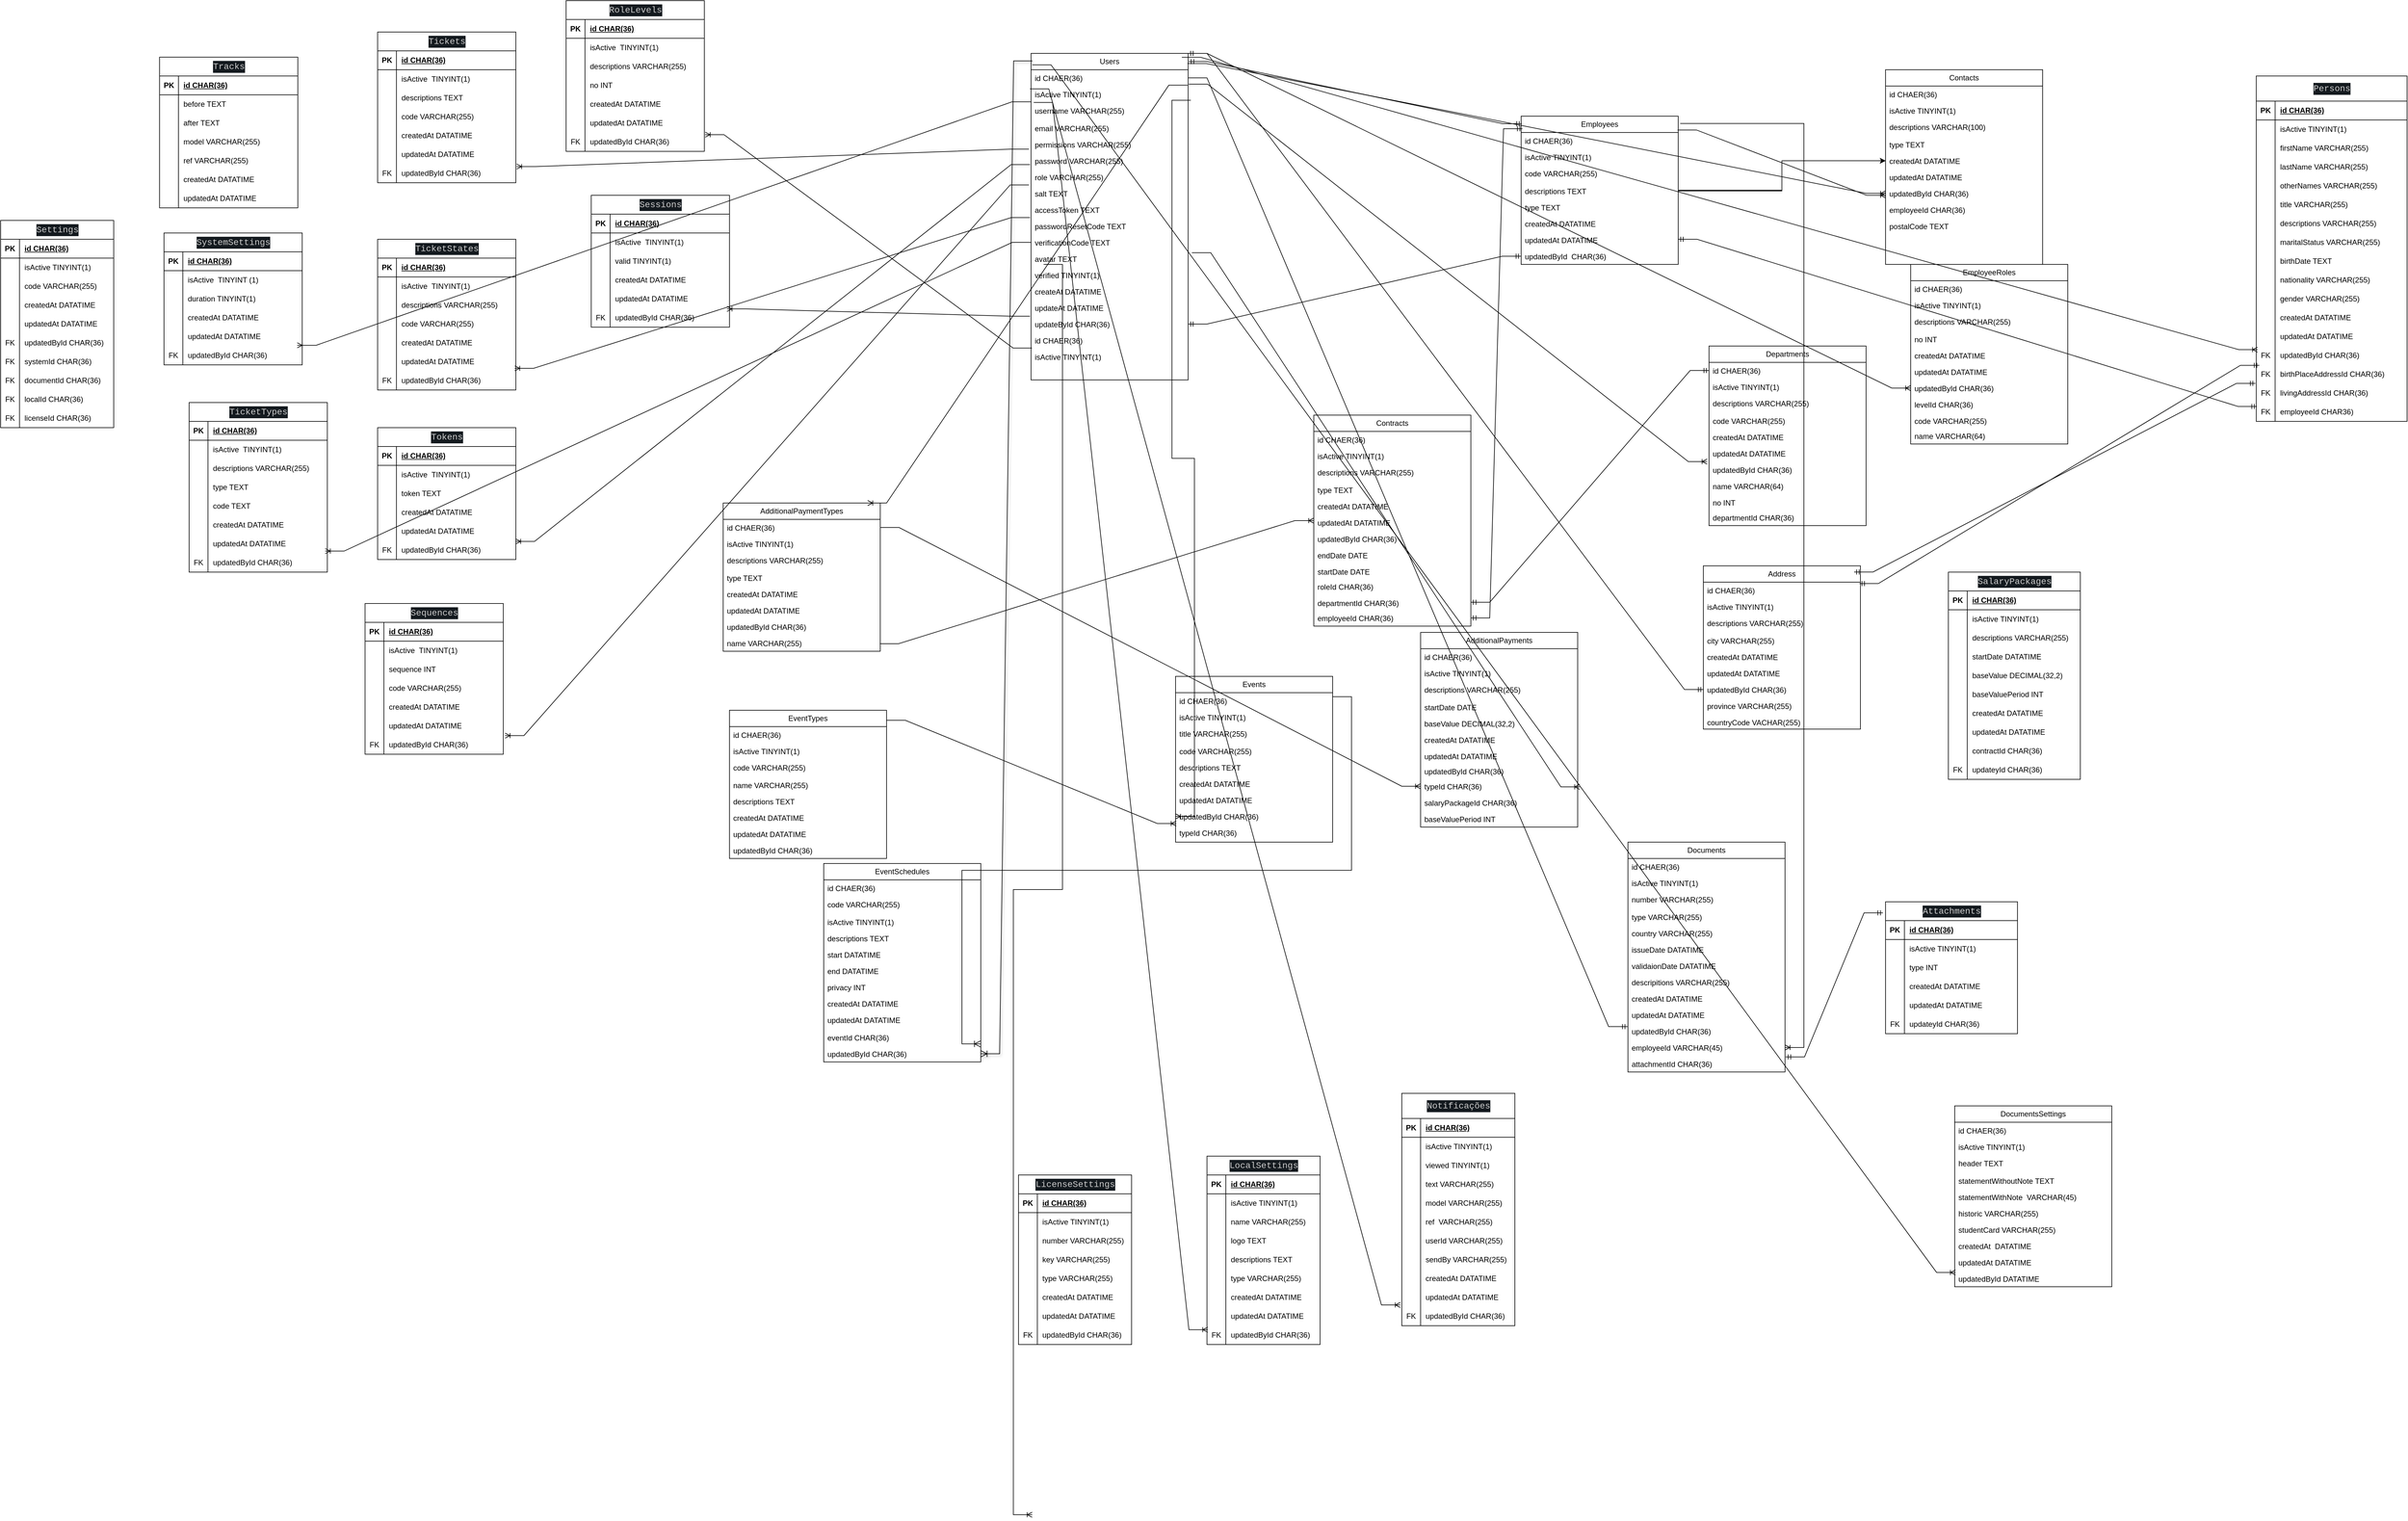 <mxfile version="22.0.5" type="github" pages="3">
  <diagram name="Diagrama de dados" id="xZ7KFnMJ7kYW5XF7bgZQ">
    <mxGraphModel dx="4204" dy="1855" grid="1" gridSize="10" guides="1" tooltips="1" connect="1" arrows="1" fold="1" page="1" pageScale="1" pageWidth="827" pageHeight="1169" math="0" shadow="0">
      <root>
        <mxCell id="0" />
        <mxCell id="1" parent="0" />
        <mxCell id="KIw6dPZ-yiW8JytxpnhD-1" value="Users" style="swimlane;fontStyle=0;childLayout=stackLayout;horizontal=1;startSize=26;fillColor=none;horizontalStack=0;resizeParent=1;resizeParentMax=0;resizeLast=0;collapsible=1;marginBottom=0;whiteSpace=wrap;html=1;" parent="1" vertex="1">
          <mxGeometry x="-790" y="14" width="250" height="520" as="geometry" />
        </mxCell>
        <mxCell id="Lv1KW5_tTUNsYKSLPR1G-13" value="id CHAER(36)" style="text;strokeColor=none;fillColor=none;align=left;verticalAlign=top;spacingLeft=4;spacingRight=4;overflow=hidden;rotatable=0;points=[[0,0.5],[1,0.5]];portConstraint=eastwest;whiteSpace=wrap;html=1;shadow=0;" parent="KIw6dPZ-yiW8JytxpnhD-1" vertex="1">
          <mxGeometry y="26" width="250" height="26" as="geometry" />
        </mxCell>
        <mxCell id="Lv1KW5_tTUNsYKSLPR1G-8" value="isActive TINYINT(1)" style="text;strokeColor=none;fillColor=none;align=left;verticalAlign=top;spacingLeft=4;spacingRight=4;overflow=hidden;rotatable=0;points=[[0,0.5],[1,0.5]];portConstraint=eastwest;whiteSpace=wrap;html=1;shadow=0;" parent="KIw6dPZ-yiW8JytxpnhD-1" vertex="1">
          <mxGeometry y="52" width="250" height="26" as="geometry" />
        </mxCell>
        <mxCell id="Lv1KW5_tTUNsYKSLPR1G-12" value="username VARCHAR(255)" style="text;strokeColor=none;fillColor=none;align=left;verticalAlign=top;spacingLeft=4;spacingRight=4;overflow=hidden;rotatable=0;points=[[0,0.5],[1,0.5]];portConstraint=eastwest;whiteSpace=wrap;html=1;shadow=0;" parent="KIw6dPZ-yiW8JytxpnhD-1" vertex="1">
          <mxGeometry y="78" width="250" height="28" as="geometry" />
        </mxCell>
        <mxCell id="Lv1KW5_tTUNsYKSLPR1G-11" value="email VARCHAR(255)" style="text;strokeColor=none;fillColor=none;align=left;verticalAlign=top;spacingLeft=4;spacingRight=4;overflow=hidden;rotatable=0;points=[[0,0.5],[1,0.5]];portConstraint=eastwest;whiteSpace=wrap;html=1;shadow=0;" parent="KIw6dPZ-yiW8JytxpnhD-1" vertex="1">
          <mxGeometry y="106" width="250" height="26" as="geometry" />
        </mxCell>
        <mxCell id="Lv1KW5_tTUNsYKSLPR1G-14" value="permissions VARCHAR(255)" style="text;strokeColor=none;fillColor=none;align=left;verticalAlign=top;spacingLeft=4;spacingRight=4;overflow=hidden;rotatable=0;points=[[0,0.5],[1,0.5]];portConstraint=eastwest;whiteSpace=wrap;html=1;shadow=0;" parent="KIw6dPZ-yiW8JytxpnhD-1" vertex="1">
          <mxGeometry y="132" width="250" height="26" as="geometry" />
        </mxCell>
        <mxCell id="Lv1KW5_tTUNsYKSLPR1G-15" value="password VARCHAR(255)" style="text;strokeColor=none;fillColor=none;align=left;verticalAlign=top;spacingLeft=4;spacingRight=4;overflow=hidden;rotatable=0;points=[[0,0.5],[1,0.5]];portConstraint=eastwest;whiteSpace=wrap;html=1;shadow=0;" parent="KIw6dPZ-yiW8JytxpnhD-1" vertex="1">
          <mxGeometry y="158" width="250" height="26" as="geometry" />
        </mxCell>
        <mxCell id="Lv1KW5_tTUNsYKSLPR1G-16" value="role VARCHAR(255)" style="text;strokeColor=none;fillColor=none;align=left;verticalAlign=top;spacingLeft=4;spacingRight=4;overflow=hidden;rotatable=0;points=[[0,0.5],[1,0.5]];portConstraint=eastwest;whiteSpace=wrap;html=1;shadow=0;" parent="KIw6dPZ-yiW8JytxpnhD-1" vertex="1">
          <mxGeometry y="184" width="250" height="26" as="geometry" />
        </mxCell>
        <mxCell id="Lv1KW5_tTUNsYKSLPR1G-17" value="salt TEXT" style="text;strokeColor=none;fillColor=none;align=left;verticalAlign=top;spacingLeft=4;spacingRight=4;overflow=hidden;rotatable=0;points=[[0,0.5],[1,0.5]];portConstraint=eastwest;whiteSpace=wrap;html=1;shadow=0;" parent="KIw6dPZ-yiW8JytxpnhD-1" vertex="1">
          <mxGeometry y="210" width="250" height="26" as="geometry" />
        </mxCell>
        <mxCell id="Lv1KW5_tTUNsYKSLPR1G-10" value="accessToken TEXT" style="text;strokeColor=none;fillColor=none;align=left;verticalAlign=top;spacingLeft=4;spacingRight=4;overflow=hidden;rotatable=0;points=[[0,0.5],[1,0.5]];portConstraint=eastwest;whiteSpace=wrap;html=1;shadow=0;" parent="KIw6dPZ-yiW8JytxpnhD-1" vertex="1">
          <mxGeometry y="236" width="250" height="26" as="geometry" />
        </mxCell>
        <mxCell id="Lv1KW5_tTUNsYKSLPR1G-1" value="passwordResetCode TEXT" style="text;strokeColor=none;fillColor=none;align=left;verticalAlign=top;spacingLeft=4;spacingRight=4;overflow=hidden;rotatable=0;points=[[0,0.5],[1,0.5]];portConstraint=eastwest;whiteSpace=wrap;html=1;shadow=0;" parent="KIw6dPZ-yiW8JytxpnhD-1" vertex="1">
          <mxGeometry y="262" width="250" height="26" as="geometry" />
        </mxCell>
        <mxCell id="Lv1KW5_tTUNsYKSLPR1G-4" value="verificationCode TEXT" style="text;strokeColor=none;fillColor=none;align=left;verticalAlign=top;spacingLeft=4;spacingRight=4;overflow=hidden;rotatable=0;points=[[0,0.5],[1,0.5]];portConstraint=eastwest;whiteSpace=wrap;html=1;shadow=0;" parent="KIw6dPZ-yiW8JytxpnhD-1" vertex="1">
          <mxGeometry y="288" width="250" height="26" as="geometry" />
        </mxCell>
        <mxCell id="Lv1KW5_tTUNsYKSLPR1G-18" value="avatar TEXT" style="text;strokeColor=none;fillColor=none;align=left;verticalAlign=top;spacingLeft=4;spacingRight=4;overflow=hidden;rotatable=0;points=[[0,0.5],[1,0.5]];portConstraint=eastwest;whiteSpace=wrap;html=1;shadow=0;" parent="KIw6dPZ-yiW8JytxpnhD-1" vertex="1">
          <mxGeometry y="314" width="250" height="26" as="geometry" />
        </mxCell>
        <mxCell id="Lv1KW5_tTUNsYKSLPR1G-6" value="verified TINYINT(1)" style="text;strokeColor=none;fillColor=none;align=left;verticalAlign=top;spacingLeft=4;spacingRight=4;overflow=hidden;rotatable=0;points=[[0,0.5],[1,0.5]];portConstraint=eastwest;whiteSpace=wrap;html=1;shadow=0;" parent="KIw6dPZ-yiW8JytxpnhD-1" vertex="1">
          <mxGeometry y="340" width="250" height="26" as="geometry" />
        </mxCell>
        <mxCell id="Lv1KW5_tTUNsYKSLPR1G-5" value="createAt DATATIME" style="text;strokeColor=none;fillColor=none;align=left;verticalAlign=top;spacingLeft=4;spacingRight=4;overflow=hidden;rotatable=0;points=[[0,0.5],[1,0.5]];portConstraint=eastwest;whiteSpace=wrap;html=1;shadow=0;" parent="KIw6dPZ-yiW8JytxpnhD-1" vertex="1">
          <mxGeometry y="366" width="250" height="26" as="geometry" />
        </mxCell>
        <mxCell id="Lv1KW5_tTUNsYKSLPR1G-7" value="updateAt DATATIME" style="text;strokeColor=none;fillColor=none;align=left;verticalAlign=top;spacingLeft=4;spacingRight=4;overflow=hidden;rotatable=0;points=[[0,0.5],[1,0.5]];portConstraint=eastwest;whiteSpace=wrap;html=1;shadow=0;" parent="KIw6dPZ-yiW8JytxpnhD-1" vertex="1">
          <mxGeometry y="392" width="250" height="26" as="geometry" />
        </mxCell>
        <mxCell id="Lv1KW5_tTUNsYKSLPR1G-2" value="updateById CHAR(36)" style="text;strokeColor=none;fillColor=none;align=left;verticalAlign=top;spacingLeft=4;spacingRight=4;overflow=hidden;rotatable=0;points=[[0,0.5],[1,0.5]];portConstraint=eastwest;whiteSpace=wrap;html=1;shadow=0;" parent="KIw6dPZ-yiW8JytxpnhD-1" vertex="1">
          <mxGeometry y="418" width="250" height="26" as="geometry" />
        </mxCell>
        <mxCell id="KIw6dPZ-yiW8JytxpnhD-3" value="id CHAER(36)" style="text;strokeColor=none;fillColor=none;align=left;verticalAlign=top;spacingLeft=4;spacingRight=4;overflow=hidden;rotatable=0;points=[[0,0.5],[1,0.5]];portConstraint=eastwest;whiteSpace=wrap;html=1;shadow=0;" parent="KIw6dPZ-yiW8JytxpnhD-1" vertex="1">
          <mxGeometry y="444" width="250" height="26" as="geometry" />
        </mxCell>
        <mxCell id="KIw6dPZ-yiW8JytxpnhD-4" value="isActive TINYINT(1)" style="text;strokeColor=none;fillColor=none;align=left;verticalAlign=top;spacingLeft=4;spacingRight=4;overflow=hidden;rotatable=0;points=[[0,0.5],[1,0.5]];portConstraint=eastwest;whiteSpace=wrap;html=1;" parent="KIw6dPZ-yiW8JytxpnhD-1" vertex="1">
          <mxGeometry y="470" width="250" height="50" as="geometry" />
        </mxCell>
        <mxCell id="Lv1KW5_tTUNsYKSLPR1G-57" value="Contacts" style="swimlane;fontStyle=0;childLayout=stackLayout;horizontal=1;startSize=26;fillColor=none;horizontalStack=0;resizeParent=1;resizeParentMax=0;resizeLast=0;collapsible=1;marginBottom=0;whiteSpace=wrap;html=1;" parent="1" vertex="1">
          <mxGeometry x="570" y="40" width="250" height="310" as="geometry" />
        </mxCell>
        <mxCell id="Lv1KW5_tTUNsYKSLPR1G-58" value="id CHAER(36)" style="text;strokeColor=none;fillColor=none;align=left;verticalAlign=top;spacingLeft=4;spacingRight=4;overflow=hidden;rotatable=0;points=[[0,0.5],[1,0.5]];portConstraint=eastwest;whiteSpace=wrap;html=1;shadow=0;" parent="Lv1KW5_tTUNsYKSLPR1G-57" vertex="1">
          <mxGeometry y="26" width="250" height="26" as="geometry" />
        </mxCell>
        <mxCell id="Lv1KW5_tTUNsYKSLPR1G-59" value="isActive TINYINT(1)" style="text;strokeColor=none;fillColor=none;align=left;verticalAlign=top;spacingLeft=4;spacingRight=4;overflow=hidden;rotatable=0;points=[[0,0.5],[1,0.5]];portConstraint=eastwest;whiteSpace=wrap;html=1;shadow=0;" parent="Lv1KW5_tTUNsYKSLPR1G-57" vertex="1">
          <mxGeometry y="52" width="250" height="26" as="geometry" />
        </mxCell>
        <mxCell id="Lv1KW5_tTUNsYKSLPR1G-60" value="descriptions VARCHAR(100)" style="text;strokeColor=none;fillColor=none;align=left;verticalAlign=top;spacingLeft=4;spacingRight=4;overflow=hidden;rotatable=0;points=[[0,0.5],[1,0.5]];portConstraint=eastwest;whiteSpace=wrap;html=1;shadow=0;" parent="Lv1KW5_tTUNsYKSLPR1G-57" vertex="1">
          <mxGeometry y="78" width="250" height="28" as="geometry" />
        </mxCell>
        <mxCell id="Lv1KW5_tTUNsYKSLPR1G-61" value="type TEXT" style="text;strokeColor=none;fillColor=none;align=left;verticalAlign=top;spacingLeft=4;spacingRight=4;overflow=hidden;rotatable=0;points=[[0,0.5],[1,0.5]];portConstraint=eastwest;whiteSpace=wrap;html=1;shadow=0;" parent="Lv1KW5_tTUNsYKSLPR1G-57" vertex="1">
          <mxGeometry y="106" width="250" height="26" as="geometry" />
        </mxCell>
        <mxCell id="Lv1KW5_tTUNsYKSLPR1G-71" value="createdAt DATATIME" style="text;strokeColor=none;fillColor=none;align=left;verticalAlign=top;spacingLeft=4;spacingRight=4;overflow=hidden;rotatable=0;points=[[0,0.5],[1,0.5]];portConstraint=eastwest;whiteSpace=wrap;html=1;shadow=0;" parent="Lv1KW5_tTUNsYKSLPR1G-57" vertex="1">
          <mxGeometry y="132" width="250" height="26" as="geometry" />
        </mxCell>
        <mxCell id="Lv1KW5_tTUNsYKSLPR1G-72" value="updatedAt DATATIME" style="text;strokeColor=none;fillColor=none;align=left;verticalAlign=top;spacingLeft=4;spacingRight=4;overflow=hidden;rotatable=0;points=[[0,0.5],[1,0.5]];portConstraint=eastwest;whiteSpace=wrap;html=1;shadow=0;" parent="Lv1KW5_tTUNsYKSLPR1G-57" vertex="1">
          <mxGeometry y="158" width="250" height="26" as="geometry" />
        </mxCell>
        <mxCell id="Lv1KW5_tTUNsYKSLPR1G-73" value="updatedById CHAR(36)" style="text;strokeColor=none;fillColor=none;align=left;verticalAlign=top;spacingLeft=4;spacingRight=4;overflow=hidden;rotatable=0;points=[[0,0.5],[1,0.5]];portConstraint=eastwest;whiteSpace=wrap;html=1;shadow=0;" parent="Lv1KW5_tTUNsYKSLPR1G-57" vertex="1">
          <mxGeometry y="184" width="250" height="26" as="geometry" />
        </mxCell>
        <mxCell id="Lv1KW5_tTUNsYKSLPR1G-74" value="employeeId CHAR(36)" style="text;strokeColor=none;fillColor=none;align=left;verticalAlign=top;spacingLeft=4;spacingRight=4;overflow=hidden;rotatable=0;points=[[0,0.5],[1,0.5]];portConstraint=eastwest;whiteSpace=wrap;html=1;shadow=0;" parent="Lv1KW5_tTUNsYKSLPR1G-57" vertex="1">
          <mxGeometry y="210" width="250" height="26" as="geometry" />
        </mxCell>
        <mxCell id="Lv1KW5_tTUNsYKSLPR1G-75" value="postalCode TEXT" style="text;strokeColor=none;fillColor=none;align=left;verticalAlign=top;spacingLeft=4;spacingRight=4;overflow=hidden;rotatable=0;points=[[0,0.5],[1,0.5]];portConstraint=eastwest;whiteSpace=wrap;html=1;" parent="Lv1KW5_tTUNsYKSLPR1G-57" vertex="1">
          <mxGeometry y="236" width="250" height="74" as="geometry" />
        </mxCell>
        <mxCell id="Lv1KW5_tTUNsYKSLPR1G-77" value="EmployeeRoles" style="swimlane;fontStyle=0;childLayout=stackLayout;horizontal=1;startSize=26;fillColor=none;horizontalStack=0;resizeParent=1;resizeParentMax=0;resizeLast=0;collapsible=1;marginBottom=0;whiteSpace=wrap;html=1;" parent="1" vertex="1">
          <mxGeometry x="610" y="350" width="250" height="286" as="geometry" />
        </mxCell>
        <mxCell id="Lv1KW5_tTUNsYKSLPR1G-78" value="id CHAER(36)" style="text;strokeColor=none;fillColor=none;align=left;verticalAlign=top;spacingLeft=4;spacingRight=4;overflow=hidden;rotatable=0;points=[[0,0.5],[1,0.5]];portConstraint=eastwest;whiteSpace=wrap;html=1;shadow=0;" parent="Lv1KW5_tTUNsYKSLPR1G-77" vertex="1">
          <mxGeometry y="26" width="250" height="26" as="geometry" />
        </mxCell>
        <mxCell id="Lv1KW5_tTUNsYKSLPR1G-79" value="isActive TINYINT(1)" style="text;strokeColor=none;fillColor=none;align=left;verticalAlign=top;spacingLeft=4;spacingRight=4;overflow=hidden;rotatable=0;points=[[0,0.5],[1,0.5]];portConstraint=eastwest;whiteSpace=wrap;html=1;shadow=0;" parent="Lv1KW5_tTUNsYKSLPR1G-77" vertex="1">
          <mxGeometry y="52" width="250" height="26" as="geometry" />
        </mxCell>
        <mxCell id="Lv1KW5_tTUNsYKSLPR1G-80" value="descriptions VARCHAR(255)" style="text;strokeColor=none;fillColor=none;align=left;verticalAlign=top;spacingLeft=4;spacingRight=4;overflow=hidden;rotatable=0;points=[[0,0.5],[1,0.5]];portConstraint=eastwest;whiteSpace=wrap;html=1;shadow=0;" parent="Lv1KW5_tTUNsYKSLPR1G-77" vertex="1">
          <mxGeometry y="78" width="250" height="28" as="geometry" />
        </mxCell>
        <mxCell id="Lv1KW5_tTUNsYKSLPR1G-81" value="no INT" style="text;strokeColor=none;fillColor=none;align=left;verticalAlign=top;spacingLeft=4;spacingRight=4;overflow=hidden;rotatable=0;points=[[0,0.5],[1,0.5]];portConstraint=eastwest;whiteSpace=wrap;html=1;shadow=0;" parent="Lv1KW5_tTUNsYKSLPR1G-77" vertex="1">
          <mxGeometry y="106" width="250" height="26" as="geometry" />
        </mxCell>
        <mxCell id="Lv1KW5_tTUNsYKSLPR1G-82" value="createdAt DATATIME" style="text;strokeColor=none;fillColor=none;align=left;verticalAlign=top;spacingLeft=4;spacingRight=4;overflow=hidden;rotatable=0;points=[[0,0.5],[1,0.5]];portConstraint=eastwest;whiteSpace=wrap;html=1;shadow=0;" parent="Lv1KW5_tTUNsYKSLPR1G-77" vertex="1">
          <mxGeometry y="132" width="250" height="26" as="geometry" />
        </mxCell>
        <mxCell id="Lv1KW5_tTUNsYKSLPR1G-83" value="updatedAt DATATIME" style="text;strokeColor=none;fillColor=none;align=left;verticalAlign=top;spacingLeft=4;spacingRight=4;overflow=hidden;rotatable=0;points=[[0,0.5],[1,0.5]];portConstraint=eastwest;whiteSpace=wrap;html=1;shadow=0;" parent="Lv1KW5_tTUNsYKSLPR1G-77" vertex="1">
          <mxGeometry y="158" width="250" height="26" as="geometry" />
        </mxCell>
        <mxCell id="Lv1KW5_tTUNsYKSLPR1G-84" value="updatedById CHAR(36)" style="text;strokeColor=none;fillColor=none;align=left;verticalAlign=top;spacingLeft=4;spacingRight=4;overflow=hidden;rotatable=0;points=[[0,0.5],[1,0.5]];portConstraint=eastwest;whiteSpace=wrap;html=1;shadow=0;" parent="Lv1KW5_tTUNsYKSLPR1G-77" vertex="1">
          <mxGeometry y="184" width="250" height="26" as="geometry" />
        </mxCell>
        <mxCell id="Lv1KW5_tTUNsYKSLPR1G-85" value="levelId CHAR(36)" style="text;strokeColor=none;fillColor=none;align=left;verticalAlign=top;spacingLeft=4;spacingRight=4;overflow=hidden;rotatable=0;points=[[0,0.5],[1,0.5]];portConstraint=eastwest;whiteSpace=wrap;html=1;shadow=0;" parent="Lv1KW5_tTUNsYKSLPR1G-77" vertex="1">
          <mxGeometry y="210" width="250" height="26" as="geometry" />
        </mxCell>
        <mxCell id="Lv1KW5_tTUNsYKSLPR1G-86" value="code VARCHAR(255)" style="text;strokeColor=none;fillColor=none;align=left;verticalAlign=top;spacingLeft=4;spacingRight=4;overflow=hidden;rotatable=0;points=[[0,0.5],[1,0.5]];portConstraint=eastwest;whiteSpace=wrap;html=1;" parent="Lv1KW5_tTUNsYKSLPR1G-77" vertex="1">
          <mxGeometry y="236" width="250" height="24" as="geometry" />
        </mxCell>
        <mxCell id="Lv1KW5_tTUNsYKSLPR1G-87" value="name VARCHAR(64)" style="text;strokeColor=none;fillColor=none;align=left;verticalAlign=top;spacingLeft=4;spacingRight=4;overflow=hidden;rotatable=0;points=[[0,0.5],[1,0.5]];portConstraint=eastwest;whiteSpace=wrap;html=1;shadow=0;" parent="Lv1KW5_tTUNsYKSLPR1G-77" vertex="1">
          <mxGeometry y="260" width="250" height="26" as="geometry" />
        </mxCell>
        <mxCell id="Lv1KW5_tTUNsYKSLPR1G-118" value="Address" style="swimlane;fontStyle=0;childLayout=stackLayout;horizontal=1;startSize=26;fillColor=none;horizontalStack=0;resizeParent=1;resizeParentMax=0;resizeLast=0;collapsible=1;marginBottom=0;whiteSpace=wrap;html=1;" parent="1" vertex="1">
          <mxGeometry x="280" y="830" width="250" height="260" as="geometry" />
        </mxCell>
        <mxCell id="Lv1KW5_tTUNsYKSLPR1G-119" value="id CHAER(36)" style="text;strokeColor=none;fillColor=none;align=left;verticalAlign=top;spacingLeft=4;spacingRight=4;overflow=hidden;rotatable=0;points=[[0,0.5],[1,0.5]];portConstraint=eastwest;whiteSpace=wrap;html=1;shadow=0;" parent="Lv1KW5_tTUNsYKSLPR1G-118" vertex="1">
          <mxGeometry y="26" width="250" height="26" as="geometry" />
        </mxCell>
        <mxCell id="Lv1KW5_tTUNsYKSLPR1G-120" value="isActive TINYINT(1)" style="text;strokeColor=none;fillColor=none;align=left;verticalAlign=top;spacingLeft=4;spacingRight=4;overflow=hidden;rotatable=0;points=[[0,0.5],[1,0.5]];portConstraint=eastwest;whiteSpace=wrap;html=1;shadow=0;" parent="Lv1KW5_tTUNsYKSLPR1G-118" vertex="1">
          <mxGeometry y="52" width="250" height="26" as="geometry" />
        </mxCell>
        <mxCell id="Lv1KW5_tTUNsYKSLPR1G-121" value="descriptions VARCHAR(255)" style="text;strokeColor=none;fillColor=none;align=left;verticalAlign=top;spacingLeft=4;spacingRight=4;overflow=hidden;rotatable=0;points=[[0,0.5],[1,0.5]];portConstraint=eastwest;whiteSpace=wrap;html=1;shadow=0;" parent="Lv1KW5_tTUNsYKSLPR1G-118" vertex="1">
          <mxGeometry y="78" width="250" height="28" as="geometry" />
        </mxCell>
        <mxCell id="Lv1KW5_tTUNsYKSLPR1G-122" value="city VARCHAR(255)" style="text;strokeColor=none;fillColor=none;align=left;verticalAlign=top;spacingLeft=4;spacingRight=4;overflow=hidden;rotatable=0;points=[[0,0.5],[1,0.5]];portConstraint=eastwest;whiteSpace=wrap;html=1;shadow=0;" parent="Lv1KW5_tTUNsYKSLPR1G-118" vertex="1">
          <mxGeometry y="106" width="250" height="26" as="geometry" />
        </mxCell>
        <mxCell id="Lv1KW5_tTUNsYKSLPR1G-123" value="createdAt DATATIME" style="text;strokeColor=none;fillColor=none;align=left;verticalAlign=top;spacingLeft=4;spacingRight=4;overflow=hidden;rotatable=0;points=[[0,0.5],[1,0.5]];portConstraint=eastwest;whiteSpace=wrap;html=1;shadow=0;" parent="Lv1KW5_tTUNsYKSLPR1G-118" vertex="1">
          <mxGeometry y="132" width="250" height="26" as="geometry" />
        </mxCell>
        <mxCell id="Lv1KW5_tTUNsYKSLPR1G-124" value="updatedAt DATATIME" style="text;strokeColor=none;fillColor=none;align=left;verticalAlign=top;spacingLeft=4;spacingRight=4;overflow=hidden;rotatable=0;points=[[0,0.5],[1,0.5]];portConstraint=eastwest;whiteSpace=wrap;html=1;shadow=0;" parent="Lv1KW5_tTUNsYKSLPR1G-118" vertex="1">
          <mxGeometry y="158" width="250" height="26" as="geometry" />
        </mxCell>
        <mxCell id="Lv1KW5_tTUNsYKSLPR1G-125" value="updatedById CHAR(36)" style="text;strokeColor=none;fillColor=none;align=left;verticalAlign=top;spacingLeft=4;spacingRight=4;overflow=hidden;rotatable=0;points=[[0,0.5],[1,0.5]];portConstraint=eastwest;whiteSpace=wrap;html=1;shadow=0;" parent="Lv1KW5_tTUNsYKSLPR1G-118" vertex="1">
          <mxGeometry y="184" width="250" height="26" as="geometry" />
        </mxCell>
        <mxCell id="Lv1KW5_tTUNsYKSLPR1G-126" value="province VARCHAR(255)" style="text;strokeColor=none;fillColor=none;align=left;verticalAlign=top;spacingLeft=4;spacingRight=4;overflow=hidden;rotatable=0;points=[[0,0.5],[1,0.5]];portConstraint=eastwest;whiteSpace=wrap;html=1;shadow=0;" parent="Lv1KW5_tTUNsYKSLPR1G-118" vertex="1">
          <mxGeometry y="210" width="250" height="26" as="geometry" />
        </mxCell>
        <mxCell id="Lv1KW5_tTUNsYKSLPR1G-127" value="countryCode VACHAR(255)" style="text;strokeColor=none;fillColor=none;align=left;verticalAlign=top;spacingLeft=4;spacingRight=4;overflow=hidden;rotatable=0;points=[[0,0.5],[1,0.5]];portConstraint=eastwest;whiteSpace=wrap;html=1;" parent="Lv1KW5_tTUNsYKSLPR1G-118" vertex="1">
          <mxGeometry y="236" width="250" height="24" as="geometry" />
        </mxCell>
        <mxCell id="Lv1KW5_tTUNsYKSLPR1G-153" value="AdditionalPayments" style="swimlane;fontStyle=0;childLayout=stackLayout;horizontal=1;startSize=26;fillColor=none;horizontalStack=0;resizeParent=1;resizeParentMax=0;resizeLast=0;collapsible=1;marginBottom=0;whiteSpace=wrap;html=1;" parent="1" vertex="1">
          <mxGeometry x="-170" y="936" width="250" height="310" as="geometry" />
        </mxCell>
        <mxCell id="Lv1KW5_tTUNsYKSLPR1G-154" value="id CHAER(36)" style="text;strokeColor=none;fillColor=none;align=left;verticalAlign=top;spacingLeft=4;spacingRight=4;overflow=hidden;rotatable=0;points=[[0,0.5],[1,0.5]];portConstraint=eastwest;whiteSpace=wrap;html=1;shadow=0;" parent="Lv1KW5_tTUNsYKSLPR1G-153" vertex="1">
          <mxGeometry y="26" width="250" height="26" as="geometry" />
        </mxCell>
        <mxCell id="Lv1KW5_tTUNsYKSLPR1G-155" value="isActive TINYINT(1)" style="text;strokeColor=none;fillColor=none;align=left;verticalAlign=top;spacingLeft=4;spacingRight=4;overflow=hidden;rotatable=0;points=[[0,0.5],[1,0.5]];portConstraint=eastwest;whiteSpace=wrap;html=1;shadow=0;" parent="Lv1KW5_tTUNsYKSLPR1G-153" vertex="1">
          <mxGeometry y="52" width="250" height="26" as="geometry" />
        </mxCell>
        <mxCell id="Lv1KW5_tTUNsYKSLPR1G-156" value="descriptions VARCHAR(255)" style="text;strokeColor=none;fillColor=none;align=left;verticalAlign=top;spacingLeft=4;spacingRight=4;overflow=hidden;rotatable=0;points=[[0,0.5],[1,0.5]];portConstraint=eastwest;whiteSpace=wrap;html=1;shadow=0;" parent="Lv1KW5_tTUNsYKSLPR1G-153" vertex="1">
          <mxGeometry y="78" width="250" height="28" as="geometry" />
        </mxCell>
        <mxCell id="Lv1KW5_tTUNsYKSLPR1G-157" value="startDate DATE" style="text;strokeColor=none;fillColor=none;align=left;verticalAlign=top;spacingLeft=4;spacingRight=4;overflow=hidden;rotatable=0;points=[[0,0.5],[1,0.5]];portConstraint=eastwest;whiteSpace=wrap;html=1;shadow=0;" parent="Lv1KW5_tTUNsYKSLPR1G-153" vertex="1">
          <mxGeometry y="106" width="250" height="26" as="geometry" />
        </mxCell>
        <mxCell id="Lv1KW5_tTUNsYKSLPR1G-158" value="baseValue DECIMAL(32,2)" style="text;strokeColor=none;fillColor=none;align=left;verticalAlign=top;spacingLeft=4;spacingRight=4;overflow=hidden;rotatable=0;points=[[0,0.5],[1,0.5]];portConstraint=eastwest;whiteSpace=wrap;html=1;shadow=0;" parent="Lv1KW5_tTUNsYKSLPR1G-153" vertex="1">
          <mxGeometry y="132" width="250" height="26" as="geometry" />
        </mxCell>
        <mxCell id="Lv1KW5_tTUNsYKSLPR1G-160" value="createdAt DATATIME" style="text;strokeColor=none;fillColor=none;align=left;verticalAlign=top;spacingLeft=4;spacingRight=4;overflow=hidden;rotatable=0;points=[[0,0.5],[1,0.5]];portConstraint=eastwest;whiteSpace=wrap;html=1;shadow=0;" parent="Lv1KW5_tTUNsYKSLPR1G-153" vertex="1">
          <mxGeometry y="158" width="250" height="26" as="geometry" />
        </mxCell>
        <mxCell id="Lv1KW5_tTUNsYKSLPR1G-162" value="updatedAt DATATIME" style="text;strokeColor=none;fillColor=none;align=left;verticalAlign=top;spacingLeft=4;spacingRight=4;overflow=hidden;rotatable=0;points=[[0,0.5],[1,0.5]];portConstraint=eastwest;whiteSpace=wrap;html=1;" parent="Lv1KW5_tTUNsYKSLPR1G-153" vertex="1">
          <mxGeometry y="184" width="250" height="24" as="geometry" />
        </mxCell>
        <mxCell id="Lv1KW5_tTUNsYKSLPR1G-164" value="updatedById CHAR(36)" style="text;strokeColor=none;fillColor=none;align=left;verticalAlign=top;spacingLeft=4;spacingRight=4;overflow=hidden;rotatable=0;points=[[0,0.5],[1,0.5]];portConstraint=eastwest;whiteSpace=wrap;html=1;" parent="Lv1KW5_tTUNsYKSLPR1G-153" vertex="1">
          <mxGeometry y="208" width="250" height="24" as="geometry" />
        </mxCell>
        <mxCell id="Lv1KW5_tTUNsYKSLPR1G-165" value="typeId CHAR(36)" style="text;strokeColor=none;fillColor=none;align=left;verticalAlign=top;spacingLeft=4;spacingRight=4;overflow=hidden;rotatable=0;points=[[0,0.5],[1,0.5]];portConstraint=eastwest;whiteSpace=wrap;html=1;shadow=0;" parent="Lv1KW5_tTUNsYKSLPR1G-153" vertex="1">
          <mxGeometry y="232" width="250" height="26" as="geometry" />
        </mxCell>
        <mxCell id="Lv1KW5_tTUNsYKSLPR1G-166" value="salaryPackageId CHAR(36)" style="text;strokeColor=none;fillColor=none;align=left;verticalAlign=top;spacingLeft=4;spacingRight=4;overflow=hidden;rotatable=0;points=[[0,0.5],[1,0.5]];portConstraint=eastwest;whiteSpace=wrap;html=1;shadow=0;" parent="Lv1KW5_tTUNsYKSLPR1G-153" vertex="1">
          <mxGeometry y="258" width="250" height="26" as="geometry" />
        </mxCell>
        <mxCell id="Lv1KW5_tTUNsYKSLPR1G-159" value="baseValuePeriod INT" style="text;strokeColor=none;fillColor=none;align=left;verticalAlign=top;spacingLeft=4;spacingRight=4;overflow=hidden;rotatable=0;points=[[0,0.5],[1,0.5]];portConstraint=eastwest;whiteSpace=wrap;html=1;shadow=0;" parent="Lv1KW5_tTUNsYKSLPR1G-153" vertex="1">
          <mxGeometry y="284" width="250" height="26" as="geometry" />
        </mxCell>
        <mxCell id="Lv1KW5_tTUNsYKSLPR1G-172" value="DocumentsSettings" style="swimlane;fontStyle=0;childLayout=stackLayout;horizontal=1;startSize=26;fillColor=none;horizontalStack=0;resizeParent=1;resizeParentMax=0;resizeLast=0;collapsible=1;marginBottom=0;whiteSpace=wrap;html=1;" parent="1" vertex="1">
          <mxGeometry x="680" y="1690" width="250" height="288" as="geometry" />
        </mxCell>
        <mxCell id="Lv1KW5_tTUNsYKSLPR1G-173" value="id CHAER(36)" style="text;strokeColor=none;fillColor=none;align=left;verticalAlign=top;spacingLeft=4;spacingRight=4;overflow=hidden;rotatable=0;points=[[0,0.5],[1,0.5]];portConstraint=eastwest;whiteSpace=wrap;html=1;shadow=0;" parent="Lv1KW5_tTUNsYKSLPR1G-172" vertex="1">
          <mxGeometry y="26" width="250" height="26" as="geometry" />
        </mxCell>
        <mxCell id="Lv1KW5_tTUNsYKSLPR1G-174" value="isActive TINYINT(1)" style="text;strokeColor=none;fillColor=none;align=left;verticalAlign=top;spacingLeft=4;spacingRight=4;overflow=hidden;rotatable=0;points=[[0,0.5],[1,0.5]];portConstraint=eastwest;whiteSpace=wrap;html=1;shadow=0;" parent="Lv1KW5_tTUNsYKSLPR1G-172" vertex="1">
          <mxGeometry y="52" width="250" height="26" as="geometry" />
        </mxCell>
        <mxCell id="Lv1KW5_tTUNsYKSLPR1G-175" value="header TEXT" style="text;strokeColor=none;fillColor=none;align=left;verticalAlign=top;spacingLeft=4;spacingRight=4;overflow=hidden;rotatable=0;points=[[0,0.5],[1,0.5]];portConstraint=eastwest;whiteSpace=wrap;html=1;shadow=0;" parent="Lv1KW5_tTUNsYKSLPR1G-172" vertex="1">
          <mxGeometry y="78" width="250" height="28" as="geometry" />
        </mxCell>
        <mxCell id="Lv1KW5_tTUNsYKSLPR1G-176" value="statementWithoutNote TEXT" style="text;strokeColor=none;fillColor=none;align=left;verticalAlign=top;spacingLeft=4;spacingRight=4;overflow=hidden;rotatable=0;points=[[0,0.5],[1,0.5]];portConstraint=eastwest;whiteSpace=wrap;html=1;shadow=0;" parent="Lv1KW5_tTUNsYKSLPR1G-172" vertex="1">
          <mxGeometry y="106" width="250" height="26" as="geometry" />
        </mxCell>
        <mxCell id="Lv1KW5_tTUNsYKSLPR1G-177" value="statementWithNote&amp;nbsp; VARCHAR(45)" style="text;strokeColor=none;fillColor=none;align=left;verticalAlign=top;spacingLeft=4;spacingRight=4;overflow=hidden;rotatable=0;points=[[0,0.5],[1,0.5]];portConstraint=eastwest;whiteSpace=wrap;html=1;shadow=0;" parent="Lv1KW5_tTUNsYKSLPR1G-172" vertex="1">
          <mxGeometry y="132" width="250" height="26" as="geometry" />
        </mxCell>
        <mxCell id="Lv1KW5_tTUNsYKSLPR1G-178" value="historic VARCHAR(255)" style="text;strokeColor=none;fillColor=none;align=left;verticalAlign=top;spacingLeft=4;spacingRight=4;overflow=hidden;rotatable=0;points=[[0,0.5],[1,0.5]];portConstraint=eastwest;whiteSpace=wrap;html=1;shadow=0;" parent="Lv1KW5_tTUNsYKSLPR1G-172" vertex="1">
          <mxGeometry y="158" width="250" height="26" as="geometry" />
        </mxCell>
        <mxCell id="lhbBw-u-eNigX90rP3jK-7" value="studentCard VARCHAR(255)" style="text;strokeColor=none;fillColor=none;align=left;verticalAlign=top;spacingLeft=4;spacingRight=4;overflow=hidden;rotatable=0;points=[[0,0.5],[1,0.5]];portConstraint=eastwest;whiteSpace=wrap;html=1;shadow=0;" vertex="1" parent="Lv1KW5_tTUNsYKSLPR1G-172">
          <mxGeometry y="184" width="250" height="26" as="geometry" />
        </mxCell>
        <mxCell id="lhbBw-u-eNigX90rP3jK-8" value="createdAt&amp;nbsp; DATATIME" style="text;strokeColor=none;fillColor=none;align=left;verticalAlign=top;spacingLeft=4;spacingRight=4;overflow=hidden;rotatable=0;points=[[0,0.5],[1,0.5]];portConstraint=eastwest;whiteSpace=wrap;html=1;shadow=0;" vertex="1" parent="Lv1KW5_tTUNsYKSLPR1G-172">
          <mxGeometry y="210" width="250" height="26" as="geometry" />
        </mxCell>
        <mxCell id="lhbBw-u-eNigX90rP3jK-9" value="updatedAt DATATIME" style="text;strokeColor=none;fillColor=none;align=left;verticalAlign=top;spacingLeft=4;spacingRight=4;overflow=hidden;rotatable=0;points=[[0,0.5],[1,0.5]];portConstraint=eastwest;whiteSpace=wrap;html=1;shadow=0;" vertex="1" parent="Lv1KW5_tTUNsYKSLPR1G-172">
          <mxGeometry y="236" width="250" height="26" as="geometry" />
        </mxCell>
        <mxCell id="lhbBw-u-eNigX90rP3jK-10" value="updatedById DATATIME" style="text;strokeColor=none;fillColor=none;align=left;verticalAlign=top;spacingLeft=4;spacingRight=4;overflow=hidden;rotatable=0;points=[[0,0.5],[1,0.5]];portConstraint=eastwest;whiteSpace=wrap;html=1;shadow=0;" vertex="1" parent="Lv1KW5_tTUNsYKSLPR1G-172">
          <mxGeometry y="262" width="250" height="26" as="geometry" />
        </mxCell>
        <mxCell id="Lv1KW5_tTUNsYKSLPR1G-181" value="EventTypes" style="swimlane;fontStyle=0;childLayout=stackLayout;horizontal=1;startSize=26;fillColor=none;horizontalStack=0;resizeParent=1;resizeParentMax=0;resizeLast=0;collapsible=1;marginBottom=0;whiteSpace=wrap;html=1;" parent="1" vertex="1">
          <mxGeometry x="-1270" y="1060" width="250" height="236" as="geometry" />
        </mxCell>
        <mxCell id="Lv1KW5_tTUNsYKSLPR1G-182" value="id CHAER(36)" style="text;strokeColor=none;fillColor=none;align=left;verticalAlign=top;spacingLeft=4;spacingRight=4;overflow=hidden;rotatable=0;points=[[0,0.5],[1,0.5]];portConstraint=eastwest;whiteSpace=wrap;html=1;shadow=0;" parent="Lv1KW5_tTUNsYKSLPR1G-181" vertex="1">
          <mxGeometry y="26" width="250" height="26" as="geometry" />
        </mxCell>
        <mxCell id="Lv1KW5_tTUNsYKSLPR1G-183" value="isActive TINYINT(1)" style="text;strokeColor=none;fillColor=none;align=left;verticalAlign=top;spacingLeft=4;spacingRight=4;overflow=hidden;rotatable=0;points=[[0,0.5],[1,0.5]];portConstraint=eastwest;whiteSpace=wrap;html=1;shadow=0;" parent="Lv1KW5_tTUNsYKSLPR1G-181" vertex="1">
          <mxGeometry y="52" width="250" height="26" as="geometry" />
        </mxCell>
        <mxCell id="Lv1KW5_tTUNsYKSLPR1G-184" value="code VARCHAR(255)" style="text;strokeColor=none;fillColor=none;align=left;verticalAlign=top;spacingLeft=4;spacingRight=4;overflow=hidden;rotatable=0;points=[[0,0.5],[1,0.5]];portConstraint=eastwest;whiteSpace=wrap;html=1;shadow=0;" parent="Lv1KW5_tTUNsYKSLPR1G-181" vertex="1">
          <mxGeometry y="78" width="250" height="28" as="geometry" />
        </mxCell>
        <mxCell id="Lv1KW5_tTUNsYKSLPR1G-185" value="name VARCHAR(255)" style="text;strokeColor=none;fillColor=none;align=left;verticalAlign=top;spacingLeft=4;spacingRight=4;overflow=hidden;rotatable=0;points=[[0,0.5],[1,0.5]];portConstraint=eastwest;whiteSpace=wrap;html=1;shadow=0;" parent="Lv1KW5_tTUNsYKSLPR1G-181" vertex="1">
          <mxGeometry y="106" width="250" height="26" as="geometry" />
        </mxCell>
        <mxCell id="Lv1KW5_tTUNsYKSLPR1G-186" value="descriptions TEXT" style="text;strokeColor=none;fillColor=none;align=left;verticalAlign=top;spacingLeft=4;spacingRight=4;overflow=hidden;rotatable=0;points=[[0,0.5],[1,0.5]];portConstraint=eastwest;whiteSpace=wrap;html=1;shadow=0;" parent="Lv1KW5_tTUNsYKSLPR1G-181" vertex="1">
          <mxGeometry y="132" width="250" height="26" as="geometry" />
        </mxCell>
        <mxCell id="Lv1KW5_tTUNsYKSLPR1G-187" value="createdAt DATATIME" style="text;strokeColor=none;fillColor=none;align=left;verticalAlign=top;spacingLeft=4;spacingRight=4;overflow=hidden;rotatable=0;points=[[0,0.5],[1,0.5]];portConstraint=eastwest;whiteSpace=wrap;html=1;shadow=0;" parent="Lv1KW5_tTUNsYKSLPR1G-181" vertex="1">
          <mxGeometry y="158" width="250" height="26" as="geometry" />
        </mxCell>
        <mxCell id="Lv1KW5_tTUNsYKSLPR1G-188" value="updatedAt DATATIME" style="text;strokeColor=none;fillColor=none;align=left;verticalAlign=top;spacingLeft=4;spacingRight=4;overflow=hidden;rotatable=0;points=[[0,0.5],[1,0.5]];portConstraint=eastwest;whiteSpace=wrap;html=1;shadow=0;" parent="Lv1KW5_tTUNsYKSLPR1G-181" vertex="1">
          <mxGeometry y="184" width="250" height="26" as="geometry" />
        </mxCell>
        <mxCell id="Lv1KW5_tTUNsYKSLPR1G-189" value="updatedById CHAR(36)" style="text;strokeColor=none;fillColor=none;align=left;verticalAlign=top;spacingLeft=4;spacingRight=4;overflow=hidden;rotatable=0;points=[[0,0.5],[1,0.5]];portConstraint=eastwest;whiteSpace=wrap;html=1;shadow=0;" parent="Lv1KW5_tTUNsYKSLPR1G-181" vertex="1">
          <mxGeometry y="210" width="250" height="26" as="geometry" />
        </mxCell>
        <mxCell id="Lv1KW5_tTUNsYKSLPR1G-190" value="Events" style="swimlane;fontStyle=0;childLayout=stackLayout;horizontal=1;startSize=26;fillColor=none;horizontalStack=0;resizeParent=1;resizeParentMax=0;resizeLast=0;collapsible=1;marginBottom=0;whiteSpace=wrap;html=1;" parent="1" vertex="1">
          <mxGeometry x="-560" y="1006" width="250" height="264" as="geometry" />
        </mxCell>
        <mxCell id="Lv1KW5_tTUNsYKSLPR1G-191" value="id CHAER(36)" style="text;strokeColor=none;fillColor=none;align=left;verticalAlign=top;spacingLeft=4;spacingRight=4;overflow=hidden;rotatable=0;points=[[0,0.5],[1,0.5]];portConstraint=eastwest;whiteSpace=wrap;html=1;shadow=0;" parent="Lv1KW5_tTUNsYKSLPR1G-190" vertex="1">
          <mxGeometry y="26" width="250" height="26" as="geometry" />
        </mxCell>
        <mxCell id="Lv1KW5_tTUNsYKSLPR1G-192" value="isActive TINYINT(1)" style="text;strokeColor=none;fillColor=none;align=left;verticalAlign=top;spacingLeft=4;spacingRight=4;overflow=hidden;rotatable=0;points=[[0,0.5],[1,0.5]];portConstraint=eastwest;whiteSpace=wrap;html=1;shadow=0;" parent="Lv1KW5_tTUNsYKSLPR1G-190" vertex="1">
          <mxGeometry y="52" width="250" height="26" as="geometry" />
        </mxCell>
        <mxCell id="Lv1KW5_tTUNsYKSLPR1G-193" value="title VARCHAR(255)" style="text;strokeColor=none;fillColor=none;align=left;verticalAlign=top;spacingLeft=4;spacingRight=4;overflow=hidden;rotatable=0;points=[[0,0.5],[1,0.5]];portConstraint=eastwest;whiteSpace=wrap;html=1;shadow=0;" parent="Lv1KW5_tTUNsYKSLPR1G-190" vertex="1">
          <mxGeometry y="78" width="250" height="28" as="geometry" />
        </mxCell>
        <mxCell id="Lv1KW5_tTUNsYKSLPR1G-194" value="code VARCHAR(255)" style="text;strokeColor=none;fillColor=none;align=left;verticalAlign=top;spacingLeft=4;spacingRight=4;overflow=hidden;rotatable=0;points=[[0,0.5],[1,0.5]];portConstraint=eastwest;whiteSpace=wrap;html=1;shadow=0;" parent="Lv1KW5_tTUNsYKSLPR1G-190" vertex="1">
          <mxGeometry y="106" width="250" height="26" as="geometry" />
        </mxCell>
        <mxCell id="Lv1KW5_tTUNsYKSLPR1G-195" value="descriptions TEXT" style="text;strokeColor=none;fillColor=none;align=left;verticalAlign=top;spacingLeft=4;spacingRight=4;overflow=hidden;rotatable=0;points=[[0,0.5],[1,0.5]];portConstraint=eastwest;whiteSpace=wrap;html=1;shadow=0;" parent="Lv1KW5_tTUNsYKSLPR1G-190" vertex="1">
          <mxGeometry y="132" width="250" height="26" as="geometry" />
        </mxCell>
        <mxCell id="Lv1KW5_tTUNsYKSLPR1G-196" value="createdAt DATATIME" style="text;strokeColor=none;fillColor=none;align=left;verticalAlign=top;spacingLeft=4;spacingRight=4;overflow=hidden;rotatable=0;points=[[0,0.5],[1,0.5]];portConstraint=eastwest;whiteSpace=wrap;html=1;shadow=0;" parent="Lv1KW5_tTUNsYKSLPR1G-190" vertex="1">
          <mxGeometry y="158" width="250" height="26" as="geometry" />
        </mxCell>
        <mxCell id="Lv1KW5_tTUNsYKSLPR1G-197" value="updatedAt DATATIME" style="text;strokeColor=none;fillColor=none;align=left;verticalAlign=top;spacingLeft=4;spacingRight=4;overflow=hidden;rotatable=0;points=[[0,0.5],[1,0.5]];portConstraint=eastwest;whiteSpace=wrap;html=1;shadow=0;" parent="Lv1KW5_tTUNsYKSLPR1G-190" vertex="1">
          <mxGeometry y="184" width="250" height="26" as="geometry" />
        </mxCell>
        <mxCell id="Lv1KW5_tTUNsYKSLPR1G-198" value="updatedById CHAR(36)" style="text;strokeColor=none;fillColor=none;align=left;verticalAlign=top;spacingLeft=4;spacingRight=4;overflow=hidden;rotatable=0;points=[[0,0.5],[1,0.5]];portConstraint=eastwest;whiteSpace=wrap;html=1;shadow=0;" parent="Lv1KW5_tTUNsYKSLPR1G-190" vertex="1">
          <mxGeometry y="210" width="250" height="26" as="geometry" />
        </mxCell>
        <mxCell id="Lv1KW5_tTUNsYKSLPR1G-199" value="typeId CHAR(36)" style="text;strokeColor=none;fillColor=none;align=left;verticalAlign=top;spacingLeft=4;spacingRight=4;overflow=hidden;rotatable=0;points=[[0,0.5],[1,0.5]];portConstraint=eastwest;whiteSpace=wrap;html=1;shadow=0;" parent="Lv1KW5_tTUNsYKSLPR1G-190" vertex="1">
          <mxGeometry y="236" width="250" height="28" as="geometry" />
        </mxCell>
        <mxCell id="Lv1KW5_tTUNsYKSLPR1G-200" value="EventSchedules" style="swimlane;fontStyle=0;childLayout=stackLayout;horizontal=1;startSize=26;fillColor=none;horizontalStack=0;resizeParent=1;resizeParentMax=0;resizeLast=0;collapsible=1;marginBottom=0;whiteSpace=wrap;html=1;" parent="1" vertex="1">
          <mxGeometry x="-1120" y="1304" width="250" height="316" as="geometry" />
        </mxCell>
        <mxCell id="Lv1KW5_tTUNsYKSLPR1G-201" value="id CHAER(36)" style="text;strokeColor=none;fillColor=none;align=left;verticalAlign=top;spacingLeft=4;spacingRight=4;overflow=hidden;rotatable=0;points=[[0,0.5],[1,0.5]];portConstraint=eastwest;whiteSpace=wrap;html=1;shadow=0;" parent="Lv1KW5_tTUNsYKSLPR1G-200" vertex="1">
          <mxGeometry y="26" width="250" height="26" as="geometry" />
        </mxCell>
        <mxCell id="Lv1KW5_tTUNsYKSLPR1G-203" value="code VARCHAR(255)" style="text;strokeColor=none;fillColor=none;align=left;verticalAlign=top;spacingLeft=4;spacingRight=4;overflow=hidden;rotatable=0;points=[[0,0.5],[1,0.5]];portConstraint=eastwest;whiteSpace=wrap;html=1;shadow=0;" parent="Lv1KW5_tTUNsYKSLPR1G-200" vertex="1">
          <mxGeometry y="52" width="250" height="28" as="geometry" />
        </mxCell>
        <mxCell id="Lv1KW5_tTUNsYKSLPR1G-202" value="isActive TINYINT(1)" style="text;strokeColor=none;fillColor=none;align=left;verticalAlign=top;spacingLeft=4;spacingRight=4;overflow=hidden;rotatable=0;points=[[0,0.5],[1,0.5]];portConstraint=eastwest;whiteSpace=wrap;html=1;shadow=0;" parent="Lv1KW5_tTUNsYKSLPR1G-200" vertex="1">
          <mxGeometry y="80" width="250" height="26" as="geometry" />
        </mxCell>
        <mxCell id="Lv1KW5_tTUNsYKSLPR1G-204" value="descriptions TEXT" style="text;strokeColor=none;fillColor=none;align=left;verticalAlign=top;spacingLeft=4;spacingRight=4;overflow=hidden;rotatable=0;points=[[0,0.5],[1,0.5]];portConstraint=eastwest;whiteSpace=wrap;html=1;shadow=0;" parent="Lv1KW5_tTUNsYKSLPR1G-200" vertex="1">
          <mxGeometry y="106" width="250" height="26" as="geometry" />
        </mxCell>
        <mxCell id="Lv1KW5_tTUNsYKSLPR1G-205" value="start DATATIME" style="text;strokeColor=none;fillColor=none;align=left;verticalAlign=top;spacingLeft=4;spacingRight=4;overflow=hidden;rotatable=0;points=[[0,0.5],[1,0.5]];portConstraint=eastwest;whiteSpace=wrap;html=1;shadow=0;" parent="Lv1KW5_tTUNsYKSLPR1G-200" vertex="1">
          <mxGeometry y="132" width="250" height="26" as="geometry" />
        </mxCell>
        <mxCell id="Lv1KW5_tTUNsYKSLPR1G-206" value="end DATATIME" style="text;strokeColor=none;fillColor=none;align=left;verticalAlign=top;spacingLeft=4;spacingRight=4;overflow=hidden;rotatable=0;points=[[0,0.5],[1,0.5]];portConstraint=eastwest;whiteSpace=wrap;html=1;shadow=0;" parent="Lv1KW5_tTUNsYKSLPR1G-200" vertex="1">
          <mxGeometry y="158" width="250" height="26" as="geometry" />
        </mxCell>
        <mxCell id="Lv1KW5_tTUNsYKSLPR1G-207" value="privacy INT" style="text;strokeColor=none;fillColor=none;align=left;verticalAlign=top;spacingLeft=4;spacingRight=4;overflow=hidden;rotatable=0;points=[[0,0.5],[1,0.5]];portConstraint=eastwest;whiteSpace=wrap;html=1;shadow=0;" parent="Lv1KW5_tTUNsYKSLPR1G-200" vertex="1">
          <mxGeometry y="184" width="250" height="26" as="geometry" />
        </mxCell>
        <mxCell id="Lv1KW5_tTUNsYKSLPR1G-208" value="createdAt DATATIME" style="text;strokeColor=none;fillColor=none;align=left;verticalAlign=top;spacingLeft=4;spacingRight=4;overflow=hidden;rotatable=0;points=[[0,0.5],[1,0.5]];portConstraint=eastwest;whiteSpace=wrap;html=1;shadow=0;" parent="Lv1KW5_tTUNsYKSLPR1G-200" vertex="1">
          <mxGeometry y="210" width="250" height="26" as="geometry" />
        </mxCell>
        <mxCell id="Lv1KW5_tTUNsYKSLPR1G-209" value="updatedAt DATATIME" style="text;strokeColor=none;fillColor=none;align=left;verticalAlign=top;spacingLeft=4;spacingRight=4;overflow=hidden;rotatable=0;points=[[0,0.5],[1,0.5]];portConstraint=eastwest;whiteSpace=wrap;html=1;shadow=0;" parent="Lv1KW5_tTUNsYKSLPR1G-200" vertex="1">
          <mxGeometry y="236" width="250" height="28" as="geometry" />
        </mxCell>
        <mxCell id="Lv1KW5_tTUNsYKSLPR1G-210" value="eventId CHAR(36)" style="text;strokeColor=none;fillColor=none;align=left;verticalAlign=top;spacingLeft=4;spacingRight=4;overflow=hidden;rotatable=0;points=[[0,0.5],[1,0.5]];portConstraint=eastwest;whiteSpace=wrap;html=1;shadow=0;" parent="Lv1KW5_tTUNsYKSLPR1G-200" vertex="1">
          <mxGeometry y="264" width="250" height="26" as="geometry" />
        </mxCell>
        <mxCell id="Lv1KW5_tTUNsYKSLPR1G-212" value="updatedById CHAR(36)" style="text;strokeColor=none;fillColor=none;align=left;verticalAlign=top;spacingLeft=4;spacingRight=4;overflow=hidden;rotatable=0;points=[[0,0.5],[1,0.5]];portConstraint=eastwest;whiteSpace=wrap;html=1;shadow=0;" parent="Lv1KW5_tTUNsYKSLPR1G-200" vertex="1">
          <mxGeometry y="290" width="250" height="26" as="geometry" />
        </mxCell>
        <mxCell id="WhbtE4GXm8ZwQyelrM2S-1" value="" style="edgeStyle=entityRelationEdgeStyle;fontSize=12;html=1;endArrow=ERmandOne;startArrow=ERmandOne;rounded=0;exitX=1.004;exitY=0.025;exitDx=0;exitDy=0;exitPerimeter=0;entryX=0.004;entryY=0.051;entryDx=0;entryDy=0;entryPerimeter=0;" parent="1" source="KIw6dPZ-yiW8JytxpnhD-1" target="Lv1KW5_tTUNsYKSLPR1G-38" edge="1">
          <mxGeometry width="100" height="100" relative="1" as="geometry">
            <mxPoint x="110" y="144.002" as="sourcePoint" />
            <mxPoint x="322" y="185.99" as="targetPoint" />
            <Array as="points">
              <mxPoint x="152" y="245.99" />
            </Array>
          </mxGeometry>
        </mxCell>
        <mxCell id="WhbtE4GXm8ZwQyelrM2S-2" value="" style="edgeStyle=entityRelationEdgeStyle;fontSize=12;html=1;endArrow=ERmandOne;startArrow=ERmandOne;rounded=0;exitX=1;exitY=0.5;exitDx=0;exitDy=0;entryX=0.008;entryY=0.085;entryDx=0;entryDy=0;entryPerimeter=0;" parent="1" source="Lv1KW5_tTUNsYKSLPR1G-117" target="Lv1KW5_tTUNsYKSLPR1G-38" edge="1">
          <mxGeometry width="100" height="100" relative="1" as="geometry">
            <mxPoint x="140" y="330" as="sourcePoint" />
            <mxPoint x="240" y="230" as="targetPoint" />
          </mxGeometry>
        </mxCell>
        <mxCell id="WhbtE4GXm8ZwQyelrM2S-3" value="" style="edgeStyle=entityRelationEdgeStyle;fontSize=12;html=1;endArrow=ERmandOne;startArrow=ERmandOne;rounded=0;" parent="1" source="Lv1KW5_tTUNsYKSLPR1G-2" target="Lv1KW5_tTUNsYKSLPR1G-46" edge="1">
          <mxGeometry width="100" height="100" relative="1" as="geometry">
            <mxPoint x="270" y="310" as="sourcePoint" />
            <mxPoint x="370" y="210" as="targetPoint" />
            <Array as="points">
              <mxPoint x="220" y="240" />
            </Array>
          </mxGeometry>
        </mxCell>
        <mxCell id="WhbtE4GXm8ZwQyelrM2S-4" value="" style="edgeStyle=entityRelationEdgeStyle;fontSize=12;html=1;endArrow=ERmandOne;startArrow=ERmandOne;rounded=0;entryX=0;entryY=0.5;entryDx=0;entryDy=0;exitX=1;exitY=0.5;exitDx=0;exitDy=0;" parent="1" source="Lv1KW5_tTUNsYKSLPR1G-115" target="Lv1KW5_tTUNsYKSLPR1G-89" edge="1">
          <mxGeometry width="100" height="100" relative="1" as="geometry">
            <mxPoint x="270" y="680" as="sourcePoint" />
            <mxPoint x="370" y="580" as="targetPoint" />
          </mxGeometry>
        </mxCell>
        <mxCell id="WhbtE4GXm8ZwQyelrM2S-7" value="" style="edgeStyle=entityRelationEdgeStyle;fontSize=12;html=1;endArrow=ERoneToMany;rounded=0;exitX=1.004;exitY=0.885;exitDx=0;exitDy=0;exitPerimeter=0;entryX=-0.012;entryY=0;entryDx=0;entryDy=0;entryPerimeter=0;" parent="1" source="Lv1KW5_tTUNsYKSLPR1G-13" target="Lv1KW5_tTUNsYKSLPR1G-95" edge="1">
          <mxGeometry width="100" height="100" relative="1" as="geometry">
            <mxPoint x="270" y="550" as="sourcePoint" />
            <mxPoint x="370" y="450" as="targetPoint" />
          </mxGeometry>
        </mxCell>
        <mxCell id="WhbtE4GXm8ZwQyelrM2S-8" value="" style="edgeStyle=entityRelationEdgeStyle;fontSize=12;html=1;endArrow=ERoneToMany;rounded=0;exitX=0.996;exitY=0.031;exitDx=0;exitDy=0;exitPerimeter=0;entryX=0;entryY=0.5;entryDx=0;entryDy=0;" parent="1" source="KIw6dPZ-yiW8JytxpnhD-1" target="Lv1KW5_tTUNsYKSLPR1G-73" edge="1">
          <mxGeometry width="100" height="100" relative="1" as="geometry">
            <mxPoint x="270" y="160" as="sourcePoint" />
            <mxPoint x="370" y="60" as="targetPoint" />
            <Array as="points">
              <mxPoint x="330" y="310" />
              <mxPoint x="400" y="20" />
              <mxPoint x="340" y="90" />
              <mxPoint x="360" y="30" />
              <mxPoint x="370" y="10" />
            </Array>
          </mxGeometry>
        </mxCell>
        <mxCell id="WhbtE4GXm8ZwQyelrM2S-9" value="" style="edgeStyle=entityRelationEdgeStyle;fontSize=12;html=1;endArrow=ERoneToMany;rounded=0;exitX=0.996;exitY=0.093;exitDx=0;exitDy=0;exitPerimeter=0;" parent="1" source="Lv1KW5_tTUNsYKSLPR1G-38" edge="1">
          <mxGeometry width="100" height="100" relative="1" as="geometry">
            <mxPoint x="510" y="38.024" as="sourcePoint" />
            <mxPoint x="570" y="240" as="targetPoint" />
            <Array as="points">
              <mxPoint x="338" y="140" />
            </Array>
          </mxGeometry>
        </mxCell>
        <mxCell id="WhbtE4GXm8ZwQyelrM2S-12" value="" style="edgeStyle=entityRelationEdgeStyle;fontSize=12;html=1;endArrow=ERoneToMany;rounded=0;entryX=0;entryY=0.5;entryDx=0;entryDy=0;exitX=1;exitY=0;exitDx=0;exitDy=0;" parent="1" source="KIw6dPZ-yiW8JytxpnhD-1" target="Lv1KW5_tTUNsYKSLPR1G-84" edge="1">
          <mxGeometry width="100" height="100" relative="1" as="geometry">
            <mxPoint x="120" y="430" as="sourcePoint" />
            <mxPoint x="310" y="470" as="targetPoint" />
          </mxGeometry>
        </mxCell>
        <mxCell id="Lv1KW5_tTUNsYKSLPR1G-88" value="Departments" style="swimlane;fontStyle=0;childLayout=stackLayout;horizontal=1;startSize=26;fillColor=none;horizontalStack=0;resizeParent=1;resizeParentMax=0;resizeLast=0;collapsible=1;marginBottom=0;whiteSpace=wrap;html=1;" parent="1" vertex="1">
          <mxGeometry x="289" y="480" width="250" height="286" as="geometry" />
        </mxCell>
        <mxCell id="Lv1KW5_tTUNsYKSLPR1G-89" value="id CHAER(36)" style="text;strokeColor=none;fillColor=none;align=left;verticalAlign=top;spacingLeft=4;spacingRight=4;overflow=hidden;rotatable=0;points=[[0,0.5],[1,0.5]];portConstraint=eastwest;whiteSpace=wrap;html=1;shadow=0;" parent="Lv1KW5_tTUNsYKSLPR1G-88" vertex="1">
          <mxGeometry y="26" width="250" height="26" as="geometry" />
        </mxCell>
        <mxCell id="Lv1KW5_tTUNsYKSLPR1G-90" value="isActive TINYINT(1)" style="text;strokeColor=none;fillColor=none;align=left;verticalAlign=top;spacingLeft=4;spacingRight=4;overflow=hidden;rotatable=0;points=[[0,0.5],[1,0.5]];portConstraint=eastwest;whiteSpace=wrap;html=1;shadow=0;" parent="Lv1KW5_tTUNsYKSLPR1G-88" vertex="1">
          <mxGeometry y="52" width="250" height="26" as="geometry" />
        </mxCell>
        <mxCell id="Lv1KW5_tTUNsYKSLPR1G-91" value="descriptions VARCHAR(255)" style="text;strokeColor=none;fillColor=none;align=left;verticalAlign=top;spacingLeft=4;spacingRight=4;overflow=hidden;rotatable=0;points=[[0,0.5],[1,0.5]];portConstraint=eastwest;whiteSpace=wrap;html=1;shadow=0;" parent="Lv1KW5_tTUNsYKSLPR1G-88" vertex="1">
          <mxGeometry y="78" width="250" height="28" as="geometry" />
        </mxCell>
        <mxCell id="Lv1KW5_tTUNsYKSLPR1G-92" value="code VARCHAR(255)" style="text;strokeColor=none;fillColor=none;align=left;verticalAlign=top;spacingLeft=4;spacingRight=4;overflow=hidden;rotatable=0;points=[[0,0.5],[1,0.5]];portConstraint=eastwest;whiteSpace=wrap;html=1;shadow=0;" parent="Lv1KW5_tTUNsYKSLPR1G-88" vertex="1">
          <mxGeometry y="106" width="250" height="26" as="geometry" />
        </mxCell>
        <mxCell id="Lv1KW5_tTUNsYKSLPR1G-93" value="createdAt DATATIME" style="text;strokeColor=none;fillColor=none;align=left;verticalAlign=top;spacingLeft=4;spacingRight=4;overflow=hidden;rotatable=0;points=[[0,0.5],[1,0.5]];portConstraint=eastwest;whiteSpace=wrap;html=1;shadow=0;" parent="Lv1KW5_tTUNsYKSLPR1G-88" vertex="1">
          <mxGeometry y="132" width="250" height="26" as="geometry" />
        </mxCell>
        <mxCell id="Lv1KW5_tTUNsYKSLPR1G-94" value="updatedAt DATATIME" style="text;strokeColor=none;fillColor=none;align=left;verticalAlign=top;spacingLeft=4;spacingRight=4;overflow=hidden;rotatable=0;points=[[0,0.5],[1,0.5]];portConstraint=eastwest;whiteSpace=wrap;html=1;shadow=0;" parent="Lv1KW5_tTUNsYKSLPR1G-88" vertex="1">
          <mxGeometry y="158" width="250" height="26" as="geometry" />
        </mxCell>
        <mxCell id="Lv1KW5_tTUNsYKSLPR1G-95" value="updatedById CHAR(36)" style="text;strokeColor=none;fillColor=none;align=left;verticalAlign=top;spacingLeft=4;spacingRight=4;overflow=hidden;rotatable=0;points=[[0,0.5],[1,0.5]];portConstraint=eastwest;whiteSpace=wrap;html=1;shadow=0;" parent="Lv1KW5_tTUNsYKSLPR1G-88" vertex="1">
          <mxGeometry y="184" width="250" height="26" as="geometry" />
        </mxCell>
        <mxCell id="Lv1KW5_tTUNsYKSLPR1G-96" value="name VARCHAR(64)" style="text;strokeColor=none;fillColor=none;align=left;verticalAlign=top;spacingLeft=4;spacingRight=4;overflow=hidden;rotatable=0;points=[[0,0.5],[1,0.5]];portConstraint=eastwest;whiteSpace=wrap;html=1;shadow=0;" parent="Lv1KW5_tTUNsYKSLPR1G-88" vertex="1">
          <mxGeometry y="210" width="250" height="26" as="geometry" />
        </mxCell>
        <mxCell id="Lv1KW5_tTUNsYKSLPR1G-97" value="no INT" style="text;strokeColor=none;fillColor=none;align=left;verticalAlign=top;spacingLeft=4;spacingRight=4;overflow=hidden;rotatable=0;points=[[0,0.5],[1,0.5]];portConstraint=eastwest;whiteSpace=wrap;html=1;" parent="Lv1KW5_tTUNsYKSLPR1G-88" vertex="1">
          <mxGeometry y="236" width="250" height="24" as="geometry" />
        </mxCell>
        <mxCell id="Lv1KW5_tTUNsYKSLPR1G-98" value="departmentId CHAR(36)" style="text;strokeColor=none;fillColor=none;align=left;verticalAlign=top;spacingLeft=4;spacingRight=4;overflow=hidden;rotatable=0;points=[[0,0.5],[1,0.5]];portConstraint=eastwest;whiteSpace=wrap;html=1;shadow=0;" parent="Lv1KW5_tTUNsYKSLPR1G-88" vertex="1">
          <mxGeometry y="260" width="250" height="26" as="geometry" />
        </mxCell>
        <mxCell id="ZIp_3BQnsxvgomGwY_QG-1" value="" style="edgeStyle=entityRelationEdgeStyle;fontSize=12;html=1;endArrow=ERmandOne;startArrow=ERmandOne;rounded=0;entryX=0;entryY=0.5;entryDx=0;entryDy=0;exitX=1;exitY=0;exitDx=0;exitDy=0;" parent="1" source="KIw6dPZ-yiW8JytxpnhD-1" target="Lv1KW5_tTUNsYKSLPR1G-125" edge="1">
          <mxGeometry width="100" height="100" relative="1" as="geometry">
            <mxPoint x="130" y="860" as="sourcePoint" />
            <mxPoint x="230" y="760" as="targetPoint" />
          </mxGeometry>
        </mxCell>
        <mxCell id="Lv1KW5_tTUNsYKSLPR1G-144" value="Documents" style="swimlane;fontStyle=0;childLayout=stackLayout;horizontal=1;startSize=26;fillColor=none;horizontalStack=0;resizeParent=1;resizeParentMax=0;resizeLast=0;collapsible=1;marginBottom=0;whiteSpace=wrap;html=1;" parent="1" vertex="1">
          <mxGeometry x="160" y="1270" width="250" height="366" as="geometry" />
        </mxCell>
        <mxCell id="Lv1KW5_tTUNsYKSLPR1G-145" value="id CHAER(36)" style="text;strokeColor=none;fillColor=none;align=left;verticalAlign=top;spacingLeft=4;spacingRight=4;overflow=hidden;rotatable=0;points=[[0,0.5],[1,0.5]];portConstraint=eastwest;whiteSpace=wrap;html=1;shadow=0;" parent="Lv1KW5_tTUNsYKSLPR1G-144" vertex="1">
          <mxGeometry y="26" width="250" height="26" as="geometry" />
        </mxCell>
        <mxCell id="Lv1KW5_tTUNsYKSLPR1G-146" value="isActive TINYINT(1)" style="text;strokeColor=none;fillColor=none;align=left;verticalAlign=top;spacingLeft=4;spacingRight=4;overflow=hidden;rotatable=0;points=[[0,0.5],[1,0.5]];portConstraint=eastwest;whiteSpace=wrap;html=1;shadow=0;" parent="Lv1KW5_tTUNsYKSLPR1G-144" vertex="1">
          <mxGeometry y="52" width="250" height="26" as="geometry" />
        </mxCell>
        <mxCell id="Lv1KW5_tTUNsYKSLPR1G-147" value="number VARCHAR(255)" style="text;strokeColor=none;fillColor=none;align=left;verticalAlign=top;spacingLeft=4;spacingRight=4;overflow=hidden;rotatable=0;points=[[0,0.5],[1,0.5]];portConstraint=eastwest;whiteSpace=wrap;html=1;shadow=0;" parent="Lv1KW5_tTUNsYKSLPR1G-144" vertex="1">
          <mxGeometry y="78" width="250" height="28" as="geometry" />
        </mxCell>
        <mxCell id="Lv1KW5_tTUNsYKSLPR1G-148" value="type VARCHAR(255)" style="text;strokeColor=none;fillColor=none;align=left;verticalAlign=top;spacingLeft=4;spacingRight=4;overflow=hidden;rotatable=0;points=[[0,0.5],[1,0.5]];portConstraint=eastwest;whiteSpace=wrap;html=1;shadow=0;" parent="Lv1KW5_tTUNsYKSLPR1G-144" vertex="1">
          <mxGeometry y="106" width="250" height="26" as="geometry" />
        </mxCell>
        <mxCell id="Lv1KW5_tTUNsYKSLPR1G-149" value="country VARCHAR(255)" style="text;strokeColor=none;fillColor=none;align=left;verticalAlign=top;spacingLeft=4;spacingRight=4;overflow=hidden;rotatable=0;points=[[0,0.5],[1,0.5]];portConstraint=eastwest;whiteSpace=wrap;html=1;shadow=0;" parent="Lv1KW5_tTUNsYKSLPR1G-144" vertex="1">
          <mxGeometry y="132" width="250" height="26" as="geometry" />
        </mxCell>
        <mxCell id="Lv1KW5_tTUNsYKSLPR1G-150" value="issueDate DATATIME" style="text;strokeColor=none;fillColor=none;align=left;verticalAlign=top;spacingLeft=4;spacingRight=4;overflow=hidden;rotatable=0;points=[[0,0.5],[1,0.5]];portConstraint=eastwest;whiteSpace=wrap;html=1;shadow=0;" parent="Lv1KW5_tTUNsYKSLPR1G-144" vertex="1">
          <mxGeometry y="158" width="250" height="26" as="geometry" />
        </mxCell>
        <mxCell id="Lv1KW5_tTUNsYKSLPR1G-151" value="validaionDate DATATIME" style="text;strokeColor=none;fillColor=none;align=left;verticalAlign=top;spacingLeft=4;spacingRight=4;overflow=hidden;rotatable=0;points=[[0,0.5],[1,0.5]];portConstraint=eastwest;whiteSpace=wrap;html=1;shadow=0;" parent="Lv1KW5_tTUNsYKSLPR1G-144" vertex="1">
          <mxGeometry y="184" width="250" height="26" as="geometry" />
        </mxCell>
        <mxCell id="Lv1KW5_tTUNsYKSLPR1G-152" value="descripitions VARCHAR(255)" style="text;strokeColor=none;fillColor=none;align=left;verticalAlign=top;spacingLeft=4;spacingRight=4;overflow=hidden;rotatable=0;points=[[0,0.5],[1,0.5]];portConstraint=eastwest;whiteSpace=wrap;html=1;shadow=0;" parent="Lv1KW5_tTUNsYKSLPR1G-144" vertex="1">
          <mxGeometry y="210" width="250" height="26" as="geometry" />
        </mxCell>
        <mxCell id="Lv1KW5_tTUNsYKSLPR1G-167" value="createdAt DATATIME" style="text;strokeColor=none;fillColor=none;align=left;verticalAlign=top;spacingLeft=4;spacingRight=4;overflow=hidden;rotatable=0;points=[[0,0.5],[1,0.5]];portConstraint=eastwest;whiteSpace=wrap;html=1;shadow=0;" parent="Lv1KW5_tTUNsYKSLPR1G-144" vertex="1">
          <mxGeometry y="236" width="250" height="26" as="geometry" />
        </mxCell>
        <mxCell id="Lv1KW5_tTUNsYKSLPR1G-168" value="updatedAt DATATIME" style="text;strokeColor=none;fillColor=none;align=left;verticalAlign=top;spacingLeft=4;spacingRight=4;overflow=hidden;rotatable=0;points=[[0,0.5],[1,0.5]];portConstraint=eastwest;whiteSpace=wrap;html=1;shadow=0;" parent="Lv1KW5_tTUNsYKSLPR1G-144" vertex="1">
          <mxGeometry y="262" width="250" height="26" as="geometry" />
        </mxCell>
        <mxCell id="Lv1KW5_tTUNsYKSLPR1G-169" value="updatedById CHAR(36)" style="text;strokeColor=none;fillColor=none;align=left;verticalAlign=top;spacingLeft=4;spacingRight=4;overflow=hidden;rotatable=0;points=[[0,0.5],[1,0.5]];portConstraint=eastwest;whiteSpace=wrap;html=1;shadow=0;" parent="Lv1KW5_tTUNsYKSLPR1G-144" vertex="1">
          <mxGeometry y="288" width="250" height="26" as="geometry" />
        </mxCell>
        <mxCell id="Lv1KW5_tTUNsYKSLPR1G-170" value="employeeId VARCHAR(45)" style="text;strokeColor=none;fillColor=none;align=left;verticalAlign=top;spacingLeft=4;spacingRight=4;overflow=hidden;rotatable=0;points=[[0,0.5],[1,0.5]];portConstraint=eastwest;whiteSpace=wrap;html=1;shadow=0;" parent="Lv1KW5_tTUNsYKSLPR1G-144" vertex="1">
          <mxGeometry y="314" width="250" height="26" as="geometry" />
        </mxCell>
        <mxCell id="Lv1KW5_tTUNsYKSLPR1G-171" value="attachmentId CHAR(36)" style="text;strokeColor=none;fillColor=none;align=left;verticalAlign=top;spacingLeft=4;spacingRight=4;overflow=hidden;rotatable=0;points=[[0,0.5],[1,0.5]];portConstraint=eastwest;whiteSpace=wrap;html=1;shadow=0;" parent="Lv1KW5_tTUNsYKSLPR1G-144" vertex="1">
          <mxGeometry y="340" width="250" height="26" as="geometry" />
        </mxCell>
        <mxCell id="ZIp_3BQnsxvgomGwY_QG-2" value="&lt;div style=&quot;color: rgb(204, 204, 204); background-color: rgb(20, 26, 31); font-family: Consolas, &amp;quot;Courier New&amp;quot;, monospace; font-weight: normal; font-size: 14px; line-height: 19px;&quot;&gt;Attachments&lt;/div&gt;" style="shape=table;startSize=30;container=1;collapsible=1;childLayout=tableLayout;fixedRows=1;rowLines=0;fontStyle=1;align=center;resizeLast=1;html=1;" parent="1" vertex="1">
          <mxGeometry x="570" y="1365" width="210" height="210" as="geometry" />
        </mxCell>
        <mxCell id="ZIp_3BQnsxvgomGwY_QG-3" value="" style="shape=tableRow;horizontal=0;startSize=0;swimlaneHead=0;swimlaneBody=0;fillColor=none;collapsible=0;dropTarget=0;points=[[0,0.5],[1,0.5]];portConstraint=eastwest;top=0;left=0;right=0;bottom=1;" parent="ZIp_3BQnsxvgomGwY_QG-2" vertex="1">
          <mxGeometry y="30" width="210" height="30" as="geometry" />
        </mxCell>
        <mxCell id="ZIp_3BQnsxvgomGwY_QG-4" value="PK" style="shape=partialRectangle;connectable=0;fillColor=none;top=0;left=0;bottom=0;right=0;fontStyle=1;overflow=hidden;whiteSpace=wrap;html=1;" parent="ZIp_3BQnsxvgomGwY_QG-3" vertex="1">
          <mxGeometry width="30" height="30" as="geometry">
            <mxRectangle width="30" height="30" as="alternateBounds" />
          </mxGeometry>
        </mxCell>
        <mxCell id="ZIp_3BQnsxvgomGwY_QG-5" value="id CHAR(36)" style="shape=partialRectangle;connectable=0;fillColor=none;top=0;left=0;bottom=0;right=0;align=left;spacingLeft=6;fontStyle=5;overflow=hidden;whiteSpace=wrap;html=1;" parent="ZIp_3BQnsxvgomGwY_QG-3" vertex="1">
          <mxGeometry x="30" width="180" height="30" as="geometry">
            <mxRectangle width="180" height="30" as="alternateBounds" />
          </mxGeometry>
        </mxCell>
        <mxCell id="ZIp_3BQnsxvgomGwY_QG-6" value="" style="shape=tableRow;horizontal=0;startSize=0;swimlaneHead=0;swimlaneBody=0;fillColor=none;collapsible=0;dropTarget=0;points=[[0,0.5],[1,0.5]];portConstraint=eastwest;top=0;left=0;right=0;bottom=0;" parent="ZIp_3BQnsxvgomGwY_QG-2" vertex="1">
          <mxGeometry y="60" width="210" height="30" as="geometry" />
        </mxCell>
        <mxCell id="ZIp_3BQnsxvgomGwY_QG-7" value="" style="shape=partialRectangle;connectable=0;fillColor=none;top=0;left=0;bottom=0;right=0;editable=1;overflow=hidden;whiteSpace=wrap;html=1;" parent="ZIp_3BQnsxvgomGwY_QG-6" vertex="1">
          <mxGeometry width="30" height="30" as="geometry">
            <mxRectangle width="30" height="30" as="alternateBounds" />
          </mxGeometry>
        </mxCell>
        <mxCell id="ZIp_3BQnsxvgomGwY_QG-8" value="isActive TINYINT(1)" style="shape=partialRectangle;connectable=0;fillColor=none;top=0;left=0;bottom=0;right=0;align=left;spacingLeft=6;overflow=hidden;whiteSpace=wrap;html=1;" parent="ZIp_3BQnsxvgomGwY_QG-6" vertex="1">
          <mxGeometry x="30" width="180" height="30" as="geometry">
            <mxRectangle width="180" height="30" as="alternateBounds" />
          </mxGeometry>
        </mxCell>
        <mxCell id="ZIp_3BQnsxvgomGwY_QG-9" value="" style="shape=tableRow;horizontal=0;startSize=0;swimlaneHead=0;swimlaneBody=0;fillColor=none;collapsible=0;dropTarget=0;points=[[0,0.5],[1,0.5]];portConstraint=eastwest;top=0;left=0;right=0;bottom=0;" parent="ZIp_3BQnsxvgomGwY_QG-2" vertex="1">
          <mxGeometry y="90" width="210" height="30" as="geometry" />
        </mxCell>
        <mxCell id="ZIp_3BQnsxvgomGwY_QG-10" value="" style="shape=partialRectangle;connectable=0;fillColor=none;top=0;left=0;bottom=0;right=0;editable=1;overflow=hidden;whiteSpace=wrap;html=1;" parent="ZIp_3BQnsxvgomGwY_QG-9" vertex="1">
          <mxGeometry width="30" height="30" as="geometry">
            <mxRectangle width="30" height="30" as="alternateBounds" />
          </mxGeometry>
        </mxCell>
        <mxCell id="ZIp_3BQnsxvgomGwY_QG-11" value="type INT" style="shape=partialRectangle;connectable=0;fillColor=none;top=0;left=0;bottom=0;right=0;align=left;spacingLeft=6;overflow=hidden;whiteSpace=wrap;html=1;" parent="ZIp_3BQnsxvgomGwY_QG-9" vertex="1">
          <mxGeometry x="30" width="180" height="30" as="geometry">
            <mxRectangle width="180" height="30" as="alternateBounds" />
          </mxGeometry>
        </mxCell>
        <mxCell id="ZIp_3BQnsxvgomGwY_QG-12" value="" style="shape=tableRow;horizontal=0;startSize=0;swimlaneHead=0;swimlaneBody=0;fillColor=none;collapsible=0;dropTarget=0;points=[[0,0.5],[1,0.5]];portConstraint=eastwest;top=0;left=0;right=0;bottom=0;" parent="ZIp_3BQnsxvgomGwY_QG-2" vertex="1">
          <mxGeometry y="120" width="210" height="30" as="geometry" />
        </mxCell>
        <mxCell id="ZIp_3BQnsxvgomGwY_QG-13" value="" style="shape=partialRectangle;connectable=0;fillColor=none;top=0;left=0;bottom=0;right=0;editable=1;overflow=hidden;whiteSpace=wrap;html=1;" parent="ZIp_3BQnsxvgomGwY_QG-12" vertex="1">
          <mxGeometry width="30" height="30" as="geometry">
            <mxRectangle width="30" height="30" as="alternateBounds" />
          </mxGeometry>
        </mxCell>
        <mxCell id="ZIp_3BQnsxvgomGwY_QG-14" value="createdAt DATATIME" style="shape=partialRectangle;connectable=0;fillColor=none;top=0;left=0;bottom=0;right=0;align=left;spacingLeft=6;overflow=hidden;whiteSpace=wrap;html=1;" parent="ZIp_3BQnsxvgomGwY_QG-12" vertex="1">
          <mxGeometry x="30" width="180" height="30" as="geometry">
            <mxRectangle width="180" height="30" as="alternateBounds" />
          </mxGeometry>
        </mxCell>
        <mxCell id="ZIp_3BQnsxvgomGwY_QG-15" value="" style="shape=tableRow;horizontal=0;startSize=0;swimlaneHead=0;swimlaneBody=0;fillColor=none;collapsible=0;dropTarget=0;points=[[0,0.5],[1,0.5]];portConstraint=eastwest;top=0;left=0;right=0;bottom=0;" parent="ZIp_3BQnsxvgomGwY_QG-2" vertex="1">
          <mxGeometry y="150" width="210" height="30" as="geometry" />
        </mxCell>
        <mxCell id="ZIp_3BQnsxvgomGwY_QG-16" value="" style="shape=partialRectangle;connectable=0;fillColor=none;top=0;left=0;bottom=0;right=0;editable=1;overflow=hidden;whiteSpace=wrap;html=1;" parent="ZIp_3BQnsxvgomGwY_QG-15" vertex="1">
          <mxGeometry width="30" height="30" as="geometry">
            <mxRectangle width="30" height="30" as="alternateBounds" />
          </mxGeometry>
        </mxCell>
        <mxCell id="ZIp_3BQnsxvgomGwY_QG-17" value="updatedAt DATATIME" style="shape=partialRectangle;connectable=0;fillColor=none;top=0;left=0;bottom=0;right=0;align=left;spacingLeft=6;overflow=hidden;whiteSpace=wrap;html=1;" parent="ZIp_3BQnsxvgomGwY_QG-15" vertex="1">
          <mxGeometry x="30" width="180" height="30" as="geometry">
            <mxRectangle width="180" height="30" as="alternateBounds" />
          </mxGeometry>
        </mxCell>
        <mxCell id="ZIp_3BQnsxvgomGwY_QG-18" value="" style="shape=tableRow;horizontal=0;startSize=0;swimlaneHead=0;swimlaneBody=0;fillColor=none;collapsible=0;dropTarget=0;points=[[0,0.5],[1,0.5]];portConstraint=eastwest;top=0;left=0;right=0;bottom=0;" parent="ZIp_3BQnsxvgomGwY_QG-2" vertex="1">
          <mxGeometry y="180" width="210" height="30" as="geometry" />
        </mxCell>
        <mxCell id="ZIp_3BQnsxvgomGwY_QG-19" value="FK" style="shape=partialRectangle;connectable=0;fillColor=none;top=0;left=0;bottom=0;right=0;editable=1;overflow=hidden;whiteSpace=wrap;html=1;" parent="ZIp_3BQnsxvgomGwY_QG-18" vertex="1">
          <mxGeometry width="30" height="30" as="geometry">
            <mxRectangle width="30" height="30" as="alternateBounds" />
          </mxGeometry>
        </mxCell>
        <mxCell id="ZIp_3BQnsxvgomGwY_QG-20" value="updateyId CHAR(36)" style="shape=partialRectangle;connectable=0;fillColor=none;top=0;left=0;bottom=0;right=0;align=left;spacingLeft=6;overflow=hidden;whiteSpace=wrap;html=1;" parent="ZIp_3BQnsxvgomGwY_QG-18" vertex="1">
          <mxGeometry x="30" width="180" height="30" as="geometry">
            <mxRectangle width="180" height="30" as="alternateBounds" />
          </mxGeometry>
        </mxCell>
        <mxCell id="ZIp_3BQnsxvgomGwY_QG-21" value="&lt;div style=&quot;color: rgb(204, 204, 204); background-color: rgb(20, 26, 31); font-family: Consolas, &amp;quot;Courier New&amp;quot;, monospace; font-weight: normal; font-size: 14px; line-height: 19px;&quot;&gt;&lt;div style=&quot;line-height: 19px;&quot;&gt;SalaryPackages&lt;/div&gt;&lt;/div&gt;" style="shape=table;startSize=30;container=1;collapsible=1;childLayout=tableLayout;fixedRows=1;rowLines=0;fontStyle=1;align=center;resizeLast=1;html=1;" parent="1" vertex="1">
          <mxGeometry x="670" y="840" width="210" height="330" as="geometry" />
        </mxCell>
        <mxCell id="ZIp_3BQnsxvgomGwY_QG-22" value="" style="shape=tableRow;horizontal=0;startSize=0;swimlaneHead=0;swimlaneBody=0;fillColor=none;collapsible=0;dropTarget=0;points=[[0,0.5],[1,0.5]];portConstraint=eastwest;top=0;left=0;right=0;bottom=1;" parent="ZIp_3BQnsxvgomGwY_QG-21" vertex="1">
          <mxGeometry y="30" width="210" height="30" as="geometry" />
        </mxCell>
        <mxCell id="ZIp_3BQnsxvgomGwY_QG-23" value="PK" style="shape=partialRectangle;connectable=0;fillColor=none;top=0;left=0;bottom=0;right=0;fontStyle=1;overflow=hidden;whiteSpace=wrap;html=1;" parent="ZIp_3BQnsxvgomGwY_QG-22" vertex="1">
          <mxGeometry width="30" height="30" as="geometry">
            <mxRectangle width="30" height="30" as="alternateBounds" />
          </mxGeometry>
        </mxCell>
        <mxCell id="ZIp_3BQnsxvgomGwY_QG-24" value="id CHAR(36)" style="shape=partialRectangle;connectable=0;fillColor=none;top=0;left=0;bottom=0;right=0;align=left;spacingLeft=6;fontStyle=5;overflow=hidden;whiteSpace=wrap;html=1;" parent="ZIp_3BQnsxvgomGwY_QG-22" vertex="1">
          <mxGeometry x="30" width="180" height="30" as="geometry">
            <mxRectangle width="180" height="30" as="alternateBounds" />
          </mxGeometry>
        </mxCell>
        <mxCell id="ZIp_3BQnsxvgomGwY_QG-25" value="" style="shape=tableRow;horizontal=0;startSize=0;swimlaneHead=0;swimlaneBody=0;fillColor=none;collapsible=0;dropTarget=0;points=[[0,0.5],[1,0.5]];portConstraint=eastwest;top=0;left=0;right=0;bottom=0;" parent="ZIp_3BQnsxvgomGwY_QG-21" vertex="1">
          <mxGeometry y="60" width="210" height="30" as="geometry" />
        </mxCell>
        <mxCell id="ZIp_3BQnsxvgomGwY_QG-26" value="" style="shape=partialRectangle;connectable=0;fillColor=none;top=0;left=0;bottom=0;right=0;editable=1;overflow=hidden;whiteSpace=wrap;html=1;" parent="ZIp_3BQnsxvgomGwY_QG-25" vertex="1">
          <mxGeometry width="30" height="30" as="geometry">
            <mxRectangle width="30" height="30" as="alternateBounds" />
          </mxGeometry>
        </mxCell>
        <mxCell id="ZIp_3BQnsxvgomGwY_QG-27" value="isActive TINYINT(1)" style="shape=partialRectangle;connectable=0;fillColor=none;top=0;left=0;bottom=0;right=0;align=left;spacingLeft=6;overflow=hidden;whiteSpace=wrap;html=1;" parent="ZIp_3BQnsxvgomGwY_QG-25" vertex="1">
          <mxGeometry x="30" width="180" height="30" as="geometry">
            <mxRectangle width="180" height="30" as="alternateBounds" />
          </mxGeometry>
        </mxCell>
        <mxCell id="ZIp_3BQnsxvgomGwY_QG-28" value="" style="shape=tableRow;horizontal=0;startSize=0;swimlaneHead=0;swimlaneBody=0;fillColor=none;collapsible=0;dropTarget=0;points=[[0,0.5],[1,0.5]];portConstraint=eastwest;top=0;left=0;right=0;bottom=0;" parent="ZIp_3BQnsxvgomGwY_QG-21" vertex="1">
          <mxGeometry y="90" width="210" height="30" as="geometry" />
        </mxCell>
        <mxCell id="ZIp_3BQnsxvgomGwY_QG-29" value="" style="shape=partialRectangle;connectable=0;fillColor=none;top=0;left=0;bottom=0;right=0;editable=1;overflow=hidden;whiteSpace=wrap;html=1;" parent="ZIp_3BQnsxvgomGwY_QG-28" vertex="1">
          <mxGeometry width="30" height="30" as="geometry">
            <mxRectangle width="30" height="30" as="alternateBounds" />
          </mxGeometry>
        </mxCell>
        <mxCell id="ZIp_3BQnsxvgomGwY_QG-30" value="descriptions VARCHAR(255)" style="shape=partialRectangle;connectable=0;fillColor=none;top=0;left=0;bottom=0;right=0;align=left;spacingLeft=6;overflow=hidden;whiteSpace=wrap;html=1;" parent="ZIp_3BQnsxvgomGwY_QG-28" vertex="1">
          <mxGeometry x="30" width="180" height="30" as="geometry">
            <mxRectangle width="180" height="30" as="alternateBounds" />
          </mxGeometry>
        </mxCell>
        <mxCell id="ZIp_3BQnsxvgomGwY_QG-31" value="" style="shape=tableRow;horizontal=0;startSize=0;swimlaneHead=0;swimlaneBody=0;fillColor=none;collapsible=0;dropTarget=0;points=[[0,0.5],[1,0.5]];portConstraint=eastwest;top=0;left=0;right=0;bottom=0;" parent="ZIp_3BQnsxvgomGwY_QG-21" vertex="1">
          <mxGeometry y="120" width="210" height="30" as="geometry" />
        </mxCell>
        <mxCell id="ZIp_3BQnsxvgomGwY_QG-32" value="" style="shape=partialRectangle;connectable=0;fillColor=none;top=0;left=0;bottom=0;right=0;editable=1;overflow=hidden;whiteSpace=wrap;html=1;" parent="ZIp_3BQnsxvgomGwY_QG-31" vertex="1">
          <mxGeometry width="30" height="30" as="geometry">
            <mxRectangle width="30" height="30" as="alternateBounds" />
          </mxGeometry>
        </mxCell>
        <mxCell id="ZIp_3BQnsxvgomGwY_QG-33" value="startDate DATATIME" style="shape=partialRectangle;connectable=0;fillColor=none;top=0;left=0;bottom=0;right=0;align=left;spacingLeft=6;overflow=hidden;whiteSpace=wrap;html=1;" parent="ZIp_3BQnsxvgomGwY_QG-31" vertex="1">
          <mxGeometry x="30" width="180" height="30" as="geometry">
            <mxRectangle width="180" height="30" as="alternateBounds" />
          </mxGeometry>
        </mxCell>
        <mxCell id="ZIp_3BQnsxvgomGwY_QG-34" value="" style="shape=tableRow;horizontal=0;startSize=0;swimlaneHead=0;swimlaneBody=0;fillColor=none;collapsible=0;dropTarget=0;points=[[0,0.5],[1,0.5]];portConstraint=eastwest;top=0;left=0;right=0;bottom=0;" parent="ZIp_3BQnsxvgomGwY_QG-21" vertex="1">
          <mxGeometry y="150" width="210" height="30" as="geometry" />
        </mxCell>
        <mxCell id="ZIp_3BQnsxvgomGwY_QG-35" value="" style="shape=partialRectangle;connectable=0;fillColor=none;top=0;left=0;bottom=0;right=0;editable=1;overflow=hidden;whiteSpace=wrap;html=1;" parent="ZIp_3BQnsxvgomGwY_QG-34" vertex="1">
          <mxGeometry width="30" height="30" as="geometry">
            <mxRectangle width="30" height="30" as="alternateBounds" />
          </mxGeometry>
        </mxCell>
        <mxCell id="ZIp_3BQnsxvgomGwY_QG-36" value="baseValue DECIMAL(32,2)" style="shape=partialRectangle;connectable=0;fillColor=none;top=0;left=0;bottom=0;right=0;align=left;spacingLeft=6;overflow=hidden;whiteSpace=wrap;html=1;" parent="ZIp_3BQnsxvgomGwY_QG-34" vertex="1">
          <mxGeometry x="30" width="180" height="30" as="geometry">
            <mxRectangle width="180" height="30" as="alternateBounds" />
          </mxGeometry>
        </mxCell>
        <mxCell id="ZIp_3BQnsxvgomGwY_QG-37" value="" style="shape=tableRow;horizontal=0;startSize=0;swimlaneHead=0;swimlaneBody=0;fillColor=none;collapsible=0;dropTarget=0;points=[[0,0.5],[1,0.5]];portConstraint=eastwest;top=0;left=0;right=0;bottom=0;" parent="ZIp_3BQnsxvgomGwY_QG-21" vertex="1">
          <mxGeometry y="180" width="210" height="30" as="geometry" />
        </mxCell>
        <mxCell id="ZIp_3BQnsxvgomGwY_QG-38" value="" style="shape=partialRectangle;connectable=0;fillColor=none;top=0;left=0;bottom=0;right=0;editable=1;overflow=hidden;whiteSpace=wrap;html=1;" parent="ZIp_3BQnsxvgomGwY_QG-37" vertex="1">
          <mxGeometry width="30" height="30" as="geometry">
            <mxRectangle width="30" height="30" as="alternateBounds" />
          </mxGeometry>
        </mxCell>
        <mxCell id="ZIp_3BQnsxvgomGwY_QG-39" value="baseValuePeriod INT" style="shape=partialRectangle;connectable=0;fillColor=none;top=0;left=0;bottom=0;right=0;align=left;spacingLeft=6;overflow=hidden;whiteSpace=wrap;html=1;" parent="ZIp_3BQnsxvgomGwY_QG-37" vertex="1">
          <mxGeometry x="30" width="180" height="30" as="geometry">
            <mxRectangle width="180" height="30" as="alternateBounds" />
          </mxGeometry>
        </mxCell>
        <mxCell id="ZIp_3BQnsxvgomGwY_QG-40" value="" style="shape=tableRow;horizontal=0;startSize=0;swimlaneHead=0;swimlaneBody=0;fillColor=none;collapsible=0;dropTarget=0;points=[[0,0.5],[1,0.5]];portConstraint=eastwest;top=0;left=0;right=0;bottom=0;" parent="ZIp_3BQnsxvgomGwY_QG-21" vertex="1">
          <mxGeometry y="210" width="210" height="30" as="geometry" />
        </mxCell>
        <mxCell id="ZIp_3BQnsxvgomGwY_QG-41" value="" style="shape=partialRectangle;connectable=0;fillColor=none;top=0;left=0;bottom=0;right=0;editable=1;overflow=hidden;whiteSpace=wrap;html=1;" parent="ZIp_3BQnsxvgomGwY_QG-40" vertex="1">
          <mxGeometry width="30" height="30" as="geometry">
            <mxRectangle width="30" height="30" as="alternateBounds" />
          </mxGeometry>
        </mxCell>
        <mxCell id="ZIp_3BQnsxvgomGwY_QG-42" value="createdAt DATATIME" style="shape=partialRectangle;connectable=0;fillColor=none;top=0;left=0;bottom=0;right=0;align=left;spacingLeft=6;overflow=hidden;whiteSpace=wrap;html=1;" parent="ZIp_3BQnsxvgomGwY_QG-40" vertex="1">
          <mxGeometry x="30" width="180" height="30" as="geometry">
            <mxRectangle width="180" height="30" as="alternateBounds" />
          </mxGeometry>
        </mxCell>
        <mxCell id="ZIp_3BQnsxvgomGwY_QG-43" value="" style="shape=tableRow;horizontal=0;startSize=0;swimlaneHead=0;swimlaneBody=0;fillColor=none;collapsible=0;dropTarget=0;points=[[0,0.5],[1,0.5]];portConstraint=eastwest;top=0;left=0;right=0;bottom=0;" parent="ZIp_3BQnsxvgomGwY_QG-21" vertex="1">
          <mxGeometry y="240" width="210" height="30" as="geometry" />
        </mxCell>
        <mxCell id="ZIp_3BQnsxvgomGwY_QG-44" value="" style="shape=partialRectangle;connectable=0;fillColor=none;top=0;left=0;bottom=0;right=0;editable=1;overflow=hidden;whiteSpace=wrap;html=1;" parent="ZIp_3BQnsxvgomGwY_QG-43" vertex="1">
          <mxGeometry width="30" height="30" as="geometry">
            <mxRectangle width="30" height="30" as="alternateBounds" />
          </mxGeometry>
        </mxCell>
        <mxCell id="ZIp_3BQnsxvgomGwY_QG-45" value="updatedAt DATATIME" style="shape=partialRectangle;connectable=0;fillColor=none;top=0;left=0;bottom=0;right=0;align=left;spacingLeft=6;overflow=hidden;whiteSpace=wrap;html=1;" parent="ZIp_3BQnsxvgomGwY_QG-43" vertex="1">
          <mxGeometry x="30" width="180" height="30" as="geometry">
            <mxRectangle width="180" height="30" as="alternateBounds" />
          </mxGeometry>
        </mxCell>
        <mxCell id="ZIp_3BQnsxvgomGwY_QG-46" value="" style="shape=tableRow;horizontal=0;startSize=0;swimlaneHead=0;swimlaneBody=0;fillColor=none;collapsible=0;dropTarget=0;points=[[0,0.5],[1,0.5]];portConstraint=eastwest;top=0;left=0;right=0;bottom=0;" parent="ZIp_3BQnsxvgomGwY_QG-21" vertex="1">
          <mxGeometry y="270" width="210" height="30" as="geometry" />
        </mxCell>
        <mxCell id="ZIp_3BQnsxvgomGwY_QG-47" value="" style="shape=partialRectangle;connectable=0;fillColor=none;top=0;left=0;bottom=0;right=0;editable=1;overflow=hidden;whiteSpace=wrap;html=1;" parent="ZIp_3BQnsxvgomGwY_QG-46" vertex="1">
          <mxGeometry width="30" height="30" as="geometry">
            <mxRectangle width="30" height="30" as="alternateBounds" />
          </mxGeometry>
        </mxCell>
        <mxCell id="ZIp_3BQnsxvgomGwY_QG-48" value="contractId CHAR(36)" style="shape=partialRectangle;connectable=0;fillColor=none;top=0;left=0;bottom=0;right=0;align=left;spacingLeft=6;overflow=hidden;whiteSpace=wrap;html=1;" parent="ZIp_3BQnsxvgomGwY_QG-46" vertex="1">
          <mxGeometry x="30" width="180" height="30" as="geometry">
            <mxRectangle width="180" height="30" as="alternateBounds" />
          </mxGeometry>
        </mxCell>
        <mxCell id="ZIp_3BQnsxvgomGwY_QG-49" value="" style="shape=tableRow;horizontal=0;startSize=0;swimlaneHead=0;swimlaneBody=0;fillColor=none;collapsible=0;dropTarget=0;points=[[0,0.5],[1,0.5]];portConstraint=eastwest;top=0;left=0;right=0;bottom=0;" parent="ZIp_3BQnsxvgomGwY_QG-21" vertex="1">
          <mxGeometry y="300" width="210" height="30" as="geometry" />
        </mxCell>
        <mxCell id="ZIp_3BQnsxvgomGwY_QG-50" value="FK" style="shape=partialRectangle;connectable=0;fillColor=none;top=0;left=0;bottom=0;right=0;editable=1;overflow=hidden;whiteSpace=wrap;html=1;" parent="ZIp_3BQnsxvgomGwY_QG-49" vertex="1">
          <mxGeometry width="30" height="30" as="geometry">
            <mxRectangle width="30" height="30" as="alternateBounds" />
          </mxGeometry>
        </mxCell>
        <mxCell id="ZIp_3BQnsxvgomGwY_QG-51" value="updateyId CHAR(36)" style="shape=partialRectangle;connectable=0;fillColor=none;top=0;left=0;bottom=0;right=0;align=left;spacingLeft=6;overflow=hidden;whiteSpace=wrap;html=1;" parent="ZIp_3BQnsxvgomGwY_QG-49" vertex="1">
          <mxGeometry x="30" width="180" height="30" as="geometry">
            <mxRectangle width="180" height="30" as="alternateBounds" />
          </mxGeometry>
        </mxCell>
        <mxCell id="ZIp_3BQnsxvgomGwY_QG-52" value="" style="edgeStyle=entityRelationEdgeStyle;fontSize=12;html=1;endArrow=ERoneToMany;rounded=0;exitX=1;exitY=0.5;exitDx=0;exitDy=0;entryX=0;entryY=0.5;entryDx=0;entryDy=0;" parent="1" source="Lv1KW5_tTUNsYKSLPR1G-132" target="Lv1KW5_tTUNsYKSLPR1G-165" edge="1">
          <mxGeometry width="100" height="100" relative="1" as="geometry">
            <mxPoint x="-300" y="770" as="sourcePoint" />
            <mxPoint x="-110" y="1200" as="targetPoint" />
            <Array as="points">
              <mxPoint x="-290" y="780" />
            </Array>
          </mxGeometry>
        </mxCell>
        <mxCell id="ZIp_3BQnsxvgomGwY_QG-55" value="" style="edgeStyle=entityRelationEdgeStyle;fontSize=12;html=1;endArrow=ERoneToMany;rounded=0;entryX=0;entryY=0.5;entryDx=0;entryDy=0;exitX=1.024;exitY=0.128;exitDx=0;exitDy=0;exitPerimeter=0;" parent="1" source="Lv1KW5_tTUNsYKSLPR1G-18" edge="1">
          <mxGeometry width="100" height="100" relative="1" as="geometry">
            <mxPoint x="-210" y="39.006" as="sourcePoint" />
            <mxPoint x="83.25" y="1182" as="targetPoint" />
            <Array as="points">
              <mxPoint x="-340" y="390" />
              <mxPoint x="-340" y="370" />
              <mxPoint x="-350" y="330" />
              <mxPoint x="93.25" y="40" />
              <mxPoint x="93.25" y="50" />
              <mxPoint x="83.25" y="50" />
            </Array>
          </mxGeometry>
        </mxCell>
        <mxCell id="lhbBw-u-eNigX90rP3jK-2" value="" style="edgeStyle=orthogonalEdgeStyle;rounded=0;orthogonalLoop=1;jettySize=auto;html=1;" edge="1" parent="1" source="Lv1KW5_tTUNsYKSLPR1G-38" target="Lv1KW5_tTUNsYKSLPR1G-71">
          <mxGeometry relative="1" as="geometry" />
        </mxCell>
        <mxCell id="Lv1KW5_tTUNsYKSLPR1G-38" value="Employees" style="swimlane;fontStyle=0;childLayout=stackLayout;horizontal=1;startSize=26;fillColor=none;horizontalStack=0;resizeParent=1;resizeParentMax=0;resizeLast=0;collapsible=1;marginBottom=0;whiteSpace=wrap;html=1;" parent="1" vertex="1">
          <mxGeometry x="-10" y="114" width="250" height="236" as="geometry" />
        </mxCell>
        <mxCell id="Lv1KW5_tTUNsYKSLPR1G-39" value="id CHAER(36)" style="text;strokeColor=none;fillColor=none;align=left;verticalAlign=top;spacingLeft=4;spacingRight=4;overflow=hidden;rotatable=0;points=[[0,0.5],[1,0.5]];portConstraint=eastwest;whiteSpace=wrap;html=1;shadow=0;" parent="Lv1KW5_tTUNsYKSLPR1G-38" vertex="1">
          <mxGeometry y="26" width="250" height="26" as="geometry" />
        </mxCell>
        <mxCell id="Lv1KW5_tTUNsYKSLPR1G-40" value="isActive TINYINT(1)" style="text;strokeColor=none;fillColor=none;align=left;verticalAlign=top;spacingLeft=4;spacingRight=4;overflow=hidden;rotatable=0;points=[[0,0.5],[1,0.5]];portConstraint=eastwest;whiteSpace=wrap;html=1;shadow=0;" parent="Lv1KW5_tTUNsYKSLPR1G-38" vertex="1">
          <mxGeometry y="52" width="250" height="26" as="geometry" />
        </mxCell>
        <mxCell id="Lv1KW5_tTUNsYKSLPR1G-41" value="code VARCHAR(255)" style="text;strokeColor=none;fillColor=none;align=left;verticalAlign=top;spacingLeft=4;spacingRight=4;overflow=hidden;rotatable=0;points=[[0,0.5],[1,0.5]];portConstraint=eastwest;whiteSpace=wrap;html=1;shadow=0;" parent="Lv1KW5_tTUNsYKSLPR1G-38" vertex="1">
          <mxGeometry y="78" width="250" height="28" as="geometry" />
        </mxCell>
        <mxCell id="Lv1KW5_tTUNsYKSLPR1G-42" value="descriptions TEXT" style="text;strokeColor=none;fillColor=none;align=left;verticalAlign=top;spacingLeft=4;spacingRight=4;overflow=hidden;rotatable=0;points=[[0,0.5],[1,0.5]];portConstraint=eastwest;whiteSpace=wrap;html=1;shadow=0;" parent="Lv1KW5_tTUNsYKSLPR1G-38" vertex="1">
          <mxGeometry y="106" width="250" height="26" as="geometry" />
        </mxCell>
        <mxCell id="Lv1KW5_tTUNsYKSLPR1G-43" value="type TEXT" style="text;strokeColor=none;fillColor=none;align=left;verticalAlign=top;spacingLeft=4;spacingRight=4;overflow=hidden;rotatable=0;points=[[0,0.5],[1,0.5]];portConstraint=eastwest;whiteSpace=wrap;html=1;shadow=0;" parent="Lv1KW5_tTUNsYKSLPR1G-38" vertex="1">
          <mxGeometry y="132" width="250" height="26" as="geometry" />
        </mxCell>
        <mxCell id="Lv1KW5_tTUNsYKSLPR1G-44" value="createdAt DATATIME" style="text;strokeColor=none;fillColor=none;align=left;verticalAlign=top;spacingLeft=4;spacingRight=4;overflow=hidden;rotatable=0;points=[[0,0.5],[1,0.5]];portConstraint=eastwest;whiteSpace=wrap;html=1;shadow=0;" parent="Lv1KW5_tTUNsYKSLPR1G-38" vertex="1">
          <mxGeometry y="158" width="250" height="26" as="geometry" />
        </mxCell>
        <mxCell id="Lv1KW5_tTUNsYKSLPR1G-45" value="updatedAt DATATIME" style="text;strokeColor=none;fillColor=none;align=left;verticalAlign=top;spacingLeft=4;spacingRight=4;overflow=hidden;rotatable=0;points=[[0,0.5],[1,0.5]];portConstraint=eastwest;whiteSpace=wrap;html=1;shadow=0;" parent="Lv1KW5_tTUNsYKSLPR1G-38" vertex="1">
          <mxGeometry y="184" width="250" height="26" as="geometry" />
        </mxCell>
        <mxCell id="Lv1KW5_tTUNsYKSLPR1G-46" value="updatedById&amp;nbsp; CHAR(36)" style="text;strokeColor=none;fillColor=none;align=left;verticalAlign=top;spacingLeft=4;spacingRight=4;overflow=hidden;rotatable=0;points=[[0,0.5],[1,0.5]];portConstraint=eastwest;whiteSpace=wrap;html=1;shadow=0;" parent="Lv1KW5_tTUNsYKSLPR1G-38" vertex="1">
          <mxGeometry y="210" width="250" height="26" as="geometry" />
        </mxCell>
        <mxCell id="ZIp_3BQnsxvgomGwY_QG-56" value="" style="edgeStyle=entityRelationEdgeStyle;fontSize=12;html=1;endArrow=ERoneToMany;rounded=0;entryX=0;entryY=0.5;entryDx=0;entryDy=0;exitX=0.997;exitY=0.949;exitDx=0;exitDy=0;exitPerimeter=0;" parent="1" source="Lv1KW5_tTUNsYKSLPR1G-131" target="Lv1KW5_tTUNsYKSLPR1G-104" edge="1">
          <mxGeometry width="100" height="100" relative="1" as="geometry">
            <mxPoint x="-210" y="39.006" as="sourcePoint" />
            <mxPoint x="83.25" y="1182" as="targetPoint" />
            <Array as="points">
              <mxPoint x="113.25" y="50" />
            </Array>
          </mxGeometry>
        </mxCell>
        <mxCell id="Lv1KW5_tTUNsYKSLPR1G-104" value="Contracts" style="swimlane;fontStyle=0;childLayout=stackLayout;horizontal=1;startSize=26;fillColor=none;horizontalStack=0;resizeParent=1;resizeParentMax=0;resizeLast=0;collapsible=1;marginBottom=0;whiteSpace=wrap;html=1;" parent="1" vertex="1">
          <mxGeometry x="-340" y="590" width="250" height="336" as="geometry" />
        </mxCell>
        <mxCell id="Lv1KW5_tTUNsYKSLPR1G-105" value="id CHAER(36)" style="text;strokeColor=none;fillColor=none;align=left;verticalAlign=top;spacingLeft=4;spacingRight=4;overflow=hidden;rotatable=0;points=[[0,0.5],[1,0.5]];portConstraint=eastwest;whiteSpace=wrap;html=1;shadow=0;" parent="Lv1KW5_tTUNsYKSLPR1G-104" vertex="1">
          <mxGeometry y="26" width="250" height="26" as="geometry" />
        </mxCell>
        <mxCell id="Lv1KW5_tTUNsYKSLPR1G-106" value="isActive TINYINT(1)" style="text;strokeColor=none;fillColor=none;align=left;verticalAlign=top;spacingLeft=4;spacingRight=4;overflow=hidden;rotatable=0;points=[[0,0.5],[1,0.5]];portConstraint=eastwest;whiteSpace=wrap;html=1;shadow=0;" parent="Lv1KW5_tTUNsYKSLPR1G-104" vertex="1">
          <mxGeometry y="52" width="250" height="26" as="geometry" />
        </mxCell>
        <mxCell id="Lv1KW5_tTUNsYKSLPR1G-107" value="descriptions VARCHAR(255)" style="text;strokeColor=none;fillColor=none;align=left;verticalAlign=top;spacingLeft=4;spacingRight=4;overflow=hidden;rotatable=0;points=[[0,0.5],[1,0.5]];portConstraint=eastwest;whiteSpace=wrap;html=1;shadow=0;" parent="Lv1KW5_tTUNsYKSLPR1G-104" vertex="1">
          <mxGeometry y="78" width="250" height="28" as="geometry" />
        </mxCell>
        <mxCell id="Lv1KW5_tTUNsYKSLPR1G-108" value="type TEXT" style="text;strokeColor=none;fillColor=none;align=left;verticalAlign=top;spacingLeft=4;spacingRight=4;overflow=hidden;rotatable=0;points=[[0,0.5],[1,0.5]];portConstraint=eastwest;whiteSpace=wrap;html=1;shadow=0;" parent="Lv1KW5_tTUNsYKSLPR1G-104" vertex="1">
          <mxGeometry y="106" width="250" height="26" as="geometry" />
        </mxCell>
        <mxCell id="Lv1KW5_tTUNsYKSLPR1G-109" value="createdAt DATATIME" style="text;strokeColor=none;fillColor=none;align=left;verticalAlign=top;spacingLeft=4;spacingRight=4;overflow=hidden;rotatable=0;points=[[0,0.5],[1,0.5]];portConstraint=eastwest;whiteSpace=wrap;html=1;shadow=0;" parent="Lv1KW5_tTUNsYKSLPR1G-104" vertex="1">
          <mxGeometry y="132" width="250" height="26" as="geometry" />
        </mxCell>
        <mxCell id="Lv1KW5_tTUNsYKSLPR1G-110" value="updatedAt DATATIME" style="text;strokeColor=none;fillColor=none;align=left;verticalAlign=top;spacingLeft=4;spacingRight=4;overflow=hidden;rotatable=0;points=[[0,0.5],[1,0.5]];portConstraint=eastwest;whiteSpace=wrap;html=1;shadow=0;" parent="Lv1KW5_tTUNsYKSLPR1G-104" vertex="1">
          <mxGeometry y="158" width="250" height="26" as="geometry" />
        </mxCell>
        <mxCell id="Lv1KW5_tTUNsYKSLPR1G-111" value="updatedById CHAR(36)" style="text;strokeColor=none;fillColor=none;align=left;verticalAlign=top;spacingLeft=4;spacingRight=4;overflow=hidden;rotatable=0;points=[[0,0.5],[1,0.5]];portConstraint=eastwest;whiteSpace=wrap;html=1;shadow=0;" parent="Lv1KW5_tTUNsYKSLPR1G-104" vertex="1">
          <mxGeometry y="184" width="250" height="26" as="geometry" />
        </mxCell>
        <mxCell id="Lv1KW5_tTUNsYKSLPR1G-112" value="endDate DATE" style="text;strokeColor=none;fillColor=none;align=left;verticalAlign=top;spacingLeft=4;spacingRight=4;overflow=hidden;rotatable=0;points=[[0,0.5],[1,0.5]];portConstraint=eastwest;whiteSpace=wrap;html=1;shadow=0;" parent="Lv1KW5_tTUNsYKSLPR1G-104" vertex="1">
          <mxGeometry y="210" width="250" height="26" as="geometry" />
        </mxCell>
        <mxCell id="Lv1KW5_tTUNsYKSLPR1G-113" value="startDate DATE" style="text;strokeColor=none;fillColor=none;align=left;verticalAlign=top;spacingLeft=4;spacingRight=4;overflow=hidden;rotatable=0;points=[[0,0.5],[1,0.5]];portConstraint=eastwest;whiteSpace=wrap;html=1;" parent="Lv1KW5_tTUNsYKSLPR1G-104" vertex="1">
          <mxGeometry y="236" width="250" height="24" as="geometry" />
        </mxCell>
        <mxCell id="Lv1KW5_tTUNsYKSLPR1G-114" value="roleId CHAR(36)" style="text;strokeColor=none;fillColor=none;align=left;verticalAlign=top;spacingLeft=4;spacingRight=4;overflow=hidden;rotatable=0;points=[[0,0.5],[1,0.5]];portConstraint=eastwest;whiteSpace=wrap;html=1;shadow=0;" parent="Lv1KW5_tTUNsYKSLPR1G-104" vertex="1">
          <mxGeometry y="260" width="250" height="26" as="geometry" />
        </mxCell>
        <mxCell id="Lv1KW5_tTUNsYKSLPR1G-115" value="departmentId CHAR(36)" style="text;strokeColor=none;fillColor=none;align=left;verticalAlign=top;spacingLeft=4;spacingRight=4;overflow=hidden;rotatable=0;points=[[0,0.5],[1,0.5]];portConstraint=eastwest;whiteSpace=wrap;html=1;" parent="Lv1KW5_tTUNsYKSLPR1G-104" vertex="1">
          <mxGeometry y="286" width="250" height="24" as="geometry" />
        </mxCell>
        <mxCell id="Lv1KW5_tTUNsYKSLPR1G-117" value="employeeId CHAR(36)" style="text;strokeColor=none;fillColor=none;align=left;verticalAlign=top;spacingLeft=4;spacingRight=4;overflow=hidden;rotatable=0;points=[[0,0.5],[1,0.5]];portConstraint=eastwest;whiteSpace=wrap;html=1;shadow=0;" parent="Lv1KW5_tTUNsYKSLPR1G-104" vertex="1">
          <mxGeometry y="310" width="250" height="26" as="geometry" />
        </mxCell>
        <mxCell id="ZIp_3BQnsxvgomGwY_QG-59" value="" style="edgeStyle=entityRelationEdgeStyle;fontSize=12;html=1;endArrow=ERoneToMany;rounded=0;entryX=0.004;entryY=-0.06;entryDx=0;entryDy=0;entryPerimeter=0;exitX=1;exitY=0.068;exitDx=0;exitDy=0;exitPerimeter=0;" parent="1" source="Lv1KW5_tTUNsYKSLPR1G-181" target="Lv1KW5_tTUNsYKSLPR1G-199" edge="1">
          <mxGeometry width="100" height="100" relative="1" as="geometry">
            <mxPoint x="-610" y="1450" as="sourcePoint" />
            <mxPoint x="-510" y="1350" as="targetPoint" />
          </mxGeometry>
        </mxCell>
        <mxCell id="ZIp_3BQnsxvgomGwY_QG-60" value="" style="edgeStyle=entityRelationEdgeStyle;fontSize=12;html=1;endArrow=ERoneToMany;rounded=0;entryX=0.92;entryY=0;entryDx=0;entryDy=0;exitX=0.997;exitY=0.949;exitDx=0;exitDy=0;exitPerimeter=0;entryPerimeter=0;" parent="1" source="Lv1KW5_tTUNsYKSLPR1G-13" target="Lv1KW5_tTUNsYKSLPR1G-131" edge="1">
          <mxGeometry width="100" height="100" relative="1" as="geometry">
            <mxPoint x="-351" y="116" as="sourcePoint" />
            <mxPoint x="-260" y="753" as="targetPoint" />
            <Array as="points" />
          </mxGeometry>
        </mxCell>
        <mxCell id="Lv1KW5_tTUNsYKSLPR1G-131" value="AdditionalPaymentTypes" style="swimlane;fontStyle=0;childLayout=stackLayout;horizontal=1;startSize=26;fillColor=none;horizontalStack=0;resizeParent=1;resizeParentMax=0;resizeLast=0;collapsible=1;marginBottom=0;whiteSpace=wrap;html=1;" parent="1" vertex="1">
          <mxGeometry x="-1280" y="730" width="250" height="236" as="geometry" />
        </mxCell>
        <mxCell id="Lv1KW5_tTUNsYKSLPR1G-132" value="id CHAER(36)" style="text;strokeColor=none;fillColor=none;align=left;verticalAlign=top;spacingLeft=4;spacingRight=4;overflow=hidden;rotatable=0;points=[[0,0.5],[1,0.5]];portConstraint=eastwest;whiteSpace=wrap;html=1;shadow=0;" parent="Lv1KW5_tTUNsYKSLPR1G-131" vertex="1">
          <mxGeometry y="26" width="250" height="26" as="geometry" />
        </mxCell>
        <mxCell id="Lv1KW5_tTUNsYKSLPR1G-133" value="isActive TINYINT(1)" style="text;strokeColor=none;fillColor=none;align=left;verticalAlign=top;spacingLeft=4;spacingRight=4;overflow=hidden;rotatable=0;points=[[0,0.5],[1,0.5]];portConstraint=eastwest;whiteSpace=wrap;html=1;shadow=0;" parent="Lv1KW5_tTUNsYKSLPR1G-131" vertex="1">
          <mxGeometry y="52" width="250" height="26" as="geometry" />
        </mxCell>
        <mxCell id="Lv1KW5_tTUNsYKSLPR1G-134" value="descriptions VARCHAR(255)" style="text;strokeColor=none;fillColor=none;align=left;verticalAlign=top;spacingLeft=4;spacingRight=4;overflow=hidden;rotatable=0;points=[[0,0.5],[1,0.5]];portConstraint=eastwest;whiteSpace=wrap;html=1;shadow=0;" parent="Lv1KW5_tTUNsYKSLPR1G-131" vertex="1">
          <mxGeometry y="78" width="250" height="28" as="geometry" />
        </mxCell>
        <mxCell id="Lv1KW5_tTUNsYKSLPR1G-135" value="type TEXT" style="text;strokeColor=none;fillColor=none;align=left;verticalAlign=top;spacingLeft=4;spacingRight=4;overflow=hidden;rotatable=0;points=[[0,0.5],[1,0.5]];portConstraint=eastwest;whiteSpace=wrap;html=1;shadow=0;" parent="Lv1KW5_tTUNsYKSLPR1G-131" vertex="1">
          <mxGeometry y="106" width="250" height="26" as="geometry" />
        </mxCell>
        <mxCell id="Lv1KW5_tTUNsYKSLPR1G-136" value="createdAt DATATIME" style="text;strokeColor=none;fillColor=none;align=left;verticalAlign=top;spacingLeft=4;spacingRight=4;overflow=hidden;rotatable=0;points=[[0,0.5],[1,0.5]];portConstraint=eastwest;whiteSpace=wrap;html=1;shadow=0;" parent="Lv1KW5_tTUNsYKSLPR1G-131" vertex="1">
          <mxGeometry y="132" width="250" height="26" as="geometry" />
        </mxCell>
        <mxCell id="Lv1KW5_tTUNsYKSLPR1G-137" value="updatedAt DATATIME" style="text;strokeColor=none;fillColor=none;align=left;verticalAlign=top;spacingLeft=4;spacingRight=4;overflow=hidden;rotatable=0;points=[[0,0.5],[1,0.5]];portConstraint=eastwest;whiteSpace=wrap;html=1;shadow=0;" parent="Lv1KW5_tTUNsYKSLPR1G-131" vertex="1">
          <mxGeometry y="158" width="250" height="26" as="geometry" />
        </mxCell>
        <mxCell id="Lv1KW5_tTUNsYKSLPR1G-138" value="updatedById CHAR(36)" style="text;strokeColor=none;fillColor=none;align=left;verticalAlign=top;spacingLeft=4;spacingRight=4;overflow=hidden;rotatable=0;points=[[0,0.5],[1,0.5]];portConstraint=eastwest;whiteSpace=wrap;html=1;shadow=0;" parent="Lv1KW5_tTUNsYKSLPR1G-131" vertex="1">
          <mxGeometry y="184" width="250" height="26" as="geometry" />
        </mxCell>
        <mxCell id="Lv1KW5_tTUNsYKSLPR1G-143" value="name VARCHAR(255)" style="text;strokeColor=none;fillColor=none;align=left;verticalAlign=top;spacingLeft=4;spacingRight=4;overflow=hidden;rotatable=0;points=[[0,0.5],[1,0.5]];portConstraint=eastwest;whiteSpace=wrap;html=1;shadow=0;" parent="Lv1KW5_tTUNsYKSLPR1G-131" vertex="1">
          <mxGeometry y="210" width="250" height="26" as="geometry" />
        </mxCell>
        <mxCell id="ZIp_3BQnsxvgomGwY_QG-61" value="" style="edgeStyle=entityRelationEdgeStyle;fontSize=12;html=1;endArrow=ERoneToMany;rounded=0;exitX=1.017;exitY=-0.119;exitDx=0;exitDy=0;exitPerimeter=0;entryX=0;entryY=0.5;entryDx=0;entryDy=0;" parent="1" source="Lv1KW5_tTUNsYKSLPR1G-12" target="Lv1KW5_tTUNsYKSLPR1G-198" edge="1">
          <mxGeometry width="100" height="100" relative="1" as="geometry">
            <mxPoint x="-660" y="250" as="sourcePoint" />
            <mxPoint x="-570" y="1220" as="targetPoint" />
            <Array as="points">
              <mxPoint x="-260" y="1220" />
              <mxPoint x="-290" y="1220" />
            </Array>
          </mxGeometry>
        </mxCell>
        <mxCell id="ZIp_3BQnsxvgomGwY_QG-62" value="&lt;div style=&quot;color: rgb(204, 204, 204); background-color: rgb(20, 26, 31); font-family: Consolas, &amp;quot;Courier New&amp;quot;, monospace; font-weight: normal; font-size: 14px; line-height: 19px;&quot;&gt;LicenseSettings&lt;/div&gt;" style="shape=table;startSize=30;container=1;collapsible=1;childLayout=tableLayout;fixedRows=1;rowLines=0;fontStyle=1;align=center;resizeLast=1;html=1;" parent="1" vertex="1">
          <mxGeometry x="-810" y="1800" width="180" height="270" as="geometry" />
        </mxCell>
        <mxCell id="ZIp_3BQnsxvgomGwY_QG-63" value="" style="shape=tableRow;horizontal=0;startSize=0;swimlaneHead=0;swimlaneBody=0;fillColor=none;collapsible=0;dropTarget=0;points=[[0,0.5],[1,0.5]];portConstraint=eastwest;top=0;left=0;right=0;bottom=1;" parent="ZIp_3BQnsxvgomGwY_QG-62" vertex="1">
          <mxGeometry y="30" width="180" height="30" as="geometry" />
        </mxCell>
        <mxCell id="ZIp_3BQnsxvgomGwY_QG-64" value="PK" style="shape=partialRectangle;connectable=0;fillColor=none;top=0;left=0;bottom=0;right=0;fontStyle=1;overflow=hidden;whiteSpace=wrap;html=1;" parent="ZIp_3BQnsxvgomGwY_QG-63" vertex="1">
          <mxGeometry width="30" height="30" as="geometry">
            <mxRectangle width="30" height="30" as="alternateBounds" />
          </mxGeometry>
        </mxCell>
        <mxCell id="ZIp_3BQnsxvgomGwY_QG-65" value="id CHAR(36)" style="shape=partialRectangle;connectable=0;fillColor=none;top=0;left=0;bottom=0;right=0;align=left;spacingLeft=6;fontStyle=5;overflow=hidden;whiteSpace=wrap;html=1;" parent="ZIp_3BQnsxvgomGwY_QG-63" vertex="1">
          <mxGeometry x="30" width="150" height="30" as="geometry">
            <mxRectangle width="150" height="30" as="alternateBounds" />
          </mxGeometry>
        </mxCell>
        <mxCell id="ZIp_3BQnsxvgomGwY_QG-66" value="" style="shape=tableRow;horizontal=0;startSize=0;swimlaneHead=0;swimlaneBody=0;fillColor=none;collapsible=0;dropTarget=0;points=[[0,0.5],[1,0.5]];portConstraint=eastwest;top=0;left=0;right=0;bottom=0;" parent="ZIp_3BQnsxvgomGwY_QG-62" vertex="1">
          <mxGeometry y="60" width="180" height="30" as="geometry" />
        </mxCell>
        <mxCell id="ZIp_3BQnsxvgomGwY_QG-67" value="" style="shape=partialRectangle;connectable=0;fillColor=none;top=0;left=0;bottom=0;right=0;editable=1;overflow=hidden;whiteSpace=wrap;html=1;" parent="ZIp_3BQnsxvgomGwY_QG-66" vertex="1">
          <mxGeometry width="30" height="30" as="geometry">
            <mxRectangle width="30" height="30" as="alternateBounds" />
          </mxGeometry>
        </mxCell>
        <mxCell id="ZIp_3BQnsxvgomGwY_QG-68" value="isActive TINYINT(1)" style="shape=partialRectangle;connectable=0;fillColor=none;top=0;left=0;bottom=0;right=0;align=left;spacingLeft=6;overflow=hidden;whiteSpace=wrap;html=1;" parent="ZIp_3BQnsxvgomGwY_QG-66" vertex="1">
          <mxGeometry x="30" width="150" height="30" as="geometry">
            <mxRectangle width="150" height="30" as="alternateBounds" />
          </mxGeometry>
        </mxCell>
        <mxCell id="ZIp_3BQnsxvgomGwY_QG-69" value="" style="shape=tableRow;horizontal=0;startSize=0;swimlaneHead=0;swimlaneBody=0;fillColor=none;collapsible=0;dropTarget=0;points=[[0,0.5],[1,0.5]];portConstraint=eastwest;top=0;left=0;right=0;bottom=0;" parent="ZIp_3BQnsxvgomGwY_QG-62" vertex="1">
          <mxGeometry y="90" width="180" height="30" as="geometry" />
        </mxCell>
        <mxCell id="ZIp_3BQnsxvgomGwY_QG-70" value="" style="shape=partialRectangle;connectable=0;fillColor=none;top=0;left=0;bottom=0;right=0;editable=1;overflow=hidden;whiteSpace=wrap;html=1;" parent="ZIp_3BQnsxvgomGwY_QG-69" vertex="1">
          <mxGeometry width="30" height="30" as="geometry">
            <mxRectangle width="30" height="30" as="alternateBounds" />
          </mxGeometry>
        </mxCell>
        <mxCell id="ZIp_3BQnsxvgomGwY_QG-71" value="number VARCHAR(255)" style="shape=partialRectangle;connectable=0;fillColor=none;top=0;left=0;bottom=0;right=0;align=left;spacingLeft=6;overflow=hidden;whiteSpace=wrap;html=1;" parent="ZIp_3BQnsxvgomGwY_QG-69" vertex="1">
          <mxGeometry x="30" width="150" height="30" as="geometry">
            <mxRectangle width="150" height="30" as="alternateBounds" />
          </mxGeometry>
        </mxCell>
        <mxCell id="ZIp_3BQnsxvgomGwY_QG-72" value="" style="shape=tableRow;horizontal=0;startSize=0;swimlaneHead=0;swimlaneBody=0;fillColor=none;collapsible=0;dropTarget=0;points=[[0,0.5],[1,0.5]];portConstraint=eastwest;top=0;left=0;right=0;bottom=0;" parent="ZIp_3BQnsxvgomGwY_QG-62" vertex="1">
          <mxGeometry y="120" width="180" height="30" as="geometry" />
        </mxCell>
        <mxCell id="ZIp_3BQnsxvgomGwY_QG-73" value="" style="shape=partialRectangle;connectable=0;fillColor=none;top=0;left=0;bottom=0;right=0;editable=1;overflow=hidden;whiteSpace=wrap;html=1;" parent="ZIp_3BQnsxvgomGwY_QG-72" vertex="1">
          <mxGeometry width="30" height="30" as="geometry">
            <mxRectangle width="30" height="30" as="alternateBounds" />
          </mxGeometry>
        </mxCell>
        <mxCell id="ZIp_3BQnsxvgomGwY_QG-74" value="key VARCHAR(255)" style="shape=partialRectangle;connectable=0;fillColor=none;top=0;left=0;bottom=0;right=0;align=left;spacingLeft=6;overflow=hidden;whiteSpace=wrap;html=1;" parent="ZIp_3BQnsxvgomGwY_QG-72" vertex="1">
          <mxGeometry x="30" width="150" height="30" as="geometry">
            <mxRectangle width="150" height="30" as="alternateBounds" />
          </mxGeometry>
        </mxCell>
        <mxCell id="ZIp_3BQnsxvgomGwY_QG-101" value="" style="shape=tableRow;horizontal=0;startSize=0;swimlaneHead=0;swimlaneBody=0;fillColor=none;collapsible=0;dropTarget=0;points=[[0,0.5],[1,0.5]];portConstraint=eastwest;top=0;left=0;right=0;bottom=0;" parent="ZIp_3BQnsxvgomGwY_QG-62" vertex="1">
          <mxGeometry y="150" width="180" height="30" as="geometry" />
        </mxCell>
        <mxCell id="ZIp_3BQnsxvgomGwY_QG-102" value="" style="shape=partialRectangle;connectable=0;fillColor=none;top=0;left=0;bottom=0;right=0;editable=1;overflow=hidden;whiteSpace=wrap;html=1;" parent="ZIp_3BQnsxvgomGwY_QG-101" vertex="1">
          <mxGeometry width="30" height="30" as="geometry">
            <mxRectangle width="30" height="30" as="alternateBounds" />
          </mxGeometry>
        </mxCell>
        <mxCell id="ZIp_3BQnsxvgomGwY_QG-103" value="type VARCHAR(255)" style="shape=partialRectangle;connectable=0;fillColor=none;top=0;left=0;bottom=0;right=0;align=left;spacingLeft=6;overflow=hidden;whiteSpace=wrap;html=1;" parent="ZIp_3BQnsxvgomGwY_QG-101" vertex="1">
          <mxGeometry x="30" width="150" height="30" as="geometry">
            <mxRectangle width="150" height="30" as="alternateBounds" />
          </mxGeometry>
        </mxCell>
        <mxCell id="ZIp_3BQnsxvgomGwY_QG-104" value="" style="shape=tableRow;horizontal=0;startSize=0;swimlaneHead=0;swimlaneBody=0;fillColor=none;collapsible=0;dropTarget=0;points=[[0,0.5],[1,0.5]];portConstraint=eastwest;top=0;left=0;right=0;bottom=0;" parent="ZIp_3BQnsxvgomGwY_QG-62" vertex="1">
          <mxGeometry y="180" width="180" height="30" as="geometry" />
        </mxCell>
        <mxCell id="ZIp_3BQnsxvgomGwY_QG-105" value="" style="shape=partialRectangle;connectable=0;fillColor=none;top=0;left=0;bottom=0;right=0;editable=1;overflow=hidden;whiteSpace=wrap;html=1;" parent="ZIp_3BQnsxvgomGwY_QG-104" vertex="1">
          <mxGeometry width="30" height="30" as="geometry">
            <mxRectangle width="30" height="30" as="alternateBounds" />
          </mxGeometry>
        </mxCell>
        <mxCell id="ZIp_3BQnsxvgomGwY_QG-106" value="createdAt DATATIME" style="shape=partialRectangle;connectable=0;fillColor=none;top=0;left=0;bottom=0;right=0;align=left;spacingLeft=6;overflow=hidden;whiteSpace=wrap;html=1;" parent="ZIp_3BQnsxvgomGwY_QG-104" vertex="1">
          <mxGeometry x="30" width="150" height="30" as="geometry">
            <mxRectangle width="150" height="30" as="alternateBounds" />
          </mxGeometry>
        </mxCell>
        <mxCell id="ZIp_3BQnsxvgomGwY_QG-107" value="" style="shape=tableRow;horizontal=0;startSize=0;swimlaneHead=0;swimlaneBody=0;fillColor=none;collapsible=0;dropTarget=0;points=[[0,0.5],[1,0.5]];portConstraint=eastwest;top=0;left=0;right=0;bottom=0;" parent="ZIp_3BQnsxvgomGwY_QG-62" vertex="1">
          <mxGeometry y="210" width="180" height="30" as="geometry" />
        </mxCell>
        <mxCell id="ZIp_3BQnsxvgomGwY_QG-108" value="" style="shape=partialRectangle;connectable=0;fillColor=none;top=0;left=0;bottom=0;right=0;editable=1;overflow=hidden;whiteSpace=wrap;html=1;" parent="ZIp_3BQnsxvgomGwY_QG-107" vertex="1">
          <mxGeometry width="30" height="30" as="geometry">
            <mxRectangle width="30" height="30" as="alternateBounds" />
          </mxGeometry>
        </mxCell>
        <mxCell id="ZIp_3BQnsxvgomGwY_QG-109" value="updatedAt DATATIME" style="shape=partialRectangle;connectable=0;fillColor=none;top=0;left=0;bottom=0;right=0;align=left;spacingLeft=6;overflow=hidden;whiteSpace=wrap;html=1;" parent="ZIp_3BQnsxvgomGwY_QG-107" vertex="1">
          <mxGeometry x="30" width="150" height="30" as="geometry">
            <mxRectangle width="150" height="30" as="alternateBounds" />
          </mxGeometry>
        </mxCell>
        <mxCell id="ZIp_3BQnsxvgomGwY_QG-110" value="" style="shape=tableRow;horizontal=0;startSize=0;swimlaneHead=0;swimlaneBody=0;fillColor=none;collapsible=0;dropTarget=0;points=[[0,0.5],[1,0.5]];portConstraint=eastwest;top=0;left=0;right=0;bottom=0;" parent="ZIp_3BQnsxvgomGwY_QG-62" vertex="1">
          <mxGeometry y="240" width="180" height="30" as="geometry" />
        </mxCell>
        <mxCell id="ZIp_3BQnsxvgomGwY_QG-111" value="&lt;font style=&quot;vertical-align: inherit;&quot;&gt;&lt;font style=&quot;vertical-align: inherit;&quot;&gt;FK&lt;/font&gt;&lt;/font&gt;" style="shape=partialRectangle;connectable=0;fillColor=none;top=0;left=0;bottom=0;right=0;editable=1;overflow=hidden;whiteSpace=wrap;html=1;" parent="ZIp_3BQnsxvgomGwY_QG-110" vertex="1">
          <mxGeometry width="30" height="30" as="geometry">
            <mxRectangle width="30" height="30" as="alternateBounds" />
          </mxGeometry>
        </mxCell>
        <mxCell id="ZIp_3BQnsxvgomGwY_QG-112" value="updatedById CHAR(36)" style="shape=partialRectangle;connectable=0;fillColor=none;top=0;left=0;bottom=0;right=0;align=left;spacingLeft=6;overflow=hidden;whiteSpace=wrap;html=1;" parent="ZIp_3BQnsxvgomGwY_QG-110" vertex="1">
          <mxGeometry x="30" width="150" height="30" as="geometry">
            <mxRectangle width="150" height="30" as="alternateBounds" />
          </mxGeometry>
        </mxCell>
        <mxCell id="ZIp_3BQnsxvgomGwY_QG-75" value="&lt;div style=&quot;color: rgb(204, 204, 204); background-color: rgb(20, 26, 31); font-family: Consolas, &amp;quot;Courier New&amp;quot;, monospace; font-weight: normal; font-size: 14px; line-height: 19px;&quot;&gt;LocalSettings&lt;/div&gt;" style="shape=table;startSize=30;container=1;collapsible=1;childLayout=tableLayout;fixedRows=1;rowLines=0;fontStyle=1;align=center;resizeLast=1;html=1;" parent="1" vertex="1">
          <mxGeometry x="-510" y="1770" width="180" height="300" as="geometry" />
        </mxCell>
        <mxCell id="ZIp_3BQnsxvgomGwY_QG-76" value="" style="shape=tableRow;horizontal=0;startSize=0;swimlaneHead=0;swimlaneBody=0;fillColor=none;collapsible=0;dropTarget=0;points=[[0,0.5],[1,0.5]];portConstraint=eastwest;top=0;left=0;right=0;bottom=1;" parent="ZIp_3BQnsxvgomGwY_QG-75" vertex="1">
          <mxGeometry y="30" width="180" height="30" as="geometry" />
        </mxCell>
        <mxCell id="ZIp_3BQnsxvgomGwY_QG-77" value="PK" style="shape=partialRectangle;connectable=0;fillColor=none;top=0;left=0;bottom=0;right=0;fontStyle=1;overflow=hidden;whiteSpace=wrap;html=1;" parent="ZIp_3BQnsxvgomGwY_QG-76" vertex="1">
          <mxGeometry width="30" height="30" as="geometry">
            <mxRectangle width="30" height="30" as="alternateBounds" />
          </mxGeometry>
        </mxCell>
        <mxCell id="ZIp_3BQnsxvgomGwY_QG-78" value="id CHAR(36)" style="shape=partialRectangle;connectable=0;fillColor=none;top=0;left=0;bottom=0;right=0;align=left;spacingLeft=6;fontStyle=5;overflow=hidden;whiteSpace=wrap;html=1;" parent="ZIp_3BQnsxvgomGwY_QG-76" vertex="1">
          <mxGeometry x="30" width="150" height="30" as="geometry">
            <mxRectangle width="150" height="30" as="alternateBounds" />
          </mxGeometry>
        </mxCell>
        <mxCell id="ZIp_3BQnsxvgomGwY_QG-79" value="" style="shape=tableRow;horizontal=0;startSize=0;swimlaneHead=0;swimlaneBody=0;fillColor=none;collapsible=0;dropTarget=0;points=[[0,0.5],[1,0.5]];portConstraint=eastwest;top=0;left=0;right=0;bottom=0;" parent="ZIp_3BQnsxvgomGwY_QG-75" vertex="1">
          <mxGeometry y="60" width="180" height="30" as="geometry" />
        </mxCell>
        <mxCell id="ZIp_3BQnsxvgomGwY_QG-80" value="" style="shape=partialRectangle;connectable=0;fillColor=none;top=0;left=0;bottom=0;right=0;editable=1;overflow=hidden;whiteSpace=wrap;html=1;" parent="ZIp_3BQnsxvgomGwY_QG-79" vertex="1">
          <mxGeometry width="30" height="30" as="geometry">
            <mxRectangle width="30" height="30" as="alternateBounds" />
          </mxGeometry>
        </mxCell>
        <mxCell id="ZIp_3BQnsxvgomGwY_QG-81" value="isActive TINYINT(1)" style="shape=partialRectangle;connectable=0;fillColor=none;top=0;left=0;bottom=0;right=0;align=left;spacingLeft=6;overflow=hidden;whiteSpace=wrap;html=1;" parent="ZIp_3BQnsxvgomGwY_QG-79" vertex="1">
          <mxGeometry x="30" width="150" height="30" as="geometry">
            <mxRectangle width="150" height="30" as="alternateBounds" />
          </mxGeometry>
        </mxCell>
        <mxCell id="ZIp_3BQnsxvgomGwY_QG-82" value="" style="shape=tableRow;horizontal=0;startSize=0;swimlaneHead=0;swimlaneBody=0;fillColor=none;collapsible=0;dropTarget=0;points=[[0,0.5],[1,0.5]];portConstraint=eastwest;top=0;left=0;right=0;bottom=0;" parent="ZIp_3BQnsxvgomGwY_QG-75" vertex="1">
          <mxGeometry y="90" width="180" height="30" as="geometry" />
        </mxCell>
        <mxCell id="ZIp_3BQnsxvgomGwY_QG-83" value="" style="shape=partialRectangle;connectable=0;fillColor=none;top=0;left=0;bottom=0;right=0;editable=1;overflow=hidden;whiteSpace=wrap;html=1;" parent="ZIp_3BQnsxvgomGwY_QG-82" vertex="1">
          <mxGeometry width="30" height="30" as="geometry">
            <mxRectangle width="30" height="30" as="alternateBounds" />
          </mxGeometry>
        </mxCell>
        <mxCell id="ZIp_3BQnsxvgomGwY_QG-84" value="name VARCHAR(255)" style="shape=partialRectangle;connectable=0;fillColor=none;top=0;left=0;bottom=0;right=0;align=left;spacingLeft=6;overflow=hidden;whiteSpace=wrap;html=1;" parent="ZIp_3BQnsxvgomGwY_QG-82" vertex="1">
          <mxGeometry x="30" width="150" height="30" as="geometry">
            <mxRectangle width="150" height="30" as="alternateBounds" />
          </mxGeometry>
        </mxCell>
        <mxCell id="ZIp_3BQnsxvgomGwY_QG-85" value="" style="shape=tableRow;horizontal=0;startSize=0;swimlaneHead=0;swimlaneBody=0;fillColor=none;collapsible=0;dropTarget=0;points=[[0,0.5],[1,0.5]];portConstraint=eastwest;top=0;left=0;right=0;bottom=0;" parent="ZIp_3BQnsxvgomGwY_QG-75" vertex="1">
          <mxGeometry y="120" width="180" height="30" as="geometry" />
        </mxCell>
        <mxCell id="ZIp_3BQnsxvgomGwY_QG-86" value="" style="shape=partialRectangle;connectable=0;fillColor=none;top=0;left=0;bottom=0;right=0;editable=1;overflow=hidden;whiteSpace=wrap;html=1;" parent="ZIp_3BQnsxvgomGwY_QG-85" vertex="1">
          <mxGeometry width="30" height="30" as="geometry">
            <mxRectangle width="30" height="30" as="alternateBounds" />
          </mxGeometry>
        </mxCell>
        <mxCell id="ZIp_3BQnsxvgomGwY_QG-87" value="logo TEXT" style="shape=partialRectangle;connectable=0;fillColor=none;top=0;left=0;bottom=0;right=0;align=left;spacingLeft=6;overflow=hidden;whiteSpace=wrap;html=1;" parent="ZIp_3BQnsxvgomGwY_QG-85" vertex="1">
          <mxGeometry x="30" width="150" height="30" as="geometry">
            <mxRectangle width="150" height="30" as="alternateBounds" />
          </mxGeometry>
        </mxCell>
        <mxCell id="ZIp_3BQnsxvgomGwY_QG-113" value="" style="shape=tableRow;horizontal=0;startSize=0;swimlaneHead=0;swimlaneBody=0;fillColor=none;collapsible=0;dropTarget=0;points=[[0,0.5],[1,0.5]];portConstraint=eastwest;top=0;left=0;right=0;bottom=0;" parent="ZIp_3BQnsxvgomGwY_QG-75" vertex="1">
          <mxGeometry y="150" width="180" height="30" as="geometry" />
        </mxCell>
        <mxCell id="ZIp_3BQnsxvgomGwY_QG-114" value="" style="shape=partialRectangle;connectable=0;fillColor=none;top=0;left=0;bottom=0;right=0;editable=1;overflow=hidden;whiteSpace=wrap;html=1;" parent="ZIp_3BQnsxvgomGwY_QG-113" vertex="1">
          <mxGeometry width="30" height="30" as="geometry">
            <mxRectangle width="30" height="30" as="alternateBounds" />
          </mxGeometry>
        </mxCell>
        <mxCell id="ZIp_3BQnsxvgomGwY_QG-115" value="descriptions TEXT" style="shape=partialRectangle;connectable=0;fillColor=none;top=0;left=0;bottom=0;right=0;align=left;spacingLeft=6;overflow=hidden;whiteSpace=wrap;html=1;" parent="ZIp_3BQnsxvgomGwY_QG-113" vertex="1">
          <mxGeometry x="30" width="150" height="30" as="geometry">
            <mxRectangle width="150" height="30" as="alternateBounds" />
          </mxGeometry>
        </mxCell>
        <mxCell id="ZIp_3BQnsxvgomGwY_QG-116" value="" style="shape=tableRow;horizontal=0;startSize=0;swimlaneHead=0;swimlaneBody=0;fillColor=none;collapsible=0;dropTarget=0;points=[[0,0.5],[1,0.5]];portConstraint=eastwest;top=0;left=0;right=0;bottom=0;" parent="ZIp_3BQnsxvgomGwY_QG-75" vertex="1">
          <mxGeometry y="180" width="180" height="30" as="geometry" />
        </mxCell>
        <mxCell id="ZIp_3BQnsxvgomGwY_QG-117" value="" style="shape=partialRectangle;connectable=0;fillColor=none;top=0;left=0;bottom=0;right=0;editable=1;overflow=hidden;whiteSpace=wrap;html=1;" parent="ZIp_3BQnsxvgomGwY_QG-116" vertex="1">
          <mxGeometry width="30" height="30" as="geometry">
            <mxRectangle width="30" height="30" as="alternateBounds" />
          </mxGeometry>
        </mxCell>
        <mxCell id="ZIp_3BQnsxvgomGwY_QG-118" value="type VARCHAR(255)" style="shape=partialRectangle;connectable=0;fillColor=none;top=0;left=0;bottom=0;right=0;align=left;spacingLeft=6;overflow=hidden;whiteSpace=wrap;html=1;" parent="ZIp_3BQnsxvgomGwY_QG-116" vertex="1">
          <mxGeometry x="30" width="150" height="30" as="geometry">
            <mxRectangle width="150" height="30" as="alternateBounds" />
          </mxGeometry>
        </mxCell>
        <mxCell id="ZIp_3BQnsxvgomGwY_QG-119" value="" style="shape=tableRow;horizontal=0;startSize=0;swimlaneHead=0;swimlaneBody=0;fillColor=none;collapsible=0;dropTarget=0;points=[[0,0.5],[1,0.5]];portConstraint=eastwest;top=0;left=0;right=0;bottom=0;" parent="ZIp_3BQnsxvgomGwY_QG-75" vertex="1">
          <mxGeometry y="210" width="180" height="30" as="geometry" />
        </mxCell>
        <mxCell id="ZIp_3BQnsxvgomGwY_QG-120" value="" style="shape=partialRectangle;connectable=0;fillColor=none;top=0;left=0;bottom=0;right=0;editable=1;overflow=hidden;whiteSpace=wrap;html=1;" parent="ZIp_3BQnsxvgomGwY_QG-119" vertex="1">
          <mxGeometry width="30" height="30" as="geometry">
            <mxRectangle width="30" height="30" as="alternateBounds" />
          </mxGeometry>
        </mxCell>
        <mxCell id="ZIp_3BQnsxvgomGwY_QG-121" value="createdAt DATATIME" style="shape=partialRectangle;connectable=0;fillColor=none;top=0;left=0;bottom=0;right=0;align=left;spacingLeft=6;overflow=hidden;whiteSpace=wrap;html=1;" parent="ZIp_3BQnsxvgomGwY_QG-119" vertex="1">
          <mxGeometry x="30" width="150" height="30" as="geometry">
            <mxRectangle width="150" height="30" as="alternateBounds" />
          </mxGeometry>
        </mxCell>
        <mxCell id="ZIp_3BQnsxvgomGwY_QG-122" value="" style="shape=tableRow;horizontal=0;startSize=0;swimlaneHead=0;swimlaneBody=0;fillColor=none;collapsible=0;dropTarget=0;points=[[0,0.5],[1,0.5]];portConstraint=eastwest;top=0;left=0;right=0;bottom=0;" parent="ZIp_3BQnsxvgomGwY_QG-75" vertex="1">
          <mxGeometry y="240" width="180" height="30" as="geometry" />
        </mxCell>
        <mxCell id="ZIp_3BQnsxvgomGwY_QG-123" value="" style="shape=partialRectangle;connectable=0;fillColor=none;top=0;left=0;bottom=0;right=0;editable=1;overflow=hidden;whiteSpace=wrap;html=1;" parent="ZIp_3BQnsxvgomGwY_QG-122" vertex="1">
          <mxGeometry width="30" height="30" as="geometry">
            <mxRectangle width="30" height="30" as="alternateBounds" />
          </mxGeometry>
        </mxCell>
        <mxCell id="ZIp_3BQnsxvgomGwY_QG-124" value="updatedAt DATATIME" style="shape=partialRectangle;connectable=0;fillColor=none;top=0;left=0;bottom=0;right=0;align=left;spacingLeft=6;overflow=hidden;whiteSpace=wrap;html=1;" parent="ZIp_3BQnsxvgomGwY_QG-122" vertex="1">
          <mxGeometry x="30" width="150" height="30" as="geometry">
            <mxRectangle width="150" height="30" as="alternateBounds" />
          </mxGeometry>
        </mxCell>
        <mxCell id="ZIp_3BQnsxvgomGwY_QG-125" value="" style="shape=tableRow;horizontal=0;startSize=0;swimlaneHead=0;swimlaneBody=0;fillColor=none;collapsible=0;dropTarget=0;points=[[0,0.5],[1,0.5]];portConstraint=eastwest;top=0;left=0;right=0;bottom=0;" parent="ZIp_3BQnsxvgomGwY_QG-75" vertex="1">
          <mxGeometry y="270" width="180" height="30" as="geometry" />
        </mxCell>
        <mxCell id="ZIp_3BQnsxvgomGwY_QG-126" value="&lt;font style=&quot;vertical-align: inherit;&quot;&gt;&lt;font style=&quot;vertical-align: inherit;&quot;&gt;FK&lt;/font&gt;&lt;/font&gt;" style="shape=partialRectangle;connectable=0;fillColor=none;top=0;left=0;bottom=0;right=0;editable=1;overflow=hidden;whiteSpace=wrap;html=1;" parent="ZIp_3BQnsxvgomGwY_QG-125" vertex="1">
          <mxGeometry width="30" height="30" as="geometry">
            <mxRectangle width="30" height="30" as="alternateBounds" />
          </mxGeometry>
        </mxCell>
        <mxCell id="ZIp_3BQnsxvgomGwY_QG-127" value="updatedById CHAR(36)" style="shape=partialRectangle;connectable=0;fillColor=none;top=0;left=0;bottom=0;right=0;align=left;spacingLeft=6;overflow=hidden;whiteSpace=wrap;html=1;" parent="ZIp_3BQnsxvgomGwY_QG-125" vertex="1">
          <mxGeometry x="30" width="150" height="30" as="geometry">
            <mxRectangle width="150" height="30" as="alternateBounds" />
          </mxGeometry>
        </mxCell>
        <mxCell id="ZIp_3BQnsxvgomGwY_QG-88" value="&lt;div style=&quot;color: rgb(204, 204, 204); background-color: rgb(20, 26, 31); font-family: Consolas, &amp;quot;Courier New&amp;quot;, monospace; font-weight: normal; font-size: 14px; line-height: 19px;&quot;&gt;&lt;font style=&quot;vertical-align: inherit;&quot;&gt;&lt;font style=&quot;vertical-align: inherit;&quot;&gt;Notificações&lt;/font&gt;&lt;/font&gt;&lt;/div&gt;" style="shape=table;startSize=40;container=1;collapsible=1;childLayout=tableLayout;fixedRows=1;rowLines=0;fontStyle=1;align=center;resizeLast=1;html=1;" parent="1" vertex="1">
          <mxGeometry x="-200" y="1670" width="180" height="370" as="geometry" />
        </mxCell>
        <mxCell id="ZIp_3BQnsxvgomGwY_QG-89" value="" style="shape=tableRow;horizontal=0;startSize=0;swimlaneHead=0;swimlaneBody=0;fillColor=none;collapsible=0;dropTarget=0;points=[[0,0.5],[1,0.5]];portConstraint=eastwest;top=0;left=0;right=0;bottom=1;" parent="ZIp_3BQnsxvgomGwY_QG-88" vertex="1">
          <mxGeometry y="40" width="180" height="30" as="geometry" />
        </mxCell>
        <mxCell id="ZIp_3BQnsxvgomGwY_QG-90" value="PK" style="shape=partialRectangle;connectable=0;fillColor=none;top=0;left=0;bottom=0;right=0;fontStyle=1;overflow=hidden;whiteSpace=wrap;html=1;" parent="ZIp_3BQnsxvgomGwY_QG-89" vertex="1">
          <mxGeometry width="30" height="30" as="geometry">
            <mxRectangle width="30" height="30" as="alternateBounds" />
          </mxGeometry>
        </mxCell>
        <mxCell id="ZIp_3BQnsxvgomGwY_QG-91" value="id CHAR(36)" style="shape=partialRectangle;connectable=0;fillColor=none;top=0;left=0;bottom=0;right=0;align=left;spacingLeft=6;fontStyle=5;overflow=hidden;whiteSpace=wrap;html=1;" parent="ZIp_3BQnsxvgomGwY_QG-89" vertex="1">
          <mxGeometry x="30" width="150" height="30" as="geometry">
            <mxRectangle width="150" height="30" as="alternateBounds" />
          </mxGeometry>
        </mxCell>
        <mxCell id="ZIp_3BQnsxvgomGwY_QG-92" value="" style="shape=tableRow;horizontal=0;startSize=0;swimlaneHead=0;swimlaneBody=0;fillColor=none;collapsible=0;dropTarget=0;points=[[0,0.5],[1,0.5]];portConstraint=eastwest;top=0;left=0;right=0;bottom=0;" parent="ZIp_3BQnsxvgomGwY_QG-88" vertex="1">
          <mxGeometry y="70" width="180" height="30" as="geometry" />
        </mxCell>
        <mxCell id="ZIp_3BQnsxvgomGwY_QG-93" value="" style="shape=partialRectangle;connectable=0;fillColor=none;top=0;left=0;bottom=0;right=0;editable=1;overflow=hidden;whiteSpace=wrap;html=1;" parent="ZIp_3BQnsxvgomGwY_QG-92" vertex="1">
          <mxGeometry width="30" height="30" as="geometry">
            <mxRectangle width="30" height="30" as="alternateBounds" />
          </mxGeometry>
        </mxCell>
        <mxCell id="ZIp_3BQnsxvgomGwY_QG-94" value="isActive TINYINT(1)" style="shape=partialRectangle;connectable=0;fillColor=none;top=0;left=0;bottom=0;right=0;align=left;spacingLeft=6;overflow=hidden;whiteSpace=wrap;html=1;" parent="ZIp_3BQnsxvgomGwY_QG-92" vertex="1">
          <mxGeometry x="30" width="150" height="30" as="geometry">
            <mxRectangle width="150" height="30" as="alternateBounds" />
          </mxGeometry>
        </mxCell>
        <mxCell id="ZIp_3BQnsxvgomGwY_QG-95" value="" style="shape=tableRow;horizontal=0;startSize=0;swimlaneHead=0;swimlaneBody=0;fillColor=none;collapsible=0;dropTarget=0;points=[[0,0.5],[1,0.5]];portConstraint=eastwest;top=0;left=0;right=0;bottom=0;" parent="ZIp_3BQnsxvgomGwY_QG-88" vertex="1">
          <mxGeometry y="100" width="180" height="30" as="geometry" />
        </mxCell>
        <mxCell id="ZIp_3BQnsxvgomGwY_QG-96" value="" style="shape=partialRectangle;connectable=0;fillColor=none;top=0;left=0;bottom=0;right=0;editable=1;overflow=hidden;whiteSpace=wrap;html=1;" parent="ZIp_3BQnsxvgomGwY_QG-95" vertex="1">
          <mxGeometry width="30" height="30" as="geometry">
            <mxRectangle width="30" height="30" as="alternateBounds" />
          </mxGeometry>
        </mxCell>
        <mxCell id="ZIp_3BQnsxvgomGwY_QG-97" value="viewed TINYINT(1)" style="shape=partialRectangle;connectable=0;fillColor=none;top=0;left=0;bottom=0;right=0;align=left;spacingLeft=6;overflow=hidden;whiteSpace=wrap;html=1;" parent="ZIp_3BQnsxvgomGwY_QG-95" vertex="1">
          <mxGeometry x="30" width="150" height="30" as="geometry">
            <mxRectangle width="150" height="30" as="alternateBounds" />
          </mxGeometry>
        </mxCell>
        <mxCell id="ZIp_3BQnsxvgomGwY_QG-98" value="" style="shape=tableRow;horizontal=0;startSize=0;swimlaneHead=0;swimlaneBody=0;fillColor=none;collapsible=0;dropTarget=0;points=[[0,0.5],[1,0.5]];portConstraint=eastwest;top=0;left=0;right=0;bottom=0;" parent="ZIp_3BQnsxvgomGwY_QG-88" vertex="1">
          <mxGeometry y="130" width="180" height="30" as="geometry" />
        </mxCell>
        <mxCell id="ZIp_3BQnsxvgomGwY_QG-99" value="" style="shape=partialRectangle;connectable=0;fillColor=none;top=0;left=0;bottom=0;right=0;editable=1;overflow=hidden;whiteSpace=wrap;html=1;" parent="ZIp_3BQnsxvgomGwY_QG-98" vertex="1">
          <mxGeometry width="30" height="30" as="geometry">
            <mxRectangle width="30" height="30" as="alternateBounds" />
          </mxGeometry>
        </mxCell>
        <mxCell id="ZIp_3BQnsxvgomGwY_QG-100" value="text VARCHAR(255)" style="shape=partialRectangle;connectable=0;fillColor=none;top=0;left=0;bottom=0;right=0;align=left;spacingLeft=6;overflow=hidden;whiteSpace=wrap;html=1;" parent="ZIp_3BQnsxvgomGwY_QG-98" vertex="1">
          <mxGeometry x="30" width="150" height="30" as="geometry">
            <mxRectangle width="150" height="30" as="alternateBounds" />
          </mxGeometry>
        </mxCell>
        <mxCell id="ZIp_3BQnsxvgomGwY_QG-128" value="" style="shape=tableRow;horizontal=0;startSize=0;swimlaneHead=0;swimlaneBody=0;fillColor=none;collapsible=0;dropTarget=0;points=[[0,0.5],[1,0.5]];portConstraint=eastwest;top=0;left=0;right=0;bottom=0;" parent="ZIp_3BQnsxvgomGwY_QG-88" vertex="1">
          <mxGeometry y="160" width="180" height="30" as="geometry" />
        </mxCell>
        <mxCell id="ZIp_3BQnsxvgomGwY_QG-129" value="" style="shape=partialRectangle;connectable=0;fillColor=none;top=0;left=0;bottom=0;right=0;editable=1;overflow=hidden;whiteSpace=wrap;html=1;" parent="ZIp_3BQnsxvgomGwY_QG-128" vertex="1">
          <mxGeometry width="30" height="30" as="geometry">
            <mxRectangle width="30" height="30" as="alternateBounds" />
          </mxGeometry>
        </mxCell>
        <mxCell id="ZIp_3BQnsxvgomGwY_QG-130" value="model VARCHAR(255)" style="shape=partialRectangle;connectable=0;fillColor=none;top=0;left=0;bottom=0;right=0;align=left;spacingLeft=6;overflow=hidden;whiteSpace=wrap;html=1;" parent="ZIp_3BQnsxvgomGwY_QG-128" vertex="1">
          <mxGeometry x="30" width="150" height="30" as="geometry">
            <mxRectangle width="150" height="30" as="alternateBounds" />
          </mxGeometry>
        </mxCell>
        <mxCell id="ZIp_3BQnsxvgomGwY_QG-131" value="" style="shape=tableRow;horizontal=0;startSize=0;swimlaneHead=0;swimlaneBody=0;fillColor=none;collapsible=0;dropTarget=0;points=[[0,0.5],[1,0.5]];portConstraint=eastwest;top=0;left=0;right=0;bottom=0;" parent="ZIp_3BQnsxvgomGwY_QG-88" vertex="1">
          <mxGeometry y="190" width="180" height="30" as="geometry" />
        </mxCell>
        <mxCell id="ZIp_3BQnsxvgomGwY_QG-132" value="" style="shape=partialRectangle;connectable=0;fillColor=none;top=0;left=0;bottom=0;right=0;editable=1;overflow=hidden;whiteSpace=wrap;html=1;" parent="ZIp_3BQnsxvgomGwY_QG-131" vertex="1">
          <mxGeometry width="30" height="30" as="geometry">
            <mxRectangle width="30" height="30" as="alternateBounds" />
          </mxGeometry>
        </mxCell>
        <mxCell id="ZIp_3BQnsxvgomGwY_QG-133" value="ref&amp;nbsp; VARCHAR(255)" style="shape=partialRectangle;connectable=0;fillColor=none;top=0;left=0;bottom=0;right=0;align=left;spacingLeft=6;overflow=hidden;whiteSpace=wrap;html=1;" parent="ZIp_3BQnsxvgomGwY_QG-131" vertex="1">
          <mxGeometry x="30" width="150" height="30" as="geometry">
            <mxRectangle width="150" height="30" as="alternateBounds" />
          </mxGeometry>
        </mxCell>
        <mxCell id="ZIp_3BQnsxvgomGwY_QG-134" value="" style="shape=tableRow;horizontal=0;startSize=0;swimlaneHead=0;swimlaneBody=0;fillColor=none;collapsible=0;dropTarget=0;points=[[0,0.5],[1,0.5]];portConstraint=eastwest;top=0;left=0;right=0;bottom=0;" parent="ZIp_3BQnsxvgomGwY_QG-88" vertex="1">
          <mxGeometry y="220" width="180" height="30" as="geometry" />
        </mxCell>
        <mxCell id="ZIp_3BQnsxvgomGwY_QG-135" value="" style="shape=partialRectangle;connectable=0;fillColor=none;top=0;left=0;bottom=0;right=0;editable=1;overflow=hidden;whiteSpace=wrap;html=1;" parent="ZIp_3BQnsxvgomGwY_QG-134" vertex="1">
          <mxGeometry width="30" height="30" as="geometry">
            <mxRectangle width="30" height="30" as="alternateBounds" />
          </mxGeometry>
        </mxCell>
        <mxCell id="ZIp_3BQnsxvgomGwY_QG-136" value="userId VARCHAR(255)" style="shape=partialRectangle;connectable=0;fillColor=none;top=0;left=0;bottom=0;right=0;align=left;spacingLeft=6;overflow=hidden;whiteSpace=wrap;html=1;" parent="ZIp_3BQnsxvgomGwY_QG-134" vertex="1">
          <mxGeometry x="30" width="150" height="30" as="geometry">
            <mxRectangle width="150" height="30" as="alternateBounds" />
          </mxGeometry>
        </mxCell>
        <mxCell id="ZIp_3BQnsxvgomGwY_QG-137" value="" style="shape=tableRow;horizontal=0;startSize=0;swimlaneHead=0;swimlaneBody=0;fillColor=none;collapsible=0;dropTarget=0;points=[[0,0.5],[1,0.5]];portConstraint=eastwest;top=0;left=0;right=0;bottom=0;" parent="ZIp_3BQnsxvgomGwY_QG-88" vertex="1">
          <mxGeometry y="250" width="180" height="30" as="geometry" />
        </mxCell>
        <mxCell id="ZIp_3BQnsxvgomGwY_QG-138" value="" style="shape=partialRectangle;connectable=0;fillColor=none;top=0;left=0;bottom=0;right=0;editable=1;overflow=hidden;whiteSpace=wrap;html=1;" parent="ZIp_3BQnsxvgomGwY_QG-137" vertex="1">
          <mxGeometry width="30" height="30" as="geometry">
            <mxRectangle width="30" height="30" as="alternateBounds" />
          </mxGeometry>
        </mxCell>
        <mxCell id="ZIp_3BQnsxvgomGwY_QG-139" value="sendBy VARCHAR(255)" style="shape=partialRectangle;connectable=0;fillColor=none;top=0;left=0;bottom=0;right=0;align=left;spacingLeft=6;overflow=hidden;whiteSpace=wrap;html=1;" parent="ZIp_3BQnsxvgomGwY_QG-137" vertex="1">
          <mxGeometry x="30" width="150" height="30" as="geometry">
            <mxRectangle width="150" height="30" as="alternateBounds" />
          </mxGeometry>
        </mxCell>
        <mxCell id="ZIp_3BQnsxvgomGwY_QG-140" value="" style="shape=tableRow;horizontal=0;startSize=0;swimlaneHead=0;swimlaneBody=0;fillColor=none;collapsible=0;dropTarget=0;points=[[0,0.5],[1,0.5]];portConstraint=eastwest;top=0;left=0;right=0;bottom=0;" parent="ZIp_3BQnsxvgomGwY_QG-88" vertex="1">
          <mxGeometry y="280" width="180" height="30" as="geometry" />
        </mxCell>
        <mxCell id="ZIp_3BQnsxvgomGwY_QG-141" value="" style="shape=partialRectangle;connectable=0;fillColor=none;top=0;left=0;bottom=0;right=0;editable=1;overflow=hidden;whiteSpace=wrap;html=1;" parent="ZIp_3BQnsxvgomGwY_QG-140" vertex="1">
          <mxGeometry width="30" height="30" as="geometry">
            <mxRectangle width="30" height="30" as="alternateBounds" />
          </mxGeometry>
        </mxCell>
        <mxCell id="ZIp_3BQnsxvgomGwY_QG-142" value="createdAt DATATIME" style="shape=partialRectangle;connectable=0;fillColor=none;top=0;left=0;bottom=0;right=0;align=left;spacingLeft=6;overflow=hidden;whiteSpace=wrap;html=1;" parent="ZIp_3BQnsxvgomGwY_QG-140" vertex="1">
          <mxGeometry x="30" width="150" height="30" as="geometry">
            <mxRectangle width="150" height="30" as="alternateBounds" />
          </mxGeometry>
        </mxCell>
        <mxCell id="ZIp_3BQnsxvgomGwY_QG-143" value="" style="shape=tableRow;horizontal=0;startSize=0;swimlaneHead=0;swimlaneBody=0;fillColor=none;collapsible=0;dropTarget=0;points=[[0,0.5],[1,0.5]];portConstraint=eastwest;top=0;left=0;right=0;bottom=0;" parent="ZIp_3BQnsxvgomGwY_QG-88" vertex="1">
          <mxGeometry y="310" width="180" height="30" as="geometry" />
        </mxCell>
        <mxCell id="ZIp_3BQnsxvgomGwY_QG-144" value="" style="shape=partialRectangle;connectable=0;fillColor=none;top=0;left=0;bottom=0;right=0;editable=1;overflow=hidden;whiteSpace=wrap;html=1;" parent="ZIp_3BQnsxvgomGwY_QG-143" vertex="1">
          <mxGeometry width="30" height="30" as="geometry">
            <mxRectangle width="30" height="30" as="alternateBounds" />
          </mxGeometry>
        </mxCell>
        <mxCell id="ZIp_3BQnsxvgomGwY_QG-145" value="updatedAt DATATIME" style="shape=partialRectangle;connectable=0;fillColor=none;top=0;left=0;bottom=0;right=0;align=left;spacingLeft=6;overflow=hidden;whiteSpace=wrap;html=1;" parent="ZIp_3BQnsxvgomGwY_QG-143" vertex="1">
          <mxGeometry x="30" width="150" height="30" as="geometry">
            <mxRectangle width="150" height="30" as="alternateBounds" />
          </mxGeometry>
        </mxCell>
        <mxCell id="ZIp_3BQnsxvgomGwY_QG-146" value="" style="shape=tableRow;horizontal=0;startSize=0;swimlaneHead=0;swimlaneBody=0;fillColor=none;collapsible=0;dropTarget=0;points=[[0,0.5],[1,0.5]];portConstraint=eastwest;top=0;left=0;right=0;bottom=0;" parent="ZIp_3BQnsxvgomGwY_QG-88" vertex="1">
          <mxGeometry y="340" width="180" height="30" as="geometry" />
        </mxCell>
        <mxCell id="ZIp_3BQnsxvgomGwY_QG-147" value="&lt;font style=&quot;vertical-align: inherit;&quot;&gt;&lt;font style=&quot;vertical-align: inherit;&quot;&gt;FK&lt;/font&gt;&lt;/font&gt;" style="shape=partialRectangle;connectable=0;fillColor=none;top=0;left=0;bottom=0;right=0;editable=1;overflow=hidden;whiteSpace=wrap;html=1;" parent="ZIp_3BQnsxvgomGwY_QG-146" vertex="1">
          <mxGeometry width="30" height="30" as="geometry">
            <mxRectangle width="30" height="30" as="alternateBounds" />
          </mxGeometry>
        </mxCell>
        <mxCell id="ZIp_3BQnsxvgomGwY_QG-148" value="updatedById CHAR(36)" style="shape=partialRectangle;connectable=0;fillColor=none;top=0;left=0;bottom=0;right=0;align=left;spacingLeft=6;overflow=hidden;whiteSpace=wrap;html=1;" parent="ZIp_3BQnsxvgomGwY_QG-146" vertex="1">
          <mxGeometry x="30" width="150" height="30" as="geometry">
            <mxRectangle width="150" height="30" as="alternateBounds" />
          </mxGeometry>
        </mxCell>
        <mxCell id="jQkRrnh1MqdCGxZDPDl6-2" value="" style="edgeStyle=entityRelationEdgeStyle;fontSize=12;html=1;endArrow=ERoneToMany;rounded=0;startSize=8;endSize=8;shadow=1;targetPerimeterSpacing=0;jumpStyle=none;exitX=0.009;exitY=0.023;exitDx=0;exitDy=0;exitPerimeter=0;" parent="1" source="KIw6dPZ-yiW8JytxpnhD-1" target="Lv1KW5_tTUNsYKSLPR1G-212" edge="1">
          <mxGeometry width="100" height="100" relative="1" as="geometry">
            <mxPoint x="-910" y="1250" as="sourcePoint" />
            <mxPoint x="-880" y="1320" as="targetPoint" />
            <Array as="points">
              <mxPoint x="-960" y="1450" />
              <mxPoint x="-880" y="1670" />
            </Array>
          </mxGeometry>
        </mxCell>
        <mxCell id="jQkRrnh1MqdCGxZDPDl6-3" value="" style="edgeStyle=entityRelationEdgeStyle;fontSize=12;html=1;endArrow=ERoneToMany;rounded=0;startSize=8;endSize=8;exitX=1.023;exitY=0.244;exitDx=0;exitDy=0;exitPerimeter=0;entryX=1.023;entryY=0.896;entryDx=0;entryDy=0;entryPerimeter=0;" parent="1" edge="1">
          <mxGeometry width="100" height="100" relative="1" as="geometry">
            <mxPoint x="-310" y="1038.344" as="sourcePoint" />
            <mxPoint x="-870" y="1591.296" as="targetPoint" />
            <Array as="points">
              <mxPoint x="-825.75" y="1444" />
              <mxPoint x="-785.75" y="1444" />
              <mxPoint x="-585.75" y="1404" />
              <mxPoint x="-835.75" y="1434" />
            </Array>
          </mxGeometry>
        </mxCell>
        <mxCell id="lhbBw-u-eNigX90rP3jK-3" value="" style="edgeStyle=orthogonalEdgeStyle;rounded=0;orthogonalLoop=1;jettySize=auto;html=1;" edge="1" parent="1" source="Lv1KW5_tTUNsYKSLPR1G-42" target="Lv1KW5_tTUNsYKSLPR1G-71">
          <mxGeometry relative="1" as="geometry" />
        </mxCell>
        <mxCell id="lhbBw-u-eNigX90rP3jK-4" value="" style="edgeStyle=entityRelationEdgeStyle;fontSize=12;html=1;endArrow=ERoneToMany;rounded=0;exitX=1.013;exitY=0.049;exitDx=0;exitDy=0;exitPerimeter=0;" edge="1" parent="1" source="Lv1KW5_tTUNsYKSLPR1G-38" target="Lv1KW5_tTUNsYKSLPR1G-170">
          <mxGeometry width="100" height="100" relative="1" as="geometry">
            <mxPoint x="439" y="1540" as="sourcePoint" />
            <mxPoint x="550" y="1580" as="targetPoint" />
          </mxGeometry>
        </mxCell>
        <mxCell id="lhbBw-u-eNigX90rP3jK-5" value="" style="edgeStyle=entityRelationEdgeStyle;fontSize=12;html=1;endArrow=ERmandOne;startArrow=ERmandOne;rounded=0;entryX=-0.02;entryY=0.084;entryDx=0;entryDy=0;entryPerimeter=0;exitX=1.004;exitY=0.075;exitDx=0;exitDy=0;exitPerimeter=0;" edge="1" parent="1" source="Lv1KW5_tTUNsYKSLPR1G-171" target="ZIp_3BQnsxvgomGwY_QG-2">
          <mxGeometry width="100" height="100" relative="1" as="geometry">
            <mxPoint x="350" y="1490" as="sourcePoint" />
            <mxPoint x="450" y="1390" as="targetPoint" />
          </mxGeometry>
        </mxCell>
        <mxCell id="lhbBw-u-eNigX90rP3jK-6" value="" style="edgeStyle=entityRelationEdgeStyle;fontSize=12;html=1;endArrow=ERmandOne;rounded=0;entryX=-0.003;entryY=0.219;entryDx=0;entryDy=0;entryPerimeter=0;exitX=1;exitY=0.5;exitDx=0;exitDy=0;" edge="1" parent="1" source="Lv1KW5_tTUNsYKSLPR1G-13" target="Lv1KW5_tTUNsYKSLPR1G-169">
          <mxGeometry width="100" height="100" relative="1" as="geometry">
            <mxPoint x="40" y="1512" as="sourcePoint" />
            <mxPoint x="140" y="1412" as="targetPoint" />
          </mxGeometry>
        </mxCell>
        <mxCell id="lhbBw-u-eNigX90rP3jK-11" value="" style="edgeStyle=entityRelationEdgeStyle;fontSize=12;html=1;endArrow=ERoneToMany;rounded=0;entryX=0.005;entryY=0.124;entryDx=0;entryDy=0;entryPerimeter=0;exitX=0.007;exitY=0.035;exitDx=0;exitDy=0;exitPerimeter=0;" edge="1" parent="1" source="KIw6dPZ-yiW8JytxpnhD-1" target="lhbBw-u-eNigX90rP3jK-10">
          <mxGeometry width="100" height="100" relative="1" as="geometry">
            <mxPoint x="550" y="2030" as="sourcePoint" />
            <mxPoint x="650" y="1930" as="targetPoint" />
          </mxGeometry>
        </mxCell>
        <mxCell id="lhbBw-u-eNigX90rP3jK-12" value="" style="edgeStyle=entityRelationEdgeStyle;fontSize=12;html=1;endArrow=ERoneToMany;rounded=0;entryX=-0.013;entryY=-0.1;entryDx=0;entryDy=0;entryPerimeter=0;exitX=-0.007;exitY=0.174;exitDx=0;exitDy=0;exitPerimeter=0;" edge="1" parent="1" source="Lv1KW5_tTUNsYKSLPR1G-8" target="ZIp_3BQnsxvgomGwY_QG-146">
          <mxGeometry width="100" height="100" relative="1" as="geometry">
            <mxPoint x="-651.765" y="1870" as="sourcePoint" />
            <mxPoint x="-310" y="1704" as="targetPoint" />
            <Array as="points">
              <mxPoint x="-340" y="1764" />
            </Array>
          </mxGeometry>
        </mxCell>
        <mxCell id="lhbBw-u-eNigX90rP3jK-14" value="" style="edgeStyle=entityRelationEdgeStyle;fontSize=12;html=1;endArrow=ERoneToMany;rounded=0;entryX=0.007;entryY=0.214;entryDx=0;entryDy=0;entryPerimeter=0;exitX=0.017;exitY=0.004;exitDx=0;exitDy=0;exitPerimeter=0;" edge="1" parent="1" source="Lv1KW5_tTUNsYKSLPR1G-12" target="ZIp_3BQnsxvgomGwY_QG-125">
          <mxGeometry width="100" height="100" relative="1" as="geometry">
            <mxPoint x="-1142.941" y="-104.706" as="sourcePoint" />
            <mxPoint x="-640" y="1890" as="targetPoint" />
          </mxGeometry>
        </mxCell>
        <mxCell id="lhbBw-u-eNigX90rP3jK-15" value="" style="edgeStyle=entityRelationEdgeStyle;fontSize=12;html=1;endArrow=ERoneToMany;rounded=0;entryX=0.01;entryY=0.135;entryDx=0;entryDy=0;entryPerimeter=0;exitX=0;exitY=0.5;exitDx=0;exitDy=0;" edge="1" parent="1">
          <mxGeometry width="100" height="100" relative="1" as="geometry">
            <mxPoint x="-770.0" y="350" as="sourcePoint" />
            <mxPoint x="-788.2" y="2341.05" as="targetPoint" />
          </mxGeometry>
        </mxCell>
        <mxCell id="lhbBw-u-eNigX90rP3jK-241" value="&lt;div style=&quot;color: rgb(204, 204, 204); background-color: rgb(20, 26, 31); font-family: Consolas, &amp;quot;Courier New&amp;quot;, monospace; font-weight: normal; font-size: 14px; line-height: 19px;&quot;&gt;&lt;div style=&quot;line-height: 19px;&quot;&gt;RoleLevels&lt;/div&gt;&lt;/div&gt;" style="shape=table;startSize=30;container=1;collapsible=1;childLayout=tableLayout;fixedRows=1;rowLines=0;fontStyle=1;align=center;resizeLast=1;html=1;" vertex="1" parent="1">
          <mxGeometry x="-1530" y="-70" width="220" height="240" as="geometry" />
        </mxCell>
        <mxCell id="lhbBw-u-eNigX90rP3jK-242" value="" style="shape=tableRow;horizontal=0;startSize=0;swimlaneHead=0;swimlaneBody=0;fillColor=none;collapsible=0;dropTarget=0;points=[[0,0.5],[1,0.5]];portConstraint=eastwest;top=0;left=0;right=0;bottom=1;" vertex="1" parent="lhbBw-u-eNigX90rP3jK-241">
          <mxGeometry y="30" width="220" height="30" as="geometry" />
        </mxCell>
        <mxCell id="lhbBw-u-eNigX90rP3jK-243" value="PK" style="shape=partialRectangle;connectable=0;fillColor=none;top=0;left=0;bottom=0;right=0;fontStyle=1;overflow=hidden;whiteSpace=wrap;html=1;" vertex="1" parent="lhbBw-u-eNigX90rP3jK-242">
          <mxGeometry width="30" height="30" as="geometry">
            <mxRectangle width="30" height="30" as="alternateBounds" />
          </mxGeometry>
        </mxCell>
        <mxCell id="lhbBw-u-eNigX90rP3jK-244" value="id CHAR(36)" style="shape=partialRectangle;connectable=0;fillColor=none;top=0;left=0;bottom=0;right=0;align=left;spacingLeft=6;fontStyle=5;overflow=hidden;whiteSpace=wrap;html=1;" vertex="1" parent="lhbBw-u-eNigX90rP3jK-242">
          <mxGeometry x="30" width="190" height="30" as="geometry">
            <mxRectangle width="190" height="30" as="alternateBounds" />
          </mxGeometry>
        </mxCell>
        <mxCell id="lhbBw-u-eNigX90rP3jK-245" value="" style="shape=tableRow;horizontal=0;startSize=0;swimlaneHead=0;swimlaneBody=0;fillColor=none;collapsible=0;dropTarget=0;points=[[0,0.5],[1,0.5]];portConstraint=eastwest;top=0;left=0;right=0;bottom=0;" vertex="1" parent="lhbBw-u-eNigX90rP3jK-241">
          <mxGeometry y="60" width="220" height="30" as="geometry" />
        </mxCell>
        <mxCell id="lhbBw-u-eNigX90rP3jK-246" value="" style="shape=partialRectangle;connectable=0;fillColor=none;top=0;left=0;bottom=0;right=0;editable=1;overflow=hidden;whiteSpace=wrap;html=1;" vertex="1" parent="lhbBw-u-eNigX90rP3jK-245">
          <mxGeometry width="30" height="30" as="geometry">
            <mxRectangle width="30" height="30" as="alternateBounds" />
          </mxGeometry>
        </mxCell>
        <mxCell id="lhbBw-u-eNigX90rP3jK-247" value="isActive&amp;nbsp; TINYINT(1)" style="shape=partialRectangle;connectable=0;fillColor=none;top=0;left=0;bottom=0;right=0;align=left;spacingLeft=6;overflow=hidden;whiteSpace=wrap;html=1;" vertex="1" parent="lhbBw-u-eNigX90rP3jK-245">
          <mxGeometry x="30" width="190" height="30" as="geometry">
            <mxRectangle width="190" height="30" as="alternateBounds" />
          </mxGeometry>
        </mxCell>
        <mxCell id="lhbBw-u-eNigX90rP3jK-248" value="" style="shape=tableRow;horizontal=0;startSize=0;swimlaneHead=0;swimlaneBody=0;fillColor=none;collapsible=0;dropTarget=0;points=[[0,0.5],[1,0.5]];portConstraint=eastwest;top=0;left=0;right=0;bottom=0;" vertex="1" parent="lhbBw-u-eNigX90rP3jK-241">
          <mxGeometry y="90" width="220" height="30" as="geometry" />
        </mxCell>
        <mxCell id="lhbBw-u-eNigX90rP3jK-249" value="" style="shape=partialRectangle;connectable=0;fillColor=none;top=0;left=0;bottom=0;right=0;editable=1;overflow=hidden;whiteSpace=wrap;html=1;" vertex="1" parent="lhbBw-u-eNigX90rP3jK-248">
          <mxGeometry width="30" height="30" as="geometry">
            <mxRectangle width="30" height="30" as="alternateBounds" />
          </mxGeometry>
        </mxCell>
        <mxCell id="lhbBw-u-eNigX90rP3jK-250" value="descriptions VARCHAR(255)" style="shape=partialRectangle;connectable=0;fillColor=none;top=0;left=0;bottom=0;right=0;align=left;spacingLeft=6;overflow=hidden;whiteSpace=wrap;html=1;" vertex="1" parent="lhbBw-u-eNigX90rP3jK-248">
          <mxGeometry x="30" width="190" height="30" as="geometry">
            <mxRectangle width="190" height="30" as="alternateBounds" />
          </mxGeometry>
        </mxCell>
        <mxCell id="lhbBw-u-eNigX90rP3jK-251" value="" style="shape=tableRow;horizontal=0;startSize=0;swimlaneHead=0;swimlaneBody=0;fillColor=none;collapsible=0;dropTarget=0;points=[[0,0.5],[1,0.5]];portConstraint=eastwest;top=0;left=0;right=0;bottom=0;" vertex="1" parent="lhbBw-u-eNigX90rP3jK-241">
          <mxGeometry y="120" width="220" height="30" as="geometry" />
        </mxCell>
        <mxCell id="lhbBw-u-eNigX90rP3jK-252" value="" style="shape=partialRectangle;connectable=0;fillColor=none;top=0;left=0;bottom=0;right=0;editable=1;overflow=hidden;whiteSpace=wrap;html=1;" vertex="1" parent="lhbBw-u-eNigX90rP3jK-251">
          <mxGeometry width="30" height="30" as="geometry">
            <mxRectangle width="30" height="30" as="alternateBounds" />
          </mxGeometry>
        </mxCell>
        <mxCell id="lhbBw-u-eNigX90rP3jK-253" value="no INT" style="shape=partialRectangle;connectable=0;fillColor=none;top=0;left=0;bottom=0;right=0;align=left;spacingLeft=6;overflow=hidden;whiteSpace=wrap;html=1;" vertex="1" parent="lhbBw-u-eNigX90rP3jK-251">
          <mxGeometry x="30" width="190" height="30" as="geometry">
            <mxRectangle width="190" height="30" as="alternateBounds" />
          </mxGeometry>
        </mxCell>
        <mxCell id="lhbBw-u-eNigX90rP3jK-254" value="" style="shape=tableRow;horizontal=0;startSize=0;swimlaneHead=0;swimlaneBody=0;fillColor=none;collapsible=0;dropTarget=0;points=[[0,0.5],[1,0.5]];portConstraint=eastwest;top=0;left=0;right=0;bottom=0;" vertex="1" parent="lhbBw-u-eNigX90rP3jK-241">
          <mxGeometry y="150" width="220" height="30" as="geometry" />
        </mxCell>
        <mxCell id="lhbBw-u-eNigX90rP3jK-255" value="" style="shape=partialRectangle;connectable=0;fillColor=none;top=0;left=0;bottom=0;right=0;editable=1;overflow=hidden;whiteSpace=wrap;html=1;" vertex="1" parent="lhbBw-u-eNigX90rP3jK-254">
          <mxGeometry width="30" height="30" as="geometry">
            <mxRectangle width="30" height="30" as="alternateBounds" />
          </mxGeometry>
        </mxCell>
        <mxCell id="lhbBw-u-eNigX90rP3jK-256" value="createdAt DATATIME" style="shape=partialRectangle;connectable=0;fillColor=none;top=0;left=0;bottom=0;right=0;align=left;spacingLeft=6;overflow=hidden;whiteSpace=wrap;html=1;" vertex="1" parent="lhbBw-u-eNigX90rP3jK-254">
          <mxGeometry x="30" width="190" height="30" as="geometry">
            <mxRectangle width="190" height="30" as="alternateBounds" />
          </mxGeometry>
        </mxCell>
        <mxCell id="lhbBw-u-eNigX90rP3jK-257" value="" style="shape=tableRow;horizontal=0;startSize=0;swimlaneHead=0;swimlaneBody=0;fillColor=none;collapsible=0;dropTarget=0;points=[[0,0.5],[1,0.5]];portConstraint=eastwest;top=0;left=0;right=0;bottom=0;" vertex="1" parent="lhbBw-u-eNigX90rP3jK-241">
          <mxGeometry y="180" width="220" height="30" as="geometry" />
        </mxCell>
        <mxCell id="lhbBw-u-eNigX90rP3jK-258" value="" style="shape=partialRectangle;connectable=0;fillColor=none;top=0;left=0;bottom=0;right=0;editable=1;overflow=hidden;whiteSpace=wrap;html=1;" vertex="1" parent="lhbBw-u-eNigX90rP3jK-257">
          <mxGeometry width="30" height="30" as="geometry">
            <mxRectangle width="30" height="30" as="alternateBounds" />
          </mxGeometry>
        </mxCell>
        <mxCell id="lhbBw-u-eNigX90rP3jK-259" value="updatedAt DATATIME" style="shape=partialRectangle;connectable=0;fillColor=none;top=0;left=0;bottom=0;right=0;align=left;spacingLeft=6;overflow=hidden;whiteSpace=wrap;html=1;" vertex="1" parent="lhbBw-u-eNigX90rP3jK-257">
          <mxGeometry x="30" width="190" height="30" as="geometry">
            <mxRectangle width="190" height="30" as="alternateBounds" />
          </mxGeometry>
        </mxCell>
        <mxCell id="lhbBw-u-eNigX90rP3jK-260" value="" style="shape=tableRow;horizontal=0;startSize=0;swimlaneHead=0;swimlaneBody=0;fillColor=none;collapsible=0;dropTarget=0;points=[[0,0.5],[1,0.5]];portConstraint=eastwest;top=0;left=0;right=0;bottom=0;" vertex="1" parent="lhbBw-u-eNigX90rP3jK-241">
          <mxGeometry y="210" width="220" height="30" as="geometry" />
        </mxCell>
        <mxCell id="lhbBw-u-eNigX90rP3jK-261" value="FK" style="shape=partialRectangle;connectable=0;fillColor=none;top=0;left=0;bottom=0;right=0;editable=1;overflow=hidden;whiteSpace=wrap;html=1;" vertex="1" parent="lhbBw-u-eNigX90rP3jK-260">
          <mxGeometry width="30" height="30" as="geometry">
            <mxRectangle width="30" height="30" as="alternateBounds" />
          </mxGeometry>
        </mxCell>
        <mxCell id="lhbBw-u-eNigX90rP3jK-262" value="updatedById CHAR(36)" style="shape=partialRectangle;connectable=0;fillColor=none;top=0;left=0;bottom=0;right=0;align=left;spacingLeft=6;overflow=hidden;whiteSpace=wrap;html=1;" vertex="1" parent="lhbBw-u-eNigX90rP3jK-260">
          <mxGeometry x="30" width="190" height="30" as="geometry">
            <mxRectangle width="190" height="30" as="alternateBounds" />
          </mxGeometry>
        </mxCell>
        <mxCell id="lhbBw-u-eNigX90rP3jK-263" value="&lt;div style=&quot;color: rgb(204, 204, 204); background-color: rgb(20, 26, 31); font-family: Consolas, &amp;quot;Courier New&amp;quot;, monospace; font-weight: normal; font-size: 14px; line-height: 19px;&quot;&gt;&lt;div style=&quot;line-height: 19px;&quot;&gt;&lt;div style=&quot;line-height: 19px;&quot;&gt;Sequences&lt;/div&gt;&lt;/div&gt;&lt;/div&gt;" style="shape=table;startSize=30;container=1;collapsible=1;childLayout=tableLayout;fixedRows=1;rowLines=0;fontStyle=1;align=center;resizeLast=1;html=1;" vertex="1" parent="1">
          <mxGeometry x="-1850" y="890" width="220" height="240" as="geometry" />
        </mxCell>
        <mxCell id="lhbBw-u-eNigX90rP3jK-264" value="" style="shape=tableRow;horizontal=0;startSize=0;swimlaneHead=0;swimlaneBody=0;fillColor=none;collapsible=0;dropTarget=0;points=[[0,0.5],[1,0.5]];portConstraint=eastwest;top=0;left=0;right=0;bottom=1;" vertex="1" parent="lhbBw-u-eNigX90rP3jK-263">
          <mxGeometry y="30" width="220" height="30" as="geometry" />
        </mxCell>
        <mxCell id="lhbBw-u-eNigX90rP3jK-265" value="PK" style="shape=partialRectangle;connectable=0;fillColor=none;top=0;left=0;bottom=0;right=0;fontStyle=1;overflow=hidden;whiteSpace=wrap;html=1;" vertex="1" parent="lhbBw-u-eNigX90rP3jK-264">
          <mxGeometry width="30" height="30" as="geometry">
            <mxRectangle width="30" height="30" as="alternateBounds" />
          </mxGeometry>
        </mxCell>
        <mxCell id="lhbBw-u-eNigX90rP3jK-266" value="id CHAR(36)" style="shape=partialRectangle;connectable=0;fillColor=none;top=0;left=0;bottom=0;right=0;align=left;spacingLeft=6;fontStyle=5;overflow=hidden;whiteSpace=wrap;html=1;" vertex="1" parent="lhbBw-u-eNigX90rP3jK-264">
          <mxGeometry x="30" width="190" height="30" as="geometry">
            <mxRectangle width="190" height="30" as="alternateBounds" />
          </mxGeometry>
        </mxCell>
        <mxCell id="lhbBw-u-eNigX90rP3jK-267" value="" style="shape=tableRow;horizontal=0;startSize=0;swimlaneHead=0;swimlaneBody=0;fillColor=none;collapsible=0;dropTarget=0;points=[[0,0.5],[1,0.5]];portConstraint=eastwest;top=0;left=0;right=0;bottom=0;" vertex="1" parent="lhbBw-u-eNigX90rP3jK-263">
          <mxGeometry y="60" width="220" height="30" as="geometry" />
        </mxCell>
        <mxCell id="lhbBw-u-eNigX90rP3jK-268" value="" style="shape=partialRectangle;connectable=0;fillColor=none;top=0;left=0;bottom=0;right=0;editable=1;overflow=hidden;whiteSpace=wrap;html=1;" vertex="1" parent="lhbBw-u-eNigX90rP3jK-267">
          <mxGeometry width="30" height="30" as="geometry">
            <mxRectangle width="30" height="30" as="alternateBounds" />
          </mxGeometry>
        </mxCell>
        <mxCell id="lhbBw-u-eNigX90rP3jK-269" value="isActive&amp;nbsp; TINYINT(1)" style="shape=partialRectangle;connectable=0;fillColor=none;top=0;left=0;bottom=0;right=0;align=left;spacingLeft=6;overflow=hidden;whiteSpace=wrap;html=1;" vertex="1" parent="lhbBw-u-eNigX90rP3jK-267">
          <mxGeometry x="30" width="190" height="30" as="geometry">
            <mxRectangle width="190" height="30" as="alternateBounds" />
          </mxGeometry>
        </mxCell>
        <mxCell id="lhbBw-u-eNigX90rP3jK-270" value="" style="shape=tableRow;horizontal=0;startSize=0;swimlaneHead=0;swimlaneBody=0;fillColor=none;collapsible=0;dropTarget=0;points=[[0,0.5],[1,0.5]];portConstraint=eastwest;top=0;left=0;right=0;bottom=0;" vertex="1" parent="lhbBw-u-eNigX90rP3jK-263">
          <mxGeometry y="90" width="220" height="30" as="geometry" />
        </mxCell>
        <mxCell id="lhbBw-u-eNigX90rP3jK-271" value="" style="shape=partialRectangle;connectable=0;fillColor=none;top=0;left=0;bottom=0;right=0;editable=1;overflow=hidden;whiteSpace=wrap;html=1;" vertex="1" parent="lhbBw-u-eNigX90rP3jK-270">
          <mxGeometry width="30" height="30" as="geometry">
            <mxRectangle width="30" height="30" as="alternateBounds" />
          </mxGeometry>
        </mxCell>
        <mxCell id="lhbBw-u-eNigX90rP3jK-272" value="sequence INT" style="shape=partialRectangle;connectable=0;fillColor=none;top=0;left=0;bottom=0;right=0;align=left;spacingLeft=6;overflow=hidden;whiteSpace=wrap;html=1;" vertex="1" parent="lhbBw-u-eNigX90rP3jK-270">
          <mxGeometry x="30" width="190" height="30" as="geometry">
            <mxRectangle width="190" height="30" as="alternateBounds" />
          </mxGeometry>
        </mxCell>
        <mxCell id="lhbBw-u-eNigX90rP3jK-273" value="" style="shape=tableRow;horizontal=0;startSize=0;swimlaneHead=0;swimlaneBody=0;fillColor=none;collapsible=0;dropTarget=0;points=[[0,0.5],[1,0.5]];portConstraint=eastwest;top=0;left=0;right=0;bottom=0;" vertex="1" parent="lhbBw-u-eNigX90rP3jK-263">
          <mxGeometry y="120" width="220" height="30" as="geometry" />
        </mxCell>
        <mxCell id="lhbBw-u-eNigX90rP3jK-274" value="" style="shape=partialRectangle;connectable=0;fillColor=none;top=0;left=0;bottom=0;right=0;editable=1;overflow=hidden;whiteSpace=wrap;html=1;" vertex="1" parent="lhbBw-u-eNigX90rP3jK-273">
          <mxGeometry width="30" height="30" as="geometry">
            <mxRectangle width="30" height="30" as="alternateBounds" />
          </mxGeometry>
        </mxCell>
        <mxCell id="lhbBw-u-eNigX90rP3jK-275" value="code VARCHAR(255)" style="shape=partialRectangle;connectable=0;fillColor=none;top=0;left=0;bottom=0;right=0;align=left;spacingLeft=6;overflow=hidden;whiteSpace=wrap;html=1;" vertex="1" parent="lhbBw-u-eNigX90rP3jK-273">
          <mxGeometry x="30" width="190" height="30" as="geometry">
            <mxRectangle width="190" height="30" as="alternateBounds" />
          </mxGeometry>
        </mxCell>
        <mxCell id="lhbBw-u-eNigX90rP3jK-276" value="" style="shape=tableRow;horizontal=0;startSize=0;swimlaneHead=0;swimlaneBody=0;fillColor=none;collapsible=0;dropTarget=0;points=[[0,0.5],[1,0.5]];portConstraint=eastwest;top=0;left=0;right=0;bottom=0;" vertex="1" parent="lhbBw-u-eNigX90rP3jK-263">
          <mxGeometry y="150" width="220" height="30" as="geometry" />
        </mxCell>
        <mxCell id="lhbBw-u-eNigX90rP3jK-277" value="" style="shape=partialRectangle;connectable=0;fillColor=none;top=0;left=0;bottom=0;right=0;editable=1;overflow=hidden;whiteSpace=wrap;html=1;" vertex="1" parent="lhbBw-u-eNigX90rP3jK-276">
          <mxGeometry width="30" height="30" as="geometry">
            <mxRectangle width="30" height="30" as="alternateBounds" />
          </mxGeometry>
        </mxCell>
        <mxCell id="lhbBw-u-eNigX90rP3jK-278" value="createdAt DATATIME" style="shape=partialRectangle;connectable=0;fillColor=none;top=0;left=0;bottom=0;right=0;align=left;spacingLeft=6;overflow=hidden;whiteSpace=wrap;html=1;" vertex="1" parent="lhbBw-u-eNigX90rP3jK-276">
          <mxGeometry x="30" width="190" height="30" as="geometry">
            <mxRectangle width="190" height="30" as="alternateBounds" />
          </mxGeometry>
        </mxCell>
        <mxCell id="lhbBw-u-eNigX90rP3jK-279" value="" style="shape=tableRow;horizontal=0;startSize=0;swimlaneHead=0;swimlaneBody=0;fillColor=none;collapsible=0;dropTarget=0;points=[[0,0.5],[1,0.5]];portConstraint=eastwest;top=0;left=0;right=0;bottom=0;" vertex="1" parent="lhbBw-u-eNigX90rP3jK-263">
          <mxGeometry y="180" width="220" height="30" as="geometry" />
        </mxCell>
        <mxCell id="lhbBw-u-eNigX90rP3jK-280" value="" style="shape=partialRectangle;connectable=0;fillColor=none;top=0;left=0;bottom=0;right=0;editable=1;overflow=hidden;whiteSpace=wrap;html=1;" vertex="1" parent="lhbBw-u-eNigX90rP3jK-279">
          <mxGeometry width="30" height="30" as="geometry">
            <mxRectangle width="30" height="30" as="alternateBounds" />
          </mxGeometry>
        </mxCell>
        <mxCell id="lhbBw-u-eNigX90rP3jK-281" value="updatedAt DATATIME" style="shape=partialRectangle;connectable=0;fillColor=none;top=0;left=0;bottom=0;right=0;align=left;spacingLeft=6;overflow=hidden;whiteSpace=wrap;html=1;" vertex="1" parent="lhbBw-u-eNigX90rP3jK-279">
          <mxGeometry x="30" width="190" height="30" as="geometry">
            <mxRectangle width="190" height="30" as="alternateBounds" />
          </mxGeometry>
        </mxCell>
        <mxCell id="lhbBw-u-eNigX90rP3jK-282" value="" style="shape=tableRow;horizontal=0;startSize=0;swimlaneHead=0;swimlaneBody=0;fillColor=none;collapsible=0;dropTarget=0;points=[[0,0.5],[1,0.5]];portConstraint=eastwest;top=0;left=0;right=0;bottom=0;" vertex="1" parent="lhbBw-u-eNigX90rP3jK-263">
          <mxGeometry y="210" width="220" height="30" as="geometry" />
        </mxCell>
        <mxCell id="lhbBw-u-eNigX90rP3jK-283" value="FK" style="shape=partialRectangle;connectable=0;fillColor=none;top=0;left=0;bottom=0;right=0;editable=1;overflow=hidden;whiteSpace=wrap;html=1;" vertex="1" parent="lhbBw-u-eNigX90rP3jK-282">
          <mxGeometry width="30" height="30" as="geometry">
            <mxRectangle width="30" height="30" as="alternateBounds" />
          </mxGeometry>
        </mxCell>
        <mxCell id="lhbBw-u-eNigX90rP3jK-284" value="updatedById CHAR(36)" style="shape=partialRectangle;connectable=0;fillColor=none;top=0;left=0;bottom=0;right=0;align=left;spacingLeft=6;overflow=hidden;whiteSpace=wrap;html=1;" vertex="1" parent="lhbBw-u-eNigX90rP3jK-282">
          <mxGeometry x="30" width="190" height="30" as="geometry">
            <mxRectangle width="190" height="30" as="alternateBounds" />
          </mxGeometry>
        </mxCell>
        <mxCell id="lhbBw-u-eNigX90rP3jK-285" value="&lt;div style=&quot;color: rgb(204, 204, 204); background-color: rgb(20, 26, 31); font-family: Consolas, &amp;quot;Courier New&amp;quot;, monospace; font-weight: normal; font-size: 14px; line-height: 19px;&quot;&gt;&lt;div style=&quot;line-height: 19px;&quot;&gt;&lt;div style=&quot;line-height: 19px;&quot;&gt;&lt;div style=&quot;line-height: 19px;&quot;&gt;Sessions&lt;/div&gt;&lt;/div&gt;&lt;/div&gt;&lt;/div&gt;" style="shape=table;startSize=30;container=1;collapsible=1;childLayout=tableLayout;fixedRows=1;rowLines=0;fontStyle=1;align=center;resizeLast=1;html=1;" vertex="1" parent="1">
          <mxGeometry x="-1490" y="240" width="220" height="210" as="geometry" />
        </mxCell>
        <mxCell id="lhbBw-u-eNigX90rP3jK-286" value="" style="shape=tableRow;horizontal=0;startSize=0;swimlaneHead=0;swimlaneBody=0;fillColor=none;collapsible=0;dropTarget=0;points=[[0,0.5],[1,0.5]];portConstraint=eastwest;top=0;left=0;right=0;bottom=1;" vertex="1" parent="lhbBw-u-eNigX90rP3jK-285">
          <mxGeometry y="30" width="220" height="30" as="geometry" />
        </mxCell>
        <mxCell id="lhbBw-u-eNigX90rP3jK-287" value="PK" style="shape=partialRectangle;connectable=0;fillColor=none;top=0;left=0;bottom=0;right=0;fontStyle=1;overflow=hidden;whiteSpace=wrap;html=1;" vertex="1" parent="lhbBw-u-eNigX90rP3jK-286">
          <mxGeometry width="30" height="30" as="geometry">
            <mxRectangle width="30" height="30" as="alternateBounds" />
          </mxGeometry>
        </mxCell>
        <mxCell id="lhbBw-u-eNigX90rP3jK-288" value="id CHAR(36)" style="shape=partialRectangle;connectable=0;fillColor=none;top=0;left=0;bottom=0;right=0;align=left;spacingLeft=6;fontStyle=5;overflow=hidden;whiteSpace=wrap;html=1;" vertex="1" parent="lhbBw-u-eNigX90rP3jK-286">
          <mxGeometry x="30" width="190" height="30" as="geometry">
            <mxRectangle width="190" height="30" as="alternateBounds" />
          </mxGeometry>
        </mxCell>
        <mxCell id="lhbBw-u-eNigX90rP3jK-289" value="" style="shape=tableRow;horizontal=0;startSize=0;swimlaneHead=0;swimlaneBody=0;fillColor=none;collapsible=0;dropTarget=0;points=[[0,0.5],[1,0.5]];portConstraint=eastwest;top=0;left=0;right=0;bottom=0;" vertex="1" parent="lhbBw-u-eNigX90rP3jK-285">
          <mxGeometry y="60" width="220" height="30" as="geometry" />
        </mxCell>
        <mxCell id="lhbBw-u-eNigX90rP3jK-290" value="" style="shape=partialRectangle;connectable=0;fillColor=none;top=0;left=0;bottom=0;right=0;editable=1;overflow=hidden;whiteSpace=wrap;html=1;" vertex="1" parent="lhbBw-u-eNigX90rP3jK-289">
          <mxGeometry width="30" height="30" as="geometry">
            <mxRectangle width="30" height="30" as="alternateBounds" />
          </mxGeometry>
        </mxCell>
        <mxCell id="lhbBw-u-eNigX90rP3jK-291" value="isActive&amp;nbsp; TINYINT(1)" style="shape=partialRectangle;connectable=0;fillColor=none;top=0;left=0;bottom=0;right=0;align=left;spacingLeft=6;overflow=hidden;whiteSpace=wrap;html=1;" vertex="1" parent="lhbBw-u-eNigX90rP3jK-289">
          <mxGeometry x="30" width="190" height="30" as="geometry">
            <mxRectangle width="190" height="30" as="alternateBounds" />
          </mxGeometry>
        </mxCell>
        <mxCell id="lhbBw-u-eNigX90rP3jK-292" value="" style="shape=tableRow;horizontal=0;startSize=0;swimlaneHead=0;swimlaneBody=0;fillColor=none;collapsible=0;dropTarget=0;points=[[0,0.5],[1,0.5]];portConstraint=eastwest;top=0;left=0;right=0;bottom=0;" vertex="1" parent="lhbBw-u-eNigX90rP3jK-285">
          <mxGeometry y="90" width="220" height="30" as="geometry" />
        </mxCell>
        <mxCell id="lhbBw-u-eNigX90rP3jK-293" value="" style="shape=partialRectangle;connectable=0;fillColor=none;top=0;left=0;bottom=0;right=0;editable=1;overflow=hidden;whiteSpace=wrap;html=1;" vertex="1" parent="lhbBw-u-eNigX90rP3jK-292">
          <mxGeometry width="30" height="30" as="geometry">
            <mxRectangle width="30" height="30" as="alternateBounds" />
          </mxGeometry>
        </mxCell>
        <mxCell id="lhbBw-u-eNigX90rP3jK-294" value="valid TINYINT(1)" style="shape=partialRectangle;connectable=0;fillColor=none;top=0;left=0;bottom=0;right=0;align=left;spacingLeft=6;overflow=hidden;whiteSpace=wrap;html=1;" vertex="1" parent="lhbBw-u-eNigX90rP3jK-292">
          <mxGeometry x="30" width="190" height="30" as="geometry">
            <mxRectangle width="190" height="30" as="alternateBounds" />
          </mxGeometry>
        </mxCell>
        <mxCell id="lhbBw-u-eNigX90rP3jK-298" value="" style="shape=tableRow;horizontal=0;startSize=0;swimlaneHead=0;swimlaneBody=0;fillColor=none;collapsible=0;dropTarget=0;points=[[0,0.5],[1,0.5]];portConstraint=eastwest;top=0;left=0;right=0;bottom=0;" vertex="1" parent="lhbBw-u-eNigX90rP3jK-285">
          <mxGeometry y="120" width="220" height="30" as="geometry" />
        </mxCell>
        <mxCell id="lhbBw-u-eNigX90rP3jK-299" value="" style="shape=partialRectangle;connectable=0;fillColor=none;top=0;left=0;bottom=0;right=0;editable=1;overflow=hidden;whiteSpace=wrap;html=1;" vertex="1" parent="lhbBw-u-eNigX90rP3jK-298">
          <mxGeometry width="30" height="30" as="geometry">
            <mxRectangle width="30" height="30" as="alternateBounds" />
          </mxGeometry>
        </mxCell>
        <mxCell id="lhbBw-u-eNigX90rP3jK-300" value="createdAt DATATIME" style="shape=partialRectangle;connectable=0;fillColor=none;top=0;left=0;bottom=0;right=0;align=left;spacingLeft=6;overflow=hidden;whiteSpace=wrap;html=1;" vertex="1" parent="lhbBw-u-eNigX90rP3jK-298">
          <mxGeometry x="30" width="190" height="30" as="geometry">
            <mxRectangle width="190" height="30" as="alternateBounds" />
          </mxGeometry>
        </mxCell>
        <mxCell id="lhbBw-u-eNigX90rP3jK-301" value="" style="shape=tableRow;horizontal=0;startSize=0;swimlaneHead=0;swimlaneBody=0;fillColor=none;collapsible=0;dropTarget=0;points=[[0,0.5],[1,0.5]];portConstraint=eastwest;top=0;left=0;right=0;bottom=0;" vertex="1" parent="lhbBw-u-eNigX90rP3jK-285">
          <mxGeometry y="150" width="220" height="30" as="geometry" />
        </mxCell>
        <mxCell id="lhbBw-u-eNigX90rP3jK-302" value="" style="shape=partialRectangle;connectable=0;fillColor=none;top=0;left=0;bottom=0;right=0;editable=1;overflow=hidden;whiteSpace=wrap;html=1;" vertex="1" parent="lhbBw-u-eNigX90rP3jK-301">
          <mxGeometry width="30" height="30" as="geometry">
            <mxRectangle width="30" height="30" as="alternateBounds" />
          </mxGeometry>
        </mxCell>
        <mxCell id="lhbBw-u-eNigX90rP3jK-303" value="updatedAt DATATIME" style="shape=partialRectangle;connectable=0;fillColor=none;top=0;left=0;bottom=0;right=0;align=left;spacingLeft=6;overflow=hidden;whiteSpace=wrap;html=1;" vertex="1" parent="lhbBw-u-eNigX90rP3jK-301">
          <mxGeometry x="30" width="190" height="30" as="geometry">
            <mxRectangle width="190" height="30" as="alternateBounds" />
          </mxGeometry>
        </mxCell>
        <mxCell id="lhbBw-u-eNigX90rP3jK-304" value="" style="shape=tableRow;horizontal=0;startSize=0;swimlaneHead=0;swimlaneBody=0;fillColor=none;collapsible=0;dropTarget=0;points=[[0,0.5],[1,0.5]];portConstraint=eastwest;top=0;left=0;right=0;bottom=0;" vertex="1" parent="lhbBw-u-eNigX90rP3jK-285">
          <mxGeometry y="180" width="220" height="30" as="geometry" />
        </mxCell>
        <mxCell id="lhbBw-u-eNigX90rP3jK-305" value="FK" style="shape=partialRectangle;connectable=0;fillColor=none;top=0;left=0;bottom=0;right=0;editable=1;overflow=hidden;whiteSpace=wrap;html=1;" vertex="1" parent="lhbBw-u-eNigX90rP3jK-304">
          <mxGeometry width="30" height="30" as="geometry">
            <mxRectangle width="30" height="30" as="alternateBounds" />
          </mxGeometry>
        </mxCell>
        <mxCell id="lhbBw-u-eNigX90rP3jK-306" value="updatedById CHAR(36)" style="shape=partialRectangle;connectable=0;fillColor=none;top=0;left=0;bottom=0;right=0;align=left;spacingLeft=6;overflow=hidden;whiteSpace=wrap;html=1;" vertex="1" parent="lhbBw-u-eNigX90rP3jK-304">
          <mxGeometry x="30" width="190" height="30" as="geometry">
            <mxRectangle width="190" height="30" as="alternateBounds" />
          </mxGeometry>
        </mxCell>
        <mxCell id="lhbBw-u-eNigX90rP3jK-307" value="&lt;div style=&quot;color: rgb(204, 204, 204); background-color: rgb(20, 26, 31); font-family: Consolas, &amp;quot;Courier New&amp;quot;, monospace; font-weight: normal; font-size: 14px; line-height: 19px;&quot;&gt;&lt;div style=&quot;line-height: 19px;&quot;&gt;&lt;div style=&quot;line-height: 19px;&quot;&gt;&lt;div style=&quot;line-height: 19px;&quot;&gt;&lt;div style=&quot;line-height: 19px;&quot;&gt;&lt;div style=&quot;line-height: 19px;&quot;&gt;SystemSettings&lt;/div&gt;&lt;/div&gt;&lt;/div&gt;&lt;/div&gt;&lt;/div&gt;&lt;/div&gt;" style="shape=table;startSize=30;container=1;collapsible=1;childLayout=tableLayout;fixedRows=1;rowLines=0;fontStyle=1;align=center;resizeLast=1;html=1;" vertex="1" parent="1">
          <mxGeometry x="-2170" y="300" width="220" height="210" as="geometry" />
        </mxCell>
        <mxCell id="lhbBw-u-eNigX90rP3jK-308" value="" style="shape=tableRow;horizontal=0;startSize=0;swimlaneHead=0;swimlaneBody=0;fillColor=none;collapsible=0;dropTarget=0;points=[[0,0.5],[1,0.5]];portConstraint=eastwest;top=0;left=0;right=0;bottom=1;" vertex="1" parent="lhbBw-u-eNigX90rP3jK-307">
          <mxGeometry y="30" width="220" height="30" as="geometry" />
        </mxCell>
        <mxCell id="lhbBw-u-eNigX90rP3jK-309" value="PK" style="shape=partialRectangle;connectable=0;fillColor=none;top=0;left=0;bottom=0;right=0;fontStyle=1;overflow=hidden;whiteSpace=wrap;html=1;" vertex="1" parent="lhbBw-u-eNigX90rP3jK-308">
          <mxGeometry width="30" height="30" as="geometry">
            <mxRectangle width="30" height="30" as="alternateBounds" />
          </mxGeometry>
        </mxCell>
        <mxCell id="lhbBw-u-eNigX90rP3jK-310" value="id CHAR(36)" style="shape=partialRectangle;connectable=0;fillColor=none;top=0;left=0;bottom=0;right=0;align=left;spacingLeft=6;fontStyle=5;overflow=hidden;whiteSpace=wrap;html=1;" vertex="1" parent="lhbBw-u-eNigX90rP3jK-308">
          <mxGeometry x="30" width="190" height="30" as="geometry">
            <mxRectangle width="190" height="30" as="alternateBounds" />
          </mxGeometry>
        </mxCell>
        <mxCell id="lhbBw-u-eNigX90rP3jK-311" value="" style="shape=tableRow;horizontal=0;startSize=0;swimlaneHead=0;swimlaneBody=0;fillColor=none;collapsible=0;dropTarget=0;points=[[0,0.5],[1,0.5]];portConstraint=eastwest;top=0;left=0;right=0;bottom=0;" vertex="1" parent="lhbBw-u-eNigX90rP3jK-307">
          <mxGeometry y="60" width="220" height="30" as="geometry" />
        </mxCell>
        <mxCell id="lhbBw-u-eNigX90rP3jK-312" value="" style="shape=partialRectangle;connectable=0;fillColor=none;top=0;left=0;bottom=0;right=0;editable=1;overflow=hidden;whiteSpace=wrap;html=1;" vertex="1" parent="lhbBw-u-eNigX90rP3jK-311">
          <mxGeometry width="30" height="30" as="geometry">
            <mxRectangle width="30" height="30" as="alternateBounds" />
          </mxGeometry>
        </mxCell>
        <mxCell id="lhbBw-u-eNigX90rP3jK-313" value="isActive&amp;nbsp; TINYINT (1)" style="shape=partialRectangle;connectable=0;fillColor=none;top=0;left=0;bottom=0;right=0;align=left;spacingLeft=6;overflow=hidden;whiteSpace=wrap;html=1;" vertex="1" parent="lhbBw-u-eNigX90rP3jK-311">
          <mxGeometry x="30" width="190" height="30" as="geometry">
            <mxRectangle width="190" height="30" as="alternateBounds" />
          </mxGeometry>
        </mxCell>
        <mxCell id="lhbBw-u-eNigX90rP3jK-314" value="" style="shape=tableRow;horizontal=0;startSize=0;swimlaneHead=0;swimlaneBody=0;fillColor=none;collapsible=0;dropTarget=0;points=[[0,0.5],[1,0.5]];portConstraint=eastwest;top=0;left=0;right=0;bottom=0;" vertex="1" parent="lhbBw-u-eNigX90rP3jK-307">
          <mxGeometry y="90" width="220" height="30" as="geometry" />
        </mxCell>
        <mxCell id="lhbBw-u-eNigX90rP3jK-315" value="" style="shape=partialRectangle;connectable=0;fillColor=none;top=0;left=0;bottom=0;right=0;editable=1;overflow=hidden;whiteSpace=wrap;html=1;" vertex="1" parent="lhbBw-u-eNigX90rP3jK-314">
          <mxGeometry width="30" height="30" as="geometry">
            <mxRectangle width="30" height="30" as="alternateBounds" />
          </mxGeometry>
        </mxCell>
        <mxCell id="lhbBw-u-eNigX90rP3jK-316" value="duration TINYINT(1)" style="shape=partialRectangle;connectable=0;fillColor=none;top=0;left=0;bottom=0;right=0;align=left;spacingLeft=6;overflow=hidden;whiteSpace=wrap;html=1;" vertex="1" parent="lhbBw-u-eNigX90rP3jK-314">
          <mxGeometry x="30" width="190" height="30" as="geometry">
            <mxRectangle width="190" height="30" as="alternateBounds" />
          </mxGeometry>
        </mxCell>
        <mxCell id="lhbBw-u-eNigX90rP3jK-317" value="" style="shape=tableRow;horizontal=0;startSize=0;swimlaneHead=0;swimlaneBody=0;fillColor=none;collapsible=0;dropTarget=0;points=[[0,0.5],[1,0.5]];portConstraint=eastwest;top=0;left=0;right=0;bottom=0;" vertex="1" parent="lhbBw-u-eNigX90rP3jK-307">
          <mxGeometry y="120" width="220" height="30" as="geometry" />
        </mxCell>
        <mxCell id="lhbBw-u-eNigX90rP3jK-318" value="" style="shape=partialRectangle;connectable=0;fillColor=none;top=0;left=0;bottom=0;right=0;editable=1;overflow=hidden;whiteSpace=wrap;html=1;" vertex="1" parent="lhbBw-u-eNigX90rP3jK-317">
          <mxGeometry width="30" height="30" as="geometry">
            <mxRectangle width="30" height="30" as="alternateBounds" />
          </mxGeometry>
        </mxCell>
        <mxCell id="lhbBw-u-eNigX90rP3jK-319" value="createdAt DATATIME" style="shape=partialRectangle;connectable=0;fillColor=none;top=0;left=0;bottom=0;right=0;align=left;spacingLeft=6;overflow=hidden;whiteSpace=wrap;html=1;" vertex="1" parent="lhbBw-u-eNigX90rP3jK-317">
          <mxGeometry x="30" width="190" height="30" as="geometry">
            <mxRectangle width="190" height="30" as="alternateBounds" />
          </mxGeometry>
        </mxCell>
        <mxCell id="lhbBw-u-eNigX90rP3jK-320" value="" style="shape=tableRow;horizontal=0;startSize=0;swimlaneHead=0;swimlaneBody=0;fillColor=none;collapsible=0;dropTarget=0;points=[[0,0.5],[1,0.5]];portConstraint=eastwest;top=0;left=0;right=0;bottom=0;" vertex="1" parent="lhbBw-u-eNigX90rP3jK-307">
          <mxGeometry y="150" width="220" height="30" as="geometry" />
        </mxCell>
        <mxCell id="lhbBw-u-eNigX90rP3jK-321" value="" style="shape=partialRectangle;connectable=0;fillColor=none;top=0;left=0;bottom=0;right=0;editable=1;overflow=hidden;whiteSpace=wrap;html=1;" vertex="1" parent="lhbBw-u-eNigX90rP3jK-320">
          <mxGeometry width="30" height="30" as="geometry">
            <mxRectangle width="30" height="30" as="alternateBounds" />
          </mxGeometry>
        </mxCell>
        <mxCell id="lhbBw-u-eNigX90rP3jK-322" value="updatedAt DATATIME" style="shape=partialRectangle;connectable=0;fillColor=none;top=0;left=0;bottom=0;right=0;align=left;spacingLeft=6;overflow=hidden;whiteSpace=wrap;html=1;" vertex="1" parent="lhbBw-u-eNigX90rP3jK-320">
          <mxGeometry x="30" width="190" height="30" as="geometry">
            <mxRectangle width="190" height="30" as="alternateBounds" />
          </mxGeometry>
        </mxCell>
        <mxCell id="lhbBw-u-eNigX90rP3jK-323" value="" style="shape=tableRow;horizontal=0;startSize=0;swimlaneHead=0;swimlaneBody=0;fillColor=none;collapsible=0;dropTarget=0;points=[[0,0.5],[1,0.5]];portConstraint=eastwest;top=0;left=0;right=0;bottom=0;" vertex="1" parent="lhbBw-u-eNigX90rP3jK-307">
          <mxGeometry y="180" width="220" height="30" as="geometry" />
        </mxCell>
        <mxCell id="lhbBw-u-eNigX90rP3jK-324" value="FK" style="shape=partialRectangle;connectable=0;fillColor=none;top=0;left=0;bottom=0;right=0;editable=1;overflow=hidden;whiteSpace=wrap;html=1;" vertex="1" parent="lhbBw-u-eNigX90rP3jK-323">
          <mxGeometry width="30" height="30" as="geometry">
            <mxRectangle width="30" height="30" as="alternateBounds" />
          </mxGeometry>
        </mxCell>
        <mxCell id="lhbBw-u-eNigX90rP3jK-325" value="updatedById CHAR(36)" style="shape=partialRectangle;connectable=0;fillColor=none;top=0;left=0;bottom=0;right=0;align=left;spacingLeft=6;overflow=hidden;whiteSpace=wrap;html=1;" vertex="1" parent="lhbBw-u-eNigX90rP3jK-323">
          <mxGeometry x="30" width="190" height="30" as="geometry">
            <mxRectangle width="190" height="30" as="alternateBounds" />
          </mxGeometry>
        </mxCell>
        <mxCell id="lhbBw-u-eNigX90rP3jK-326" value="&lt;div style=&quot;color: rgb(204, 204, 204); background-color: rgb(20, 26, 31); font-family: Consolas, &amp;quot;Courier New&amp;quot;, monospace; font-weight: normal; font-size: 14px; line-height: 19px;&quot;&gt;&lt;div style=&quot;line-height: 19px;&quot;&gt;Settings&lt;/div&gt;&lt;/div&gt;" style="shape=table;startSize=30;container=1;collapsible=1;childLayout=tableLayout;fixedRows=1;rowLines=0;fontStyle=1;align=center;resizeLast=1;html=1;" vertex="1" parent="1">
          <mxGeometry x="-2430" y="280" width="180" height="330" as="geometry" />
        </mxCell>
        <mxCell id="lhbBw-u-eNigX90rP3jK-327" value="" style="shape=tableRow;horizontal=0;startSize=0;swimlaneHead=0;swimlaneBody=0;fillColor=none;collapsible=0;dropTarget=0;points=[[0,0.5],[1,0.5]];portConstraint=eastwest;top=0;left=0;right=0;bottom=1;" vertex="1" parent="lhbBw-u-eNigX90rP3jK-326">
          <mxGeometry y="30" width="180" height="30" as="geometry" />
        </mxCell>
        <mxCell id="lhbBw-u-eNigX90rP3jK-328" value="PK" style="shape=partialRectangle;connectable=0;fillColor=none;top=0;left=0;bottom=0;right=0;fontStyle=1;overflow=hidden;whiteSpace=wrap;html=1;" vertex="1" parent="lhbBw-u-eNigX90rP3jK-327">
          <mxGeometry width="30" height="30" as="geometry">
            <mxRectangle width="30" height="30" as="alternateBounds" />
          </mxGeometry>
        </mxCell>
        <mxCell id="lhbBw-u-eNigX90rP3jK-329" value="id CHAR(36)" style="shape=partialRectangle;connectable=0;fillColor=none;top=0;left=0;bottom=0;right=0;align=left;spacingLeft=6;fontStyle=5;overflow=hidden;whiteSpace=wrap;html=1;" vertex="1" parent="lhbBw-u-eNigX90rP3jK-327">
          <mxGeometry x="30" width="150" height="30" as="geometry">
            <mxRectangle width="150" height="30" as="alternateBounds" />
          </mxGeometry>
        </mxCell>
        <mxCell id="lhbBw-u-eNigX90rP3jK-330" value="" style="shape=tableRow;horizontal=0;startSize=0;swimlaneHead=0;swimlaneBody=0;fillColor=none;collapsible=0;dropTarget=0;points=[[0,0.5],[1,0.5]];portConstraint=eastwest;top=0;left=0;right=0;bottom=0;" vertex="1" parent="lhbBw-u-eNigX90rP3jK-326">
          <mxGeometry y="60" width="180" height="30" as="geometry" />
        </mxCell>
        <mxCell id="lhbBw-u-eNigX90rP3jK-331" value="" style="shape=partialRectangle;connectable=0;fillColor=none;top=0;left=0;bottom=0;right=0;editable=1;overflow=hidden;whiteSpace=wrap;html=1;" vertex="1" parent="lhbBw-u-eNigX90rP3jK-330">
          <mxGeometry width="30" height="30" as="geometry">
            <mxRectangle width="30" height="30" as="alternateBounds" />
          </mxGeometry>
        </mxCell>
        <mxCell id="lhbBw-u-eNigX90rP3jK-332" value="isActive TINYINT(1)" style="shape=partialRectangle;connectable=0;fillColor=none;top=0;left=0;bottom=0;right=0;align=left;spacingLeft=6;overflow=hidden;whiteSpace=wrap;html=1;" vertex="1" parent="lhbBw-u-eNigX90rP3jK-330">
          <mxGeometry x="30" width="150" height="30" as="geometry">
            <mxRectangle width="150" height="30" as="alternateBounds" />
          </mxGeometry>
        </mxCell>
        <mxCell id="lhbBw-u-eNigX90rP3jK-333" value="" style="shape=tableRow;horizontal=0;startSize=0;swimlaneHead=0;swimlaneBody=0;fillColor=none;collapsible=0;dropTarget=0;points=[[0,0.5],[1,0.5]];portConstraint=eastwest;top=0;left=0;right=0;bottom=0;" vertex="1" parent="lhbBw-u-eNigX90rP3jK-326">
          <mxGeometry y="90" width="180" height="30" as="geometry" />
        </mxCell>
        <mxCell id="lhbBw-u-eNigX90rP3jK-334" value="" style="shape=partialRectangle;connectable=0;fillColor=none;top=0;left=0;bottom=0;right=0;editable=1;overflow=hidden;whiteSpace=wrap;html=1;" vertex="1" parent="lhbBw-u-eNigX90rP3jK-333">
          <mxGeometry width="30" height="30" as="geometry">
            <mxRectangle width="30" height="30" as="alternateBounds" />
          </mxGeometry>
        </mxCell>
        <mxCell id="lhbBw-u-eNigX90rP3jK-335" value="code VARCHAR(255)" style="shape=partialRectangle;connectable=0;fillColor=none;top=0;left=0;bottom=0;right=0;align=left;spacingLeft=6;overflow=hidden;whiteSpace=wrap;html=1;" vertex="1" parent="lhbBw-u-eNigX90rP3jK-333">
          <mxGeometry x="30" width="150" height="30" as="geometry">
            <mxRectangle width="150" height="30" as="alternateBounds" />
          </mxGeometry>
        </mxCell>
        <mxCell id="lhbBw-u-eNigX90rP3jK-336" value="" style="shape=tableRow;horizontal=0;startSize=0;swimlaneHead=0;swimlaneBody=0;fillColor=none;collapsible=0;dropTarget=0;points=[[0,0.5],[1,0.5]];portConstraint=eastwest;top=0;left=0;right=0;bottom=0;" vertex="1" parent="lhbBw-u-eNigX90rP3jK-326">
          <mxGeometry y="120" width="180" height="30" as="geometry" />
        </mxCell>
        <mxCell id="lhbBw-u-eNigX90rP3jK-337" value="" style="shape=partialRectangle;connectable=0;fillColor=none;top=0;left=0;bottom=0;right=0;editable=1;overflow=hidden;whiteSpace=wrap;html=1;" vertex="1" parent="lhbBw-u-eNigX90rP3jK-336">
          <mxGeometry width="30" height="30" as="geometry">
            <mxRectangle width="30" height="30" as="alternateBounds" />
          </mxGeometry>
        </mxCell>
        <mxCell id="lhbBw-u-eNigX90rP3jK-338" value="createdAt DATATIME" style="shape=partialRectangle;connectable=0;fillColor=none;top=0;left=0;bottom=0;right=0;align=left;spacingLeft=6;overflow=hidden;whiteSpace=wrap;html=1;" vertex="1" parent="lhbBw-u-eNigX90rP3jK-336">
          <mxGeometry x="30" width="150" height="30" as="geometry">
            <mxRectangle width="150" height="30" as="alternateBounds" />
          </mxGeometry>
        </mxCell>
        <mxCell id="lhbBw-u-eNigX90rP3jK-339" value="" style="shape=tableRow;horizontal=0;startSize=0;swimlaneHead=0;swimlaneBody=0;fillColor=none;collapsible=0;dropTarget=0;points=[[0,0.5],[1,0.5]];portConstraint=eastwest;top=0;left=0;right=0;bottom=0;" vertex="1" parent="lhbBw-u-eNigX90rP3jK-326">
          <mxGeometry y="150" width="180" height="30" as="geometry" />
        </mxCell>
        <mxCell id="lhbBw-u-eNigX90rP3jK-340" value="" style="shape=partialRectangle;connectable=0;fillColor=none;top=0;left=0;bottom=0;right=0;editable=1;overflow=hidden;whiteSpace=wrap;html=1;" vertex="1" parent="lhbBw-u-eNigX90rP3jK-339">
          <mxGeometry width="30" height="30" as="geometry">
            <mxRectangle width="30" height="30" as="alternateBounds" />
          </mxGeometry>
        </mxCell>
        <mxCell id="lhbBw-u-eNigX90rP3jK-341" value="updatedAt DATATIME" style="shape=partialRectangle;connectable=0;fillColor=none;top=0;left=0;bottom=0;right=0;align=left;spacingLeft=6;overflow=hidden;whiteSpace=wrap;html=1;" vertex="1" parent="lhbBw-u-eNigX90rP3jK-339">
          <mxGeometry x="30" width="150" height="30" as="geometry">
            <mxRectangle width="150" height="30" as="alternateBounds" />
          </mxGeometry>
        </mxCell>
        <mxCell id="lhbBw-u-eNigX90rP3jK-342" value="" style="shape=tableRow;horizontal=0;startSize=0;swimlaneHead=0;swimlaneBody=0;fillColor=none;collapsible=0;dropTarget=0;points=[[0,0.5],[1,0.5]];portConstraint=eastwest;top=0;left=0;right=0;bottom=0;" vertex="1" parent="lhbBw-u-eNigX90rP3jK-326">
          <mxGeometry y="180" width="180" height="30" as="geometry" />
        </mxCell>
        <mxCell id="lhbBw-u-eNigX90rP3jK-343" value="FK" style="shape=partialRectangle;connectable=0;fillColor=none;top=0;left=0;bottom=0;right=0;editable=1;overflow=hidden;whiteSpace=wrap;html=1;" vertex="1" parent="lhbBw-u-eNigX90rP3jK-342">
          <mxGeometry width="30" height="30" as="geometry">
            <mxRectangle width="30" height="30" as="alternateBounds" />
          </mxGeometry>
        </mxCell>
        <mxCell id="lhbBw-u-eNigX90rP3jK-344" value="updatedById CHAR(36)" style="shape=partialRectangle;connectable=0;fillColor=none;top=0;left=0;bottom=0;right=0;align=left;spacingLeft=6;overflow=hidden;whiteSpace=wrap;html=1;" vertex="1" parent="lhbBw-u-eNigX90rP3jK-342">
          <mxGeometry x="30" width="150" height="30" as="geometry">
            <mxRectangle width="150" height="30" as="alternateBounds" />
          </mxGeometry>
        </mxCell>
        <mxCell id="lhbBw-u-eNigX90rP3jK-345" value="" style="shape=tableRow;horizontal=0;startSize=0;swimlaneHead=0;swimlaneBody=0;fillColor=none;collapsible=0;dropTarget=0;points=[[0,0.5],[1,0.5]];portConstraint=eastwest;top=0;left=0;right=0;bottom=0;" vertex="1" parent="lhbBw-u-eNigX90rP3jK-326">
          <mxGeometry y="210" width="180" height="30" as="geometry" />
        </mxCell>
        <mxCell id="lhbBw-u-eNigX90rP3jK-346" value="FK" style="shape=partialRectangle;connectable=0;fillColor=none;top=0;left=0;bottom=0;right=0;editable=1;overflow=hidden;whiteSpace=wrap;html=1;" vertex="1" parent="lhbBw-u-eNigX90rP3jK-345">
          <mxGeometry width="30" height="30" as="geometry">
            <mxRectangle width="30" height="30" as="alternateBounds" />
          </mxGeometry>
        </mxCell>
        <mxCell id="lhbBw-u-eNigX90rP3jK-347" value="systemId CHAR(36)" style="shape=partialRectangle;connectable=0;fillColor=none;top=0;left=0;bottom=0;right=0;align=left;spacingLeft=6;overflow=hidden;whiteSpace=wrap;html=1;" vertex="1" parent="lhbBw-u-eNigX90rP3jK-345">
          <mxGeometry x="30" width="150" height="30" as="geometry">
            <mxRectangle width="150" height="30" as="alternateBounds" />
          </mxGeometry>
        </mxCell>
        <mxCell id="lhbBw-u-eNigX90rP3jK-348" value="" style="shape=tableRow;horizontal=0;startSize=0;swimlaneHead=0;swimlaneBody=0;fillColor=none;collapsible=0;dropTarget=0;points=[[0,0.5],[1,0.5]];portConstraint=eastwest;top=0;left=0;right=0;bottom=0;" vertex="1" parent="lhbBw-u-eNigX90rP3jK-326">
          <mxGeometry y="240" width="180" height="30" as="geometry" />
        </mxCell>
        <mxCell id="lhbBw-u-eNigX90rP3jK-349" value="FK" style="shape=partialRectangle;connectable=0;fillColor=none;top=0;left=0;bottom=0;right=0;editable=1;overflow=hidden;whiteSpace=wrap;html=1;" vertex="1" parent="lhbBw-u-eNigX90rP3jK-348">
          <mxGeometry width="30" height="30" as="geometry">
            <mxRectangle width="30" height="30" as="alternateBounds" />
          </mxGeometry>
        </mxCell>
        <mxCell id="lhbBw-u-eNigX90rP3jK-350" value="documentId CHAR(36)" style="shape=partialRectangle;connectable=0;fillColor=none;top=0;left=0;bottom=0;right=0;align=left;spacingLeft=6;overflow=hidden;whiteSpace=wrap;html=1;" vertex="1" parent="lhbBw-u-eNigX90rP3jK-348">
          <mxGeometry x="30" width="150" height="30" as="geometry">
            <mxRectangle width="150" height="30" as="alternateBounds" />
          </mxGeometry>
        </mxCell>
        <mxCell id="lhbBw-u-eNigX90rP3jK-351" value="" style="shape=tableRow;horizontal=0;startSize=0;swimlaneHead=0;swimlaneBody=0;fillColor=none;collapsible=0;dropTarget=0;points=[[0,0.5],[1,0.5]];portConstraint=eastwest;top=0;left=0;right=0;bottom=0;" vertex="1" parent="lhbBw-u-eNigX90rP3jK-326">
          <mxGeometry y="270" width="180" height="30" as="geometry" />
        </mxCell>
        <mxCell id="lhbBw-u-eNigX90rP3jK-352" value="&lt;font style=&quot;vertical-align: inherit;&quot;&gt;&lt;font style=&quot;vertical-align: inherit;&quot;&gt;FK&lt;/font&gt;&lt;/font&gt;" style="shape=partialRectangle;connectable=0;fillColor=none;top=0;left=0;bottom=0;right=0;editable=1;overflow=hidden;whiteSpace=wrap;html=1;" vertex="1" parent="lhbBw-u-eNigX90rP3jK-351">
          <mxGeometry width="30" height="30" as="geometry">
            <mxRectangle width="30" height="30" as="alternateBounds" />
          </mxGeometry>
        </mxCell>
        <mxCell id="lhbBw-u-eNigX90rP3jK-353" value="localId CHAR(36)" style="shape=partialRectangle;connectable=0;fillColor=none;top=0;left=0;bottom=0;right=0;align=left;spacingLeft=6;overflow=hidden;whiteSpace=wrap;html=1;" vertex="1" parent="lhbBw-u-eNigX90rP3jK-351">
          <mxGeometry x="30" width="150" height="30" as="geometry">
            <mxRectangle width="150" height="30" as="alternateBounds" />
          </mxGeometry>
        </mxCell>
        <mxCell id="lhbBw-u-eNigX90rP3jK-354" value="" style="shape=tableRow;horizontal=0;startSize=0;swimlaneHead=0;swimlaneBody=0;fillColor=none;collapsible=0;dropTarget=0;points=[[0,0.5],[1,0.5]];portConstraint=eastwest;top=0;left=0;right=0;bottom=0;" vertex="1" parent="lhbBw-u-eNigX90rP3jK-326">
          <mxGeometry y="300" width="180" height="30" as="geometry" />
        </mxCell>
        <mxCell id="lhbBw-u-eNigX90rP3jK-355" value="FK" style="shape=partialRectangle;connectable=0;fillColor=none;top=0;left=0;bottom=0;right=0;editable=1;overflow=hidden;whiteSpace=wrap;html=1;" vertex="1" parent="lhbBw-u-eNigX90rP3jK-354">
          <mxGeometry width="30" height="30" as="geometry">
            <mxRectangle width="30" height="30" as="alternateBounds" />
          </mxGeometry>
        </mxCell>
        <mxCell id="lhbBw-u-eNigX90rP3jK-356" value="licenseId CHAR(36)" style="shape=partialRectangle;connectable=0;fillColor=none;top=0;left=0;bottom=0;right=0;align=left;spacingLeft=6;overflow=hidden;whiteSpace=wrap;html=1;" vertex="1" parent="lhbBw-u-eNigX90rP3jK-354">
          <mxGeometry x="30" width="150" height="30" as="geometry">
            <mxRectangle width="150" height="30" as="alternateBounds" />
          </mxGeometry>
        </mxCell>
        <mxCell id="lhbBw-u-eNigX90rP3jK-357" value="&lt;div style=&quot;color: rgb(204, 204, 204); background-color: rgb(20, 26, 31); font-family: Consolas, &amp;quot;Courier New&amp;quot;, monospace; font-weight: normal; font-size: 14px; line-height: 19px;&quot;&gt;&lt;div style=&quot;line-height: 19px;&quot;&gt;&lt;div style=&quot;line-height: 19px;&quot;&gt;&lt;div style=&quot;line-height: 19px;&quot;&gt;TicketStates&lt;/div&gt;&lt;/div&gt;&lt;/div&gt;&lt;/div&gt;" style="shape=table;startSize=30;container=1;collapsible=1;childLayout=tableLayout;fixedRows=1;rowLines=0;fontStyle=1;align=center;resizeLast=1;html=1;" vertex="1" parent="1">
          <mxGeometry x="-1830" y="310" width="220" height="240" as="geometry" />
        </mxCell>
        <mxCell id="lhbBw-u-eNigX90rP3jK-358" value="" style="shape=tableRow;horizontal=0;startSize=0;swimlaneHead=0;swimlaneBody=0;fillColor=none;collapsible=0;dropTarget=0;points=[[0,0.5],[1,0.5]];portConstraint=eastwest;top=0;left=0;right=0;bottom=1;" vertex="1" parent="lhbBw-u-eNigX90rP3jK-357">
          <mxGeometry y="30" width="220" height="30" as="geometry" />
        </mxCell>
        <mxCell id="lhbBw-u-eNigX90rP3jK-359" value="PK" style="shape=partialRectangle;connectable=0;fillColor=none;top=0;left=0;bottom=0;right=0;fontStyle=1;overflow=hidden;whiteSpace=wrap;html=1;" vertex="1" parent="lhbBw-u-eNigX90rP3jK-358">
          <mxGeometry width="30" height="30" as="geometry">
            <mxRectangle width="30" height="30" as="alternateBounds" />
          </mxGeometry>
        </mxCell>
        <mxCell id="lhbBw-u-eNigX90rP3jK-360" value="id CHAR(36)" style="shape=partialRectangle;connectable=0;fillColor=none;top=0;left=0;bottom=0;right=0;align=left;spacingLeft=6;fontStyle=5;overflow=hidden;whiteSpace=wrap;html=1;" vertex="1" parent="lhbBw-u-eNigX90rP3jK-358">
          <mxGeometry x="30" width="190" height="30" as="geometry">
            <mxRectangle width="190" height="30" as="alternateBounds" />
          </mxGeometry>
        </mxCell>
        <mxCell id="lhbBw-u-eNigX90rP3jK-361" value="" style="shape=tableRow;horizontal=0;startSize=0;swimlaneHead=0;swimlaneBody=0;fillColor=none;collapsible=0;dropTarget=0;points=[[0,0.5],[1,0.5]];portConstraint=eastwest;top=0;left=0;right=0;bottom=0;" vertex="1" parent="lhbBw-u-eNigX90rP3jK-357">
          <mxGeometry y="60" width="220" height="30" as="geometry" />
        </mxCell>
        <mxCell id="lhbBw-u-eNigX90rP3jK-362" value="" style="shape=partialRectangle;connectable=0;fillColor=none;top=0;left=0;bottom=0;right=0;editable=1;overflow=hidden;whiteSpace=wrap;html=1;" vertex="1" parent="lhbBw-u-eNigX90rP3jK-361">
          <mxGeometry width="30" height="30" as="geometry">
            <mxRectangle width="30" height="30" as="alternateBounds" />
          </mxGeometry>
        </mxCell>
        <mxCell id="lhbBw-u-eNigX90rP3jK-363" value="isActive&amp;nbsp; TINYINT(1)" style="shape=partialRectangle;connectable=0;fillColor=none;top=0;left=0;bottom=0;right=0;align=left;spacingLeft=6;overflow=hidden;whiteSpace=wrap;html=1;" vertex="1" parent="lhbBw-u-eNigX90rP3jK-361">
          <mxGeometry x="30" width="190" height="30" as="geometry">
            <mxRectangle width="190" height="30" as="alternateBounds" />
          </mxGeometry>
        </mxCell>
        <mxCell id="lhbBw-u-eNigX90rP3jK-364" value="" style="shape=tableRow;horizontal=0;startSize=0;swimlaneHead=0;swimlaneBody=0;fillColor=none;collapsible=0;dropTarget=0;points=[[0,0.5],[1,0.5]];portConstraint=eastwest;top=0;left=0;right=0;bottom=0;" vertex="1" parent="lhbBw-u-eNigX90rP3jK-357">
          <mxGeometry y="90" width="220" height="30" as="geometry" />
        </mxCell>
        <mxCell id="lhbBw-u-eNigX90rP3jK-365" value="" style="shape=partialRectangle;connectable=0;fillColor=none;top=0;left=0;bottom=0;right=0;editable=1;overflow=hidden;whiteSpace=wrap;html=1;" vertex="1" parent="lhbBw-u-eNigX90rP3jK-364">
          <mxGeometry width="30" height="30" as="geometry">
            <mxRectangle width="30" height="30" as="alternateBounds" />
          </mxGeometry>
        </mxCell>
        <mxCell id="lhbBw-u-eNigX90rP3jK-366" value="descriptions VARCHAR(255)" style="shape=partialRectangle;connectable=0;fillColor=none;top=0;left=0;bottom=0;right=0;align=left;spacingLeft=6;overflow=hidden;whiteSpace=wrap;html=1;" vertex="1" parent="lhbBw-u-eNigX90rP3jK-364">
          <mxGeometry x="30" width="190" height="30" as="geometry">
            <mxRectangle width="190" height="30" as="alternateBounds" />
          </mxGeometry>
        </mxCell>
        <mxCell id="lhbBw-u-eNigX90rP3jK-367" value="" style="shape=tableRow;horizontal=0;startSize=0;swimlaneHead=0;swimlaneBody=0;fillColor=none;collapsible=0;dropTarget=0;points=[[0,0.5],[1,0.5]];portConstraint=eastwest;top=0;left=0;right=0;bottom=0;" vertex="1" parent="lhbBw-u-eNigX90rP3jK-357">
          <mxGeometry y="120" width="220" height="30" as="geometry" />
        </mxCell>
        <mxCell id="lhbBw-u-eNigX90rP3jK-368" value="" style="shape=partialRectangle;connectable=0;fillColor=none;top=0;left=0;bottom=0;right=0;editable=1;overflow=hidden;whiteSpace=wrap;html=1;" vertex="1" parent="lhbBw-u-eNigX90rP3jK-367">
          <mxGeometry width="30" height="30" as="geometry">
            <mxRectangle width="30" height="30" as="alternateBounds" />
          </mxGeometry>
        </mxCell>
        <mxCell id="lhbBw-u-eNigX90rP3jK-369" value="code VARCHAR(255)" style="shape=partialRectangle;connectable=0;fillColor=none;top=0;left=0;bottom=0;right=0;align=left;spacingLeft=6;overflow=hidden;whiteSpace=wrap;html=1;" vertex="1" parent="lhbBw-u-eNigX90rP3jK-367">
          <mxGeometry x="30" width="190" height="30" as="geometry">
            <mxRectangle width="190" height="30" as="alternateBounds" />
          </mxGeometry>
        </mxCell>
        <mxCell id="lhbBw-u-eNigX90rP3jK-370" value="" style="shape=tableRow;horizontal=0;startSize=0;swimlaneHead=0;swimlaneBody=0;fillColor=none;collapsible=0;dropTarget=0;points=[[0,0.5],[1,0.5]];portConstraint=eastwest;top=0;left=0;right=0;bottom=0;" vertex="1" parent="lhbBw-u-eNigX90rP3jK-357">
          <mxGeometry y="150" width="220" height="30" as="geometry" />
        </mxCell>
        <mxCell id="lhbBw-u-eNigX90rP3jK-371" value="" style="shape=partialRectangle;connectable=0;fillColor=none;top=0;left=0;bottom=0;right=0;editable=1;overflow=hidden;whiteSpace=wrap;html=1;" vertex="1" parent="lhbBw-u-eNigX90rP3jK-370">
          <mxGeometry width="30" height="30" as="geometry">
            <mxRectangle width="30" height="30" as="alternateBounds" />
          </mxGeometry>
        </mxCell>
        <mxCell id="lhbBw-u-eNigX90rP3jK-372" value="createdAt DATATIME" style="shape=partialRectangle;connectable=0;fillColor=none;top=0;left=0;bottom=0;right=0;align=left;spacingLeft=6;overflow=hidden;whiteSpace=wrap;html=1;" vertex="1" parent="lhbBw-u-eNigX90rP3jK-370">
          <mxGeometry x="30" width="190" height="30" as="geometry">
            <mxRectangle width="190" height="30" as="alternateBounds" />
          </mxGeometry>
        </mxCell>
        <mxCell id="lhbBw-u-eNigX90rP3jK-373" value="" style="shape=tableRow;horizontal=0;startSize=0;swimlaneHead=0;swimlaneBody=0;fillColor=none;collapsible=0;dropTarget=0;points=[[0,0.5],[1,0.5]];portConstraint=eastwest;top=0;left=0;right=0;bottom=0;" vertex="1" parent="lhbBw-u-eNigX90rP3jK-357">
          <mxGeometry y="180" width="220" height="30" as="geometry" />
        </mxCell>
        <mxCell id="lhbBw-u-eNigX90rP3jK-374" value="" style="shape=partialRectangle;connectable=0;fillColor=none;top=0;left=0;bottom=0;right=0;editable=1;overflow=hidden;whiteSpace=wrap;html=1;" vertex="1" parent="lhbBw-u-eNigX90rP3jK-373">
          <mxGeometry width="30" height="30" as="geometry">
            <mxRectangle width="30" height="30" as="alternateBounds" />
          </mxGeometry>
        </mxCell>
        <mxCell id="lhbBw-u-eNigX90rP3jK-375" value="updatedAt DATATIME" style="shape=partialRectangle;connectable=0;fillColor=none;top=0;left=0;bottom=0;right=0;align=left;spacingLeft=6;overflow=hidden;whiteSpace=wrap;html=1;" vertex="1" parent="lhbBw-u-eNigX90rP3jK-373">
          <mxGeometry x="30" width="190" height="30" as="geometry">
            <mxRectangle width="190" height="30" as="alternateBounds" />
          </mxGeometry>
        </mxCell>
        <mxCell id="lhbBw-u-eNigX90rP3jK-376" value="" style="shape=tableRow;horizontal=0;startSize=0;swimlaneHead=0;swimlaneBody=0;fillColor=none;collapsible=0;dropTarget=0;points=[[0,0.5],[1,0.5]];portConstraint=eastwest;top=0;left=0;right=0;bottom=0;" vertex="1" parent="lhbBw-u-eNigX90rP3jK-357">
          <mxGeometry y="210" width="220" height="30" as="geometry" />
        </mxCell>
        <mxCell id="lhbBw-u-eNigX90rP3jK-377" value="FK" style="shape=partialRectangle;connectable=0;fillColor=none;top=0;left=0;bottom=0;right=0;editable=1;overflow=hidden;whiteSpace=wrap;html=1;" vertex="1" parent="lhbBw-u-eNigX90rP3jK-376">
          <mxGeometry width="30" height="30" as="geometry">
            <mxRectangle width="30" height="30" as="alternateBounds" />
          </mxGeometry>
        </mxCell>
        <mxCell id="lhbBw-u-eNigX90rP3jK-378" value="updatedById CHAR(36)" style="shape=partialRectangle;connectable=0;fillColor=none;top=0;left=0;bottom=0;right=0;align=left;spacingLeft=6;overflow=hidden;whiteSpace=wrap;html=1;" vertex="1" parent="lhbBw-u-eNigX90rP3jK-376">
          <mxGeometry x="30" width="190" height="30" as="geometry">
            <mxRectangle width="190" height="30" as="alternateBounds" />
          </mxGeometry>
        </mxCell>
        <mxCell id="lhbBw-u-eNigX90rP3jK-379" value="&lt;div style=&quot;color: rgb(204, 204, 204); background-color: rgb(20, 26, 31); font-family: Consolas, &amp;quot;Courier New&amp;quot;, monospace; font-weight: normal; font-size: 14px; line-height: 19px;&quot;&gt;&lt;div style=&quot;line-height: 19px;&quot;&gt;&lt;div style=&quot;line-height: 19px;&quot;&gt;&lt;div style=&quot;line-height: 19px;&quot;&gt;&lt;div style=&quot;line-height: 19px;&quot;&gt;TicketTypes&lt;/div&gt;&lt;/div&gt;&lt;/div&gt;&lt;/div&gt;&lt;/div&gt;" style="shape=table;startSize=30;container=1;collapsible=1;childLayout=tableLayout;fixedRows=1;rowLines=0;fontStyle=1;align=center;resizeLast=1;html=1;" vertex="1" parent="1">
          <mxGeometry x="-2130" y="570" width="220" height="270" as="geometry" />
        </mxCell>
        <mxCell id="lhbBw-u-eNigX90rP3jK-380" value="" style="shape=tableRow;horizontal=0;startSize=0;swimlaneHead=0;swimlaneBody=0;fillColor=none;collapsible=0;dropTarget=0;points=[[0,0.5],[1,0.5]];portConstraint=eastwest;top=0;left=0;right=0;bottom=1;" vertex="1" parent="lhbBw-u-eNigX90rP3jK-379">
          <mxGeometry y="30" width="220" height="30" as="geometry" />
        </mxCell>
        <mxCell id="lhbBw-u-eNigX90rP3jK-381" value="PK" style="shape=partialRectangle;connectable=0;fillColor=none;top=0;left=0;bottom=0;right=0;fontStyle=1;overflow=hidden;whiteSpace=wrap;html=1;" vertex="1" parent="lhbBw-u-eNigX90rP3jK-380">
          <mxGeometry width="30" height="30" as="geometry">
            <mxRectangle width="30" height="30" as="alternateBounds" />
          </mxGeometry>
        </mxCell>
        <mxCell id="lhbBw-u-eNigX90rP3jK-382" value="id CHAR(36)" style="shape=partialRectangle;connectable=0;fillColor=none;top=0;left=0;bottom=0;right=0;align=left;spacingLeft=6;fontStyle=5;overflow=hidden;whiteSpace=wrap;html=1;" vertex="1" parent="lhbBw-u-eNigX90rP3jK-380">
          <mxGeometry x="30" width="190" height="30" as="geometry">
            <mxRectangle width="190" height="30" as="alternateBounds" />
          </mxGeometry>
        </mxCell>
        <mxCell id="lhbBw-u-eNigX90rP3jK-383" value="" style="shape=tableRow;horizontal=0;startSize=0;swimlaneHead=0;swimlaneBody=0;fillColor=none;collapsible=0;dropTarget=0;points=[[0,0.5],[1,0.5]];portConstraint=eastwest;top=0;left=0;right=0;bottom=0;" vertex="1" parent="lhbBw-u-eNigX90rP3jK-379">
          <mxGeometry y="60" width="220" height="30" as="geometry" />
        </mxCell>
        <mxCell id="lhbBw-u-eNigX90rP3jK-384" value="" style="shape=partialRectangle;connectable=0;fillColor=none;top=0;left=0;bottom=0;right=0;editable=1;overflow=hidden;whiteSpace=wrap;html=1;" vertex="1" parent="lhbBw-u-eNigX90rP3jK-383">
          <mxGeometry width="30" height="30" as="geometry">
            <mxRectangle width="30" height="30" as="alternateBounds" />
          </mxGeometry>
        </mxCell>
        <mxCell id="lhbBw-u-eNigX90rP3jK-385" value="isActive&amp;nbsp; TINYINT(1)" style="shape=partialRectangle;connectable=0;fillColor=none;top=0;left=0;bottom=0;right=0;align=left;spacingLeft=6;overflow=hidden;whiteSpace=wrap;html=1;" vertex="1" parent="lhbBw-u-eNigX90rP3jK-383">
          <mxGeometry x="30" width="190" height="30" as="geometry">
            <mxRectangle width="190" height="30" as="alternateBounds" />
          </mxGeometry>
        </mxCell>
        <mxCell id="lhbBw-u-eNigX90rP3jK-386" value="" style="shape=tableRow;horizontal=0;startSize=0;swimlaneHead=0;swimlaneBody=0;fillColor=none;collapsible=0;dropTarget=0;points=[[0,0.5],[1,0.5]];portConstraint=eastwest;top=0;left=0;right=0;bottom=0;" vertex="1" parent="lhbBw-u-eNigX90rP3jK-379">
          <mxGeometry y="90" width="220" height="30" as="geometry" />
        </mxCell>
        <mxCell id="lhbBw-u-eNigX90rP3jK-387" value="" style="shape=partialRectangle;connectable=0;fillColor=none;top=0;left=0;bottom=0;right=0;editable=1;overflow=hidden;whiteSpace=wrap;html=1;" vertex="1" parent="lhbBw-u-eNigX90rP3jK-386">
          <mxGeometry width="30" height="30" as="geometry">
            <mxRectangle width="30" height="30" as="alternateBounds" />
          </mxGeometry>
        </mxCell>
        <mxCell id="lhbBw-u-eNigX90rP3jK-388" value="descriptions VARCHAR(255)" style="shape=partialRectangle;connectable=0;fillColor=none;top=0;left=0;bottom=0;right=0;align=left;spacingLeft=6;overflow=hidden;whiteSpace=wrap;html=1;" vertex="1" parent="lhbBw-u-eNigX90rP3jK-386">
          <mxGeometry x="30" width="190" height="30" as="geometry">
            <mxRectangle width="190" height="30" as="alternateBounds" />
          </mxGeometry>
        </mxCell>
        <mxCell id="lhbBw-u-eNigX90rP3jK-389" value="" style="shape=tableRow;horizontal=0;startSize=0;swimlaneHead=0;swimlaneBody=0;fillColor=none;collapsible=0;dropTarget=0;points=[[0,0.5],[1,0.5]];portConstraint=eastwest;top=0;left=0;right=0;bottom=0;" vertex="1" parent="lhbBw-u-eNigX90rP3jK-379">
          <mxGeometry y="120" width="220" height="30" as="geometry" />
        </mxCell>
        <mxCell id="lhbBw-u-eNigX90rP3jK-390" value="" style="shape=partialRectangle;connectable=0;fillColor=none;top=0;left=0;bottom=0;right=0;editable=1;overflow=hidden;whiteSpace=wrap;html=1;" vertex="1" parent="lhbBw-u-eNigX90rP3jK-389">
          <mxGeometry width="30" height="30" as="geometry">
            <mxRectangle width="30" height="30" as="alternateBounds" />
          </mxGeometry>
        </mxCell>
        <mxCell id="lhbBw-u-eNigX90rP3jK-391" value="type TEXT" style="shape=partialRectangle;connectable=0;fillColor=none;top=0;left=0;bottom=0;right=0;align=left;spacingLeft=6;overflow=hidden;whiteSpace=wrap;html=1;" vertex="1" parent="lhbBw-u-eNigX90rP3jK-389">
          <mxGeometry x="30" width="190" height="30" as="geometry">
            <mxRectangle width="190" height="30" as="alternateBounds" />
          </mxGeometry>
        </mxCell>
        <mxCell id="lhbBw-u-eNigX90rP3jK-392" value="" style="shape=tableRow;horizontal=0;startSize=0;swimlaneHead=0;swimlaneBody=0;fillColor=none;collapsible=0;dropTarget=0;points=[[0,0.5],[1,0.5]];portConstraint=eastwest;top=0;left=0;right=0;bottom=0;" vertex="1" parent="lhbBw-u-eNigX90rP3jK-379">
          <mxGeometry y="150" width="220" height="30" as="geometry" />
        </mxCell>
        <mxCell id="lhbBw-u-eNigX90rP3jK-393" value="" style="shape=partialRectangle;connectable=0;fillColor=none;top=0;left=0;bottom=0;right=0;editable=1;overflow=hidden;whiteSpace=wrap;html=1;" vertex="1" parent="lhbBw-u-eNigX90rP3jK-392">
          <mxGeometry width="30" height="30" as="geometry">
            <mxRectangle width="30" height="30" as="alternateBounds" />
          </mxGeometry>
        </mxCell>
        <mxCell id="lhbBw-u-eNigX90rP3jK-394" value="code TEXT" style="shape=partialRectangle;connectable=0;fillColor=none;top=0;left=0;bottom=0;right=0;align=left;spacingLeft=6;overflow=hidden;whiteSpace=wrap;html=1;" vertex="1" parent="lhbBw-u-eNigX90rP3jK-392">
          <mxGeometry x="30" width="190" height="30" as="geometry">
            <mxRectangle width="190" height="30" as="alternateBounds" />
          </mxGeometry>
        </mxCell>
        <mxCell id="lhbBw-u-eNigX90rP3jK-395" value="" style="shape=tableRow;horizontal=0;startSize=0;swimlaneHead=0;swimlaneBody=0;fillColor=none;collapsible=0;dropTarget=0;points=[[0,0.5],[1,0.5]];portConstraint=eastwest;top=0;left=0;right=0;bottom=0;" vertex="1" parent="lhbBw-u-eNigX90rP3jK-379">
          <mxGeometry y="180" width="220" height="30" as="geometry" />
        </mxCell>
        <mxCell id="lhbBw-u-eNigX90rP3jK-396" value="" style="shape=partialRectangle;connectable=0;fillColor=none;top=0;left=0;bottom=0;right=0;editable=1;overflow=hidden;whiteSpace=wrap;html=1;" vertex="1" parent="lhbBw-u-eNigX90rP3jK-395">
          <mxGeometry width="30" height="30" as="geometry">
            <mxRectangle width="30" height="30" as="alternateBounds" />
          </mxGeometry>
        </mxCell>
        <mxCell id="lhbBw-u-eNigX90rP3jK-397" value="createdAt DATATIME" style="shape=partialRectangle;connectable=0;fillColor=none;top=0;left=0;bottom=0;right=0;align=left;spacingLeft=6;overflow=hidden;whiteSpace=wrap;html=1;" vertex="1" parent="lhbBw-u-eNigX90rP3jK-395">
          <mxGeometry x="30" width="190" height="30" as="geometry">
            <mxRectangle width="190" height="30" as="alternateBounds" />
          </mxGeometry>
        </mxCell>
        <mxCell id="lhbBw-u-eNigX90rP3jK-398" value="" style="shape=tableRow;horizontal=0;startSize=0;swimlaneHead=0;swimlaneBody=0;fillColor=none;collapsible=0;dropTarget=0;points=[[0,0.5],[1,0.5]];portConstraint=eastwest;top=0;left=0;right=0;bottom=0;" vertex="1" parent="lhbBw-u-eNigX90rP3jK-379">
          <mxGeometry y="210" width="220" height="30" as="geometry" />
        </mxCell>
        <mxCell id="lhbBw-u-eNigX90rP3jK-399" value="" style="shape=partialRectangle;connectable=0;fillColor=none;top=0;left=0;bottom=0;right=0;editable=1;overflow=hidden;whiteSpace=wrap;html=1;" vertex="1" parent="lhbBw-u-eNigX90rP3jK-398">
          <mxGeometry width="30" height="30" as="geometry">
            <mxRectangle width="30" height="30" as="alternateBounds" />
          </mxGeometry>
        </mxCell>
        <mxCell id="lhbBw-u-eNigX90rP3jK-400" value="updatedAt DATATIME" style="shape=partialRectangle;connectable=0;fillColor=none;top=0;left=0;bottom=0;right=0;align=left;spacingLeft=6;overflow=hidden;whiteSpace=wrap;html=1;" vertex="1" parent="lhbBw-u-eNigX90rP3jK-398">
          <mxGeometry x="30" width="190" height="30" as="geometry">
            <mxRectangle width="190" height="30" as="alternateBounds" />
          </mxGeometry>
        </mxCell>
        <mxCell id="lhbBw-u-eNigX90rP3jK-401" value="" style="shape=tableRow;horizontal=0;startSize=0;swimlaneHead=0;swimlaneBody=0;fillColor=none;collapsible=0;dropTarget=0;points=[[0,0.5],[1,0.5]];portConstraint=eastwest;top=0;left=0;right=0;bottom=0;" vertex="1" parent="lhbBw-u-eNigX90rP3jK-379">
          <mxGeometry y="240" width="220" height="30" as="geometry" />
        </mxCell>
        <mxCell id="lhbBw-u-eNigX90rP3jK-402" value="FK" style="shape=partialRectangle;connectable=0;fillColor=none;top=0;left=0;bottom=0;right=0;editable=1;overflow=hidden;whiteSpace=wrap;html=1;" vertex="1" parent="lhbBw-u-eNigX90rP3jK-401">
          <mxGeometry width="30" height="30" as="geometry">
            <mxRectangle width="30" height="30" as="alternateBounds" />
          </mxGeometry>
        </mxCell>
        <mxCell id="lhbBw-u-eNigX90rP3jK-403" value="updatedById CHAR(36)" style="shape=partialRectangle;connectable=0;fillColor=none;top=0;left=0;bottom=0;right=0;align=left;spacingLeft=6;overflow=hidden;whiteSpace=wrap;html=1;" vertex="1" parent="lhbBw-u-eNigX90rP3jK-401">
          <mxGeometry x="30" width="190" height="30" as="geometry">
            <mxRectangle width="190" height="30" as="alternateBounds" />
          </mxGeometry>
        </mxCell>
        <mxCell id="lhbBw-u-eNigX90rP3jK-404" value="&lt;div style=&quot;color: rgb(204, 204, 204); background-color: rgb(20, 26, 31); font-family: Consolas, &amp;quot;Courier New&amp;quot;, monospace; font-weight: normal; font-size: 14px; line-height: 19px;&quot;&gt;&lt;div style=&quot;line-height: 19px;&quot;&gt;&lt;div style=&quot;line-height: 19px;&quot;&gt;&lt;div style=&quot;line-height: 19px;&quot;&gt;&lt;div style=&quot;line-height: 19px;&quot;&gt;&lt;div style=&quot;line-height: 19px;&quot;&gt;Tickets&lt;/div&gt;&lt;/div&gt;&lt;/div&gt;&lt;/div&gt;&lt;/div&gt;&lt;/div&gt;" style="shape=table;startSize=30;container=1;collapsible=1;childLayout=tableLayout;fixedRows=1;rowLines=0;fontStyle=1;align=center;resizeLast=1;html=1;" vertex="1" parent="1">
          <mxGeometry x="-1830" y="-20" width="220" height="240" as="geometry" />
        </mxCell>
        <mxCell id="lhbBw-u-eNigX90rP3jK-405" value="" style="shape=tableRow;horizontal=0;startSize=0;swimlaneHead=0;swimlaneBody=0;fillColor=none;collapsible=0;dropTarget=0;points=[[0,0.5],[1,0.5]];portConstraint=eastwest;top=0;left=0;right=0;bottom=1;" vertex="1" parent="lhbBw-u-eNigX90rP3jK-404">
          <mxGeometry y="30" width="220" height="30" as="geometry" />
        </mxCell>
        <mxCell id="lhbBw-u-eNigX90rP3jK-406" value="PK" style="shape=partialRectangle;connectable=0;fillColor=none;top=0;left=0;bottom=0;right=0;fontStyle=1;overflow=hidden;whiteSpace=wrap;html=1;" vertex="1" parent="lhbBw-u-eNigX90rP3jK-405">
          <mxGeometry width="30" height="30" as="geometry">
            <mxRectangle width="30" height="30" as="alternateBounds" />
          </mxGeometry>
        </mxCell>
        <mxCell id="lhbBw-u-eNigX90rP3jK-407" value="id CHAR(36)" style="shape=partialRectangle;connectable=0;fillColor=none;top=0;left=0;bottom=0;right=0;align=left;spacingLeft=6;fontStyle=5;overflow=hidden;whiteSpace=wrap;html=1;" vertex="1" parent="lhbBw-u-eNigX90rP3jK-405">
          <mxGeometry x="30" width="190" height="30" as="geometry">
            <mxRectangle width="190" height="30" as="alternateBounds" />
          </mxGeometry>
        </mxCell>
        <mxCell id="lhbBw-u-eNigX90rP3jK-408" value="" style="shape=tableRow;horizontal=0;startSize=0;swimlaneHead=0;swimlaneBody=0;fillColor=none;collapsible=0;dropTarget=0;points=[[0,0.5],[1,0.5]];portConstraint=eastwest;top=0;left=0;right=0;bottom=0;" vertex="1" parent="lhbBw-u-eNigX90rP3jK-404">
          <mxGeometry y="60" width="220" height="30" as="geometry" />
        </mxCell>
        <mxCell id="lhbBw-u-eNigX90rP3jK-409" value="" style="shape=partialRectangle;connectable=0;fillColor=none;top=0;left=0;bottom=0;right=0;editable=1;overflow=hidden;whiteSpace=wrap;html=1;" vertex="1" parent="lhbBw-u-eNigX90rP3jK-408">
          <mxGeometry width="30" height="30" as="geometry">
            <mxRectangle width="30" height="30" as="alternateBounds" />
          </mxGeometry>
        </mxCell>
        <mxCell id="lhbBw-u-eNigX90rP3jK-410" value="isActive&amp;nbsp; TINYINT(1)" style="shape=partialRectangle;connectable=0;fillColor=none;top=0;left=0;bottom=0;right=0;align=left;spacingLeft=6;overflow=hidden;whiteSpace=wrap;html=1;" vertex="1" parent="lhbBw-u-eNigX90rP3jK-408">
          <mxGeometry x="30" width="190" height="30" as="geometry">
            <mxRectangle width="190" height="30" as="alternateBounds" />
          </mxGeometry>
        </mxCell>
        <mxCell id="lhbBw-u-eNigX90rP3jK-411" value="" style="shape=tableRow;horizontal=0;startSize=0;swimlaneHead=0;swimlaneBody=0;fillColor=none;collapsible=0;dropTarget=0;points=[[0,0.5],[1,0.5]];portConstraint=eastwest;top=0;left=0;right=0;bottom=0;" vertex="1" parent="lhbBw-u-eNigX90rP3jK-404">
          <mxGeometry y="90" width="220" height="30" as="geometry" />
        </mxCell>
        <mxCell id="lhbBw-u-eNigX90rP3jK-412" value="" style="shape=partialRectangle;connectable=0;fillColor=none;top=0;left=0;bottom=0;right=0;editable=1;overflow=hidden;whiteSpace=wrap;html=1;" vertex="1" parent="lhbBw-u-eNigX90rP3jK-411">
          <mxGeometry width="30" height="30" as="geometry">
            <mxRectangle width="30" height="30" as="alternateBounds" />
          </mxGeometry>
        </mxCell>
        <mxCell id="lhbBw-u-eNigX90rP3jK-413" value="descriptions TEXT" style="shape=partialRectangle;connectable=0;fillColor=none;top=0;left=0;bottom=0;right=0;align=left;spacingLeft=6;overflow=hidden;whiteSpace=wrap;html=1;" vertex="1" parent="lhbBw-u-eNigX90rP3jK-411">
          <mxGeometry x="30" width="190" height="30" as="geometry">
            <mxRectangle width="190" height="30" as="alternateBounds" />
          </mxGeometry>
        </mxCell>
        <mxCell id="lhbBw-u-eNigX90rP3jK-417" value="" style="shape=tableRow;horizontal=0;startSize=0;swimlaneHead=0;swimlaneBody=0;fillColor=none;collapsible=0;dropTarget=0;points=[[0,0.5],[1,0.5]];portConstraint=eastwest;top=0;left=0;right=0;bottom=0;" vertex="1" parent="lhbBw-u-eNigX90rP3jK-404">
          <mxGeometry y="120" width="220" height="30" as="geometry" />
        </mxCell>
        <mxCell id="lhbBw-u-eNigX90rP3jK-418" value="" style="shape=partialRectangle;connectable=0;fillColor=none;top=0;left=0;bottom=0;right=0;editable=1;overflow=hidden;whiteSpace=wrap;html=1;" vertex="1" parent="lhbBw-u-eNigX90rP3jK-417">
          <mxGeometry width="30" height="30" as="geometry">
            <mxRectangle width="30" height="30" as="alternateBounds" />
          </mxGeometry>
        </mxCell>
        <mxCell id="lhbBw-u-eNigX90rP3jK-419" value="code VARCHAR(255)" style="shape=partialRectangle;connectable=0;fillColor=none;top=0;left=0;bottom=0;right=0;align=left;spacingLeft=6;overflow=hidden;whiteSpace=wrap;html=1;" vertex="1" parent="lhbBw-u-eNigX90rP3jK-417">
          <mxGeometry x="30" width="190" height="30" as="geometry">
            <mxRectangle width="190" height="30" as="alternateBounds" />
          </mxGeometry>
        </mxCell>
        <mxCell id="lhbBw-u-eNigX90rP3jK-420" value="" style="shape=tableRow;horizontal=0;startSize=0;swimlaneHead=0;swimlaneBody=0;fillColor=none;collapsible=0;dropTarget=0;points=[[0,0.5],[1,0.5]];portConstraint=eastwest;top=0;left=0;right=0;bottom=0;" vertex="1" parent="lhbBw-u-eNigX90rP3jK-404">
          <mxGeometry y="150" width="220" height="30" as="geometry" />
        </mxCell>
        <mxCell id="lhbBw-u-eNigX90rP3jK-421" value="" style="shape=partialRectangle;connectable=0;fillColor=none;top=0;left=0;bottom=0;right=0;editable=1;overflow=hidden;whiteSpace=wrap;html=1;" vertex="1" parent="lhbBw-u-eNigX90rP3jK-420">
          <mxGeometry width="30" height="30" as="geometry">
            <mxRectangle width="30" height="30" as="alternateBounds" />
          </mxGeometry>
        </mxCell>
        <mxCell id="lhbBw-u-eNigX90rP3jK-422" value="createdAt DATATIME" style="shape=partialRectangle;connectable=0;fillColor=none;top=0;left=0;bottom=0;right=0;align=left;spacingLeft=6;overflow=hidden;whiteSpace=wrap;html=1;" vertex="1" parent="lhbBw-u-eNigX90rP3jK-420">
          <mxGeometry x="30" width="190" height="30" as="geometry">
            <mxRectangle width="190" height="30" as="alternateBounds" />
          </mxGeometry>
        </mxCell>
        <mxCell id="lhbBw-u-eNigX90rP3jK-423" value="" style="shape=tableRow;horizontal=0;startSize=0;swimlaneHead=0;swimlaneBody=0;fillColor=none;collapsible=0;dropTarget=0;points=[[0,0.5],[1,0.5]];portConstraint=eastwest;top=0;left=0;right=0;bottom=0;" vertex="1" parent="lhbBw-u-eNigX90rP3jK-404">
          <mxGeometry y="180" width="220" height="30" as="geometry" />
        </mxCell>
        <mxCell id="lhbBw-u-eNigX90rP3jK-424" value="" style="shape=partialRectangle;connectable=0;fillColor=none;top=0;left=0;bottom=0;right=0;editable=1;overflow=hidden;whiteSpace=wrap;html=1;" vertex="1" parent="lhbBw-u-eNigX90rP3jK-423">
          <mxGeometry width="30" height="30" as="geometry">
            <mxRectangle width="30" height="30" as="alternateBounds" />
          </mxGeometry>
        </mxCell>
        <mxCell id="lhbBw-u-eNigX90rP3jK-425" value="updatedAt DATATIME" style="shape=partialRectangle;connectable=0;fillColor=none;top=0;left=0;bottom=0;right=0;align=left;spacingLeft=6;overflow=hidden;whiteSpace=wrap;html=1;" vertex="1" parent="lhbBw-u-eNigX90rP3jK-423">
          <mxGeometry x="30" width="190" height="30" as="geometry">
            <mxRectangle width="190" height="30" as="alternateBounds" />
          </mxGeometry>
        </mxCell>
        <mxCell id="lhbBw-u-eNigX90rP3jK-426" value="" style="shape=tableRow;horizontal=0;startSize=0;swimlaneHead=0;swimlaneBody=0;fillColor=none;collapsible=0;dropTarget=0;points=[[0,0.5],[1,0.5]];portConstraint=eastwest;top=0;left=0;right=0;bottom=0;" vertex="1" parent="lhbBw-u-eNigX90rP3jK-404">
          <mxGeometry y="210" width="220" height="30" as="geometry" />
        </mxCell>
        <mxCell id="lhbBw-u-eNigX90rP3jK-427" value="FK" style="shape=partialRectangle;connectable=0;fillColor=none;top=0;left=0;bottom=0;right=0;editable=1;overflow=hidden;whiteSpace=wrap;html=1;" vertex="1" parent="lhbBw-u-eNigX90rP3jK-426">
          <mxGeometry width="30" height="30" as="geometry">
            <mxRectangle width="30" height="30" as="alternateBounds" />
          </mxGeometry>
        </mxCell>
        <mxCell id="lhbBw-u-eNigX90rP3jK-428" value="updatedById CHAR(36)" style="shape=partialRectangle;connectable=0;fillColor=none;top=0;left=0;bottom=0;right=0;align=left;spacingLeft=6;overflow=hidden;whiteSpace=wrap;html=1;" vertex="1" parent="lhbBw-u-eNigX90rP3jK-426">
          <mxGeometry x="30" width="190" height="30" as="geometry">
            <mxRectangle width="190" height="30" as="alternateBounds" />
          </mxGeometry>
        </mxCell>
        <mxCell id="lhbBw-u-eNigX90rP3jK-429" value="&lt;div style=&quot;color: rgb(204, 204, 204); background-color: rgb(20, 26, 31); font-family: Consolas, &amp;quot;Courier New&amp;quot;, monospace; font-weight: normal; font-size: 14px; line-height: 19px;&quot;&gt;&lt;div style=&quot;line-height: 19px;&quot;&gt;&lt;div style=&quot;line-height: 19px;&quot;&gt;&lt;div style=&quot;line-height: 19px;&quot;&gt;&lt;div style=&quot;line-height: 19px;&quot;&gt;&lt;div style=&quot;line-height: 19px;&quot;&gt;&lt;div style=&quot;line-height: 19px;&quot;&gt;Tokens&lt;/div&gt;&lt;/div&gt;&lt;/div&gt;&lt;/div&gt;&lt;/div&gt;&lt;/div&gt;&lt;/div&gt;" style="shape=table;startSize=30;container=1;collapsible=1;childLayout=tableLayout;fixedRows=1;rowLines=0;fontStyle=1;align=center;resizeLast=1;html=1;" vertex="1" parent="1">
          <mxGeometry x="-1830" y="610" width="220" height="210" as="geometry" />
        </mxCell>
        <mxCell id="lhbBw-u-eNigX90rP3jK-430" value="" style="shape=tableRow;horizontal=0;startSize=0;swimlaneHead=0;swimlaneBody=0;fillColor=none;collapsible=0;dropTarget=0;points=[[0,0.5],[1,0.5]];portConstraint=eastwest;top=0;left=0;right=0;bottom=1;" vertex="1" parent="lhbBw-u-eNigX90rP3jK-429">
          <mxGeometry y="30" width="220" height="30" as="geometry" />
        </mxCell>
        <mxCell id="lhbBw-u-eNigX90rP3jK-431" value="PK" style="shape=partialRectangle;connectable=0;fillColor=none;top=0;left=0;bottom=0;right=0;fontStyle=1;overflow=hidden;whiteSpace=wrap;html=1;" vertex="1" parent="lhbBw-u-eNigX90rP3jK-430">
          <mxGeometry width="30" height="30" as="geometry">
            <mxRectangle width="30" height="30" as="alternateBounds" />
          </mxGeometry>
        </mxCell>
        <mxCell id="lhbBw-u-eNigX90rP3jK-432" value="id CHAR(36)" style="shape=partialRectangle;connectable=0;fillColor=none;top=0;left=0;bottom=0;right=0;align=left;spacingLeft=6;fontStyle=5;overflow=hidden;whiteSpace=wrap;html=1;" vertex="1" parent="lhbBw-u-eNigX90rP3jK-430">
          <mxGeometry x="30" width="190" height="30" as="geometry">
            <mxRectangle width="190" height="30" as="alternateBounds" />
          </mxGeometry>
        </mxCell>
        <mxCell id="lhbBw-u-eNigX90rP3jK-433" value="" style="shape=tableRow;horizontal=0;startSize=0;swimlaneHead=0;swimlaneBody=0;fillColor=none;collapsible=0;dropTarget=0;points=[[0,0.5],[1,0.5]];portConstraint=eastwest;top=0;left=0;right=0;bottom=0;" vertex="1" parent="lhbBw-u-eNigX90rP3jK-429">
          <mxGeometry y="60" width="220" height="30" as="geometry" />
        </mxCell>
        <mxCell id="lhbBw-u-eNigX90rP3jK-434" value="" style="shape=partialRectangle;connectable=0;fillColor=none;top=0;left=0;bottom=0;right=0;editable=1;overflow=hidden;whiteSpace=wrap;html=1;" vertex="1" parent="lhbBw-u-eNigX90rP3jK-433">
          <mxGeometry width="30" height="30" as="geometry">
            <mxRectangle width="30" height="30" as="alternateBounds" />
          </mxGeometry>
        </mxCell>
        <mxCell id="lhbBw-u-eNigX90rP3jK-435" value="isActive&amp;nbsp; TINYINT(1)" style="shape=partialRectangle;connectable=0;fillColor=none;top=0;left=0;bottom=0;right=0;align=left;spacingLeft=6;overflow=hidden;whiteSpace=wrap;html=1;" vertex="1" parent="lhbBw-u-eNigX90rP3jK-433">
          <mxGeometry x="30" width="190" height="30" as="geometry">
            <mxRectangle width="190" height="30" as="alternateBounds" />
          </mxGeometry>
        </mxCell>
        <mxCell id="lhbBw-u-eNigX90rP3jK-436" value="" style="shape=tableRow;horizontal=0;startSize=0;swimlaneHead=0;swimlaneBody=0;fillColor=none;collapsible=0;dropTarget=0;points=[[0,0.5],[1,0.5]];portConstraint=eastwest;top=0;left=0;right=0;bottom=0;" vertex="1" parent="lhbBw-u-eNigX90rP3jK-429">
          <mxGeometry y="90" width="220" height="30" as="geometry" />
        </mxCell>
        <mxCell id="lhbBw-u-eNigX90rP3jK-437" value="" style="shape=partialRectangle;connectable=0;fillColor=none;top=0;left=0;bottom=0;right=0;editable=1;overflow=hidden;whiteSpace=wrap;html=1;" vertex="1" parent="lhbBw-u-eNigX90rP3jK-436">
          <mxGeometry width="30" height="30" as="geometry">
            <mxRectangle width="30" height="30" as="alternateBounds" />
          </mxGeometry>
        </mxCell>
        <mxCell id="lhbBw-u-eNigX90rP3jK-438" value="token TEXT" style="shape=partialRectangle;connectable=0;fillColor=none;top=0;left=0;bottom=0;right=0;align=left;spacingLeft=6;overflow=hidden;whiteSpace=wrap;html=1;" vertex="1" parent="lhbBw-u-eNigX90rP3jK-436">
          <mxGeometry x="30" width="190" height="30" as="geometry">
            <mxRectangle width="190" height="30" as="alternateBounds" />
          </mxGeometry>
        </mxCell>
        <mxCell id="lhbBw-u-eNigX90rP3jK-442" value="" style="shape=tableRow;horizontal=0;startSize=0;swimlaneHead=0;swimlaneBody=0;fillColor=none;collapsible=0;dropTarget=0;points=[[0,0.5],[1,0.5]];portConstraint=eastwest;top=0;left=0;right=0;bottom=0;" vertex="1" parent="lhbBw-u-eNigX90rP3jK-429">
          <mxGeometry y="120" width="220" height="30" as="geometry" />
        </mxCell>
        <mxCell id="lhbBw-u-eNigX90rP3jK-443" value="" style="shape=partialRectangle;connectable=0;fillColor=none;top=0;left=0;bottom=0;right=0;editable=1;overflow=hidden;whiteSpace=wrap;html=1;" vertex="1" parent="lhbBw-u-eNigX90rP3jK-442">
          <mxGeometry width="30" height="30" as="geometry">
            <mxRectangle width="30" height="30" as="alternateBounds" />
          </mxGeometry>
        </mxCell>
        <mxCell id="lhbBw-u-eNigX90rP3jK-444" value="createdAt DATATIME" style="shape=partialRectangle;connectable=0;fillColor=none;top=0;left=0;bottom=0;right=0;align=left;spacingLeft=6;overflow=hidden;whiteSpace=wrap;html=1;" vertex="1" parent="lhbBw-u-eNigX90rP3jK-442">
          <mxGeometry x="30" width="190" height="30" as="geometry">
            <mxRectangle width="190" height="30" as="alternateBounds" />
          </mxGeometry>
        </mxCell>
        <mxCell id="lhbBw-u-eNigX90rP3jK-445" value="" style="shape=tableRow;horizontal=0;startSize=0;swimlaneHead=0;swimlaneBody=0;fillColor=none;collapsible=0;dropTarget=0;points=[[0,0.5],[1,0.5]];portConstraint=eastwest;top=0;left=0;right=0;bottom=0;" vertex="1" parent="lhbBw-u-eNigX90rP3jK-429">
          <mxGeometry y="150" width="220" height="30" as="geometry" />
        </mxCell>
        <mxCell id="lhbBw-u-eNigX90rP3jK-446" value="" style="shape=partialRectangle;connectable=0;fillColor=none;top=0;left=0;bottom=0;right=0;editable=1;overflow=hidden;whiteSpace=wrap;html=1;" vertex="1" parent="lhbBw-u-eNigX90rP3jK-445">
          <mxGeometry width="30" height="30" as="geometry">
            <mxRectangle width="30" height="30" as="alternateBounds" />
          </mxGeometry>
        </mxCell>
        <mxCell id="lhbBw-u-eNigX90rP3jK-447" value="updatedAt DATATIME" style="shape=partialRectangle;connectable=0;fillColor=none;top=0;left=0;bottom=0;right=0;align=left;spacingLeft=6;overflow=hidden;whiteSpace=wrap;html=1;" vertex="1" parent="lhbBw-u-eNigX90rP3jK-445">
          <mxGeometry x="30" width="190" height="30" as="geometry">
            <mxRectangle width="190" height="30" as="alternateBounds" />
          </mxGeometry>
        </mxCell>
        <mxCell id="lhbBw-u-eNigX90rP3jK-448" value="" style="shape=tableRow;horizontal=0;startSize=0;swimlaneHead=0;swimlaneBody=0;fillColor=none;collapsible=0;dropTarget=0;points=[[0,0.5],[1,0.5]];portConstraint=eastwest;top=0;left=0;right=0;bottom=0;" vertex="1" parent="lhbBw-u-eNigX90rP3jK-429">
          <mxGeometry y="180" width="220" height="30" as="geometry" />
        </mxCell>
        <mxCell id="lhbBw-u-eNigX90rP3jK-449" value="FK" style="shape=partialRectangle;connectable=0;fillColor=none;top=0;left=0;bottom=0;right=0;editable=1;overflow=hidden;whiteSpace=wrap;html=1;" vertex="1" parent="lhbBw-u-eNigX90rP3jK-448">
          <mxGeometry width="30" height="30" as="geometry">
            <mxRectangle width="30" height="30" as="alternateBounds" />
          </mxGeometry>
        </mxCell>
        <mxCell id="lhbBw-u-eNigX90rP3jK-450" value="updatedById CHAR(36)" style="shape=partialRectangle;connectable=0;fillColor=none;top=0;left=0;bottom=0;right=0;align=left;spacingLeft=6;overflow=hidden;whiteSpace=wrap;html=1;" vertex="1" parent="lhbBw-u-eNigX90rP3jK-448">
          <mxGeometry x="30" width="190" height="30" as="geometry">
            <mxRectangle width="190" height="30" as="alternateBounds" />
          </mxGeometry>
        </mxCell>
        <mxCell id="lhbBw-u-eNigX90rP3jK-451" value="&lt;div style=&quot;color: rgb(204, 204, 204); background-color: rgb(20, 26, 31); font-family: Consolas, &amp;quot;Courier New&amp;quot;, monospace; font-weight: normal; font-size: 14px; line-height: 19px;&quot;&gt;&lt;div style=&quot;line-height: 19px;&quot;&gt;&lt;div style=&quot;line-height: 19px;&quot;&gt;&lt;div style=&quot;line-height: 19px;&quot;&gt;&lt;div style=&quot;line-height: 19px;&quot;&gt;&lt;div style=&quot;line-height: 19px;&quot;&gt;&lt;div style=&quot;line-height: 19px;&quot;&gt;Tracks&lt;/div&gt;&lt;/div&gt;&lt;/div&gt;&lt;/div&gt;&lt;/div&gt;&lt;/div&gt;&lt;/div&gt;" style="shape=table;startSize=30;container=1;collapsible=1;childLayout=tableLayout;fixedRows=1;rowLines=0;fontStyle=1;align=center;resizeLast=1;html=1;" vertex="1" parent="1">
          <mxGeometry x="-2177" y="20" width="220" height="240" as="geometry" />
        </mxCell>
        <mxCell id="lhbBw-u-eNigX90rP3jK-452" value="" style="shape=tableRow;horizontal=0;startSize=0;swimlaneHead=0;swimlaneBody=0;fillColor=none;collapsible=0;dropTarget=0;points=[[0,0.5],[1,0.5]];portConstraint=eastwest;top=0;left=0;right=0;bottom=1;" vertex="1" parent="lhbBw-u-eNigX90rP3jK-451">
          <mxGeometry y="30" width="220" height="30" as="geometry" />
        </mxCell>
        <mxCell id="lhbBw-u-eNigX90rP3jK-453" value="PK" style="shape=partialRectangle;connectable=0;fillColor=none;top=0;left=0;bottom=0;right=0;fontStyle=1;overflow=hidden;whiteSpace=wrap;html=1;" vertex="1" parent="lhbBw-u-eNigX90rP3jK-452">
          <mxGeometry width="30" height="30" as="geometry">
            <mxRectangle width="30" height="30" as="alternateBounds" />
          </mxGeometry>
        </mxCell>
        <mxCell id="lhbBw-u-eNigX90rP3jK-454" value="id CHAR(36)" style="shape=partialRectangle;connectable=0;fillColor=none;top=0;left=0;bottom=0;right=0;align=left;spacingLeft=6;fontStyle=5;overflow=hidden;whiteSpace=wrap;html=1;" vertex="1" parent="lhbBw-u-eNigX90rP3jK-452">
          <mxGeometry x="30" width="190" height="30" as="geometry">
            <mxRectangle width="190" height="30" as="alternateBounds" />
          </mxGeometry>
        </mxCell>
        <mxCell id="lhbBw-u-eNigX90rP3jK-455" value="" style="shape=tableRow;horizontal=0;startSize=0;swimlaneHead=0;swimlaneBody=0;fillColor=none;collapsible=0;dropTarget=0;points=[[0,0.5],[1,0.5]];portConstraint=eastwest;top=0;left=0;right=0;bottom=0;" vertex="1" parent="lhbBw-u-eNigX90rP3jK-451">
          <mxGeometry y="60" width="220" height="30" as="geometry" />
        </mxCell>
        <mxCell id="lhbBw-u-eNigX90rP3jK-456" value="" style="shape=partialRectangle;connectable=0;fillColor=none;top=0;left=0;bottom=0;right=0;editable=1;overflow=hidden;whiteSpace=wrap;html=1;" vertex="1" parent="lhbBw-u-eNigX90rP3jK-455">
          <mxGeometry width="30" height="30" as="geometry">
            <mxRectangle width="30" height="30" as="alternateBounds" />
          </mxGeometry>
        </mxCell>
        <mxCell id="lhbBw-u-eNigX90rP3jK-457" value="before TEXT" style="shape=partialRectangle;connectable=0;fillColor=none;top=0;left=0;bottom=0;right=0;align=left;spacingLeft=6;overflow=hidden;whiteSpace=wrap;html=1;" vertex="1" parent="lhbBw-u-eNigX90rP3jK-455">
          <mxGeometry x="30" width="190" height="30" as="geometry">
            <mxRectangle width="190" height="30" as="alternateBounds" />
          </mxGeometry>
        </mxCell>
        <mxCell id="lhbBw-u-eNigX90rP3jK-458" value="" style="shape=tableRow;horizontal=0;startSize=0;swimlaneHead=0;swimlaneBody=0;fillColor=none;collapsible=0;dropTarget=0;points=[[0,0.5],[1,0.5]];portConstraint=eastwest;top=0;left=0;right=0;bottom=0;" vertex="1" parent="lhbBw-u-eNigX90rP3jK-451">
          <mxGeometry y="90" width="220" height="30" as="geometry" />
        </mxCell>
        <mxCell id="lhbBw-u-eNigX90rP3jK-459" value="" style="shape=partialRectangle;connectable=0;fillColor=none;top=0;left=0;bottom=0;right=0;editable=1;overflow=hidden;whiteSpace=wrap;html=1;" vertex="1" parent="lhbBw-u-eNigX90rP3jK-458">
          <mxGeometry width="30" height="30" as="geometry">
            <mxRectangle width="30" height="30" as="alternateBounds" />
          </mxGeometry>
        </mxCell>
        <mxCell id="lhbBw-u-eNigX90rP3jK-460" value="after TEXT" style="shape=partialRectangle;connectable=0;fillColor=none;top=0;left=0;bottom=0;right=0;align=left;spacingLeft=6;overflow=hidden;whiteSpace=wrap;html=1;" vertex="1" parent="lhbBw-u-eNigX90rP3jK-458">
          <mxGeometry x="30" width="190" height="30" as="geometry">
            <mxRectangle width="190" height="30" as="alternateBounds" />
          </mxGeometry>
        </mxCell>
        <mxCell id="lhbBw-u-eNigX90rP3jK-461" value="" style="shape=tableRow;horizontal=0;startSize=0;swimlaneHead=0;swimlaneBody=0;fillColor=none;collapsible=0;dropTarget=0;points=[[0,0.5],[1,0.5]];portConstraint=eastwest;top=0;left=0;right=0;bottom=0;" vertex="1" parent="lhbBw-u-eNigX90rP3jK-451">
          <mxGeometry y="120" width="220" height="30" as="geometry" />
        </mxCell>
        <mxCell id="lhbBw-u-eNigX90rP3jK-462" value="" style="shape=partialRectangle;connectable=0;fillColor=none;top=0;left=0;bottom=0;right=0;editable=1;overflow=hidden;whiteSpace=wrap;html=1;" vertex="1" parent="lhbBw-u-eNigX90rP3jK-461">
          <mxGeometry width="30" height="30" as="geometry">
            <mxRectangle width="30" height="30" as="alternateBounds" />
          </mxGeometry>
        </mxCell>
        <mxCell id="lhbBw-u-eNigX90rP3jK-463" value="model VARCHAR(255)" style="shape=partialRectangle;connectable=0;fillColor=none;top=0;left=0;bottom=0;right=0;align=left;spacingLeft=6;overflow=hidden;whiteSpace=wrap;html=1;" vertex="1" parent="lhbBw-u-eNigX90rP3jK-461">
          <mxGeometry x="30" width="190" height="30" as="geometry">
            <mxRectangle width="190" height="30" as="alternateBounds" />
          </mxGeometry>
        </mxCell>
        <mxCell id="lhbBw-u-eNigX90rP3jK-464" value="" style="shape=tableRow;horizontal=0;startSize=0;swimlaneHead=0;swimlaneBody=0;fillColor=none;collapsible=0;dropTarget=0;points=[[0,0.5],[1,0.5]];portConstraint=eastwest;top=0;left=0;right=0;bottom=0;" vertex="1" parent="lhbBw-u-eNigX90rP3jK-451">
          <mxGeometry y="150" width="220" height="30" as="geometry" />
        </mxCell>
        <mxCell id="lhbBw-u-eNigX90rP3jK-465" value="" style="shape=partialRectangle;connectable=0;fillColor=none;top=0;left=0;bottom=0;right=0;editable=1;overflow=hidden;whiteSpace=wrap;html=1;" vertex="1" parent="lhbBw-u-eNigX90rP3jK-464">
          <mxGeometry width="30" height="30" as="geometry">
            <mxRectangle width="30" height="30" as="alternateBounds" />
          </mxGeometry>
        </mxCell>
        <mxCell id="lhbBw-u-eNigX90rP3jK-466" value="ref VARCHAR(255)" style="shape=partialRectangle;connectable=0;fillColor=none;top=0;left=0;bottom=0;right=0;align=left;spacingLeft=6;overflow=hidden;whiteSpace=wrap;html=1;" vertex="1" parent="lhbBw-u-eNigX90rP3jK-464">
          <mxGeometry x="30" width="190" height="30" as="geometry">
            <mxRectangle width="190" height="30" as="alternateBounds" />
          </mxGeometry>
        </mxCell>
        <mxCell id="lhbBw-u-eNigX90rP3jK-467" value="" style="shape=tableRow;horizontal=0;startSize=0;swimlaneHead=0;swimlaneBody=0;fillColor=none;collapsible=0;dropTarget=0;points=[[0,0.5],[1,0.5]];portConstraint=eastwest;top=0;left=0;right=0;bottom=0;" vertex="1" parent="lhbBw-u-eNigX90rP3jK-451">
          <mxGeometry y="180" width="220" height="30" as="geometry" />
        </mxCell>
        <mxCell id="lhbBw-u-eNigX90rP3jK-468" value="" style="shape=partialRectangle;connectable=0;fillColor=none;top=0;left=0;bottom=0;right=0;editable=1;overflow=hidden;whiteSpace=wrap;html=1;" vertex="1" parent="lhbBw-u-eNigX90rP3jK-467">
          <mxGeometry width="30" height="30" as="geometry">
            <mxRectangle width="30" height="30" as="alternateBounds" />
          </mxGeometry>
        </mxCell>
        <mxCell id="lhbBw-u-eNigX90rP3jK-469" value="createdAt DATATIME" style="shape=partialRectangle;connectable=0;fillColor=none;top=0;left=0;bottom=0;right=0;align=left;spacingLeft=6;overflow=hidden;whiteSpace=wrap;html=1;" vertex="1" parent="lhbBw-u-eNigX90rP3jK-467">
          <mxGeometry x="30" width="190" height="30" as="geometry">
            <mxRectangle width="190" height="30" as="alternateBounds" />
          </mxGeometry>
        </mxCell>
        <mxCell id="lhbBw-u-eNigX90rP3jK-470" value="" style="shape=tableRow;horizontal=0;startSize=0;swimlaneHead=0;swimlaneBody=0;fillColor=none;collapsible=0;dropTarget=0;points=[[0,0.5],[1,0.5]];portConstraint=eastwest;top=0;left=0;right=0;bottom=0;" vertex="1" parent="lhbBw-u-eNigX90rP3jK-451">
          <mxGeometry y="210" width="220" height="30" as="geometry" />
        </mxCell>
        <mxCell id="lhbBw-u-eNigX90rP3jK-471" value="" style="shape=partialRectangle;connectable=0;fillColor=none;top=0;left=0;bottom=0;right=0;editable=1;overflow=hidden;whiteSpace=wrap;html=1;" vertex="1" parent="lhbBw-u-eNigX90rP3jK-470">
          <mxGeometry width="30" height="30" as="geometry">
            <mxRectangle width="30" height="30" as="alternateBounds" />
          </mxGeometry>
        </mxCell>
        <mxCell id="lhbBw-u-eNigX90rP3jK-472" value="updatedAt DATATIME" style="shape=partialRectangle;connectable=0;fillColor=none;top=0;left=0;bottom=0;right=0;align=left;spacingLeft=6;overflow=hidden;whiteSpace=wrap;html=1;" vertex="1" parent="lhbBw-u-eNigX90rP3jK-470">
          <mxGeometry x="30" width="190" height="30" as="geometry">
            <mxRectangle width="190" height="30" as="alternateBounds" />
          </mxGeometry>
        </mxCell>
        <mxCell id="lhbBw-u-eNigX90rP3jK-474" value="" style="edgeStyle=entityRelationEdgeStyle;fontSize=12;html=1;endArrow=ERmandOne;startArrow=ERmandOne;rounded=0;entryX=0.004;entryY=0.207;entryDx=0;entryDy=0;entryPerimeter=0;exitX=1;exitY=1.462;exitDx=0;exitDy=0;exitPerimeter=0;" edge="1" parent="1" source="Lv1KW5_tTUNsYKSLPR1G-44" target="lhbBw-u-eNigX90rP3jK-223">
          <mxGeometry width="100" height="100" relative="1" as="geometry">
            <mxPoint x="-190" y="2180" as="sourcePoint" />
            <mxPoint x="-90" y="2080" as="targetPoint" />
          </mxGeometry>
        </mxCell>
        <mxCell id="lhbBw-u-eNigX90rP3jK-131" value="&lt;div style=&quot;color: rgb(204, 204, 204); background-color: rgb(20, 26, 31); font-family: Consolas, &amp;quot;Courier New&amp;quot;, monospace; font-weight: normal; font-size: 14px; line-height: 19px;&quot;&gt;&lt;div style=&quot;line-height: 19px;&quot;&gt;Persons&lt;/div&gt;&lt;/div&gt;" style="shape=table;startSize=40;container=1;collapsible=1;childLayout=tableLayout;fixedRows=1;rowLines=0;fontStyle=1;align=center;resizeLast=1;html=1;" vertex="1" parent="1">
          <mxGeometry x="1160" y="50" width="240" height="550" as="geometry" />
        </mxCell>
        <mxCell id="lhbBw-u-eNigX90rP3jK-132" value="" style="shape=tableRow;horizontal=0;startSize=0;swimlaneHead=0;swimlaneBody=0;fillColor=none;collapsible=0;dropTarget=0;points=[[0,0.5],[1,0.5]];portConstraint=eastwest;top=0;left=0;right=0;bottom=1;" vertex="1" parent="lhbBw-u-eNigX90rP3jK-131">
          <mxGeometry y="40" width="240" height="30" as="geometry" />
        </mxCell>
        <mxCell id="lhbBw-u-eNigX90rP3jK-133" value="PK" style="shape=partialRectangle;connectable=0;fillColor=none;top=0;left=0;bottom=0;right=0;fontStyle=1;overflow=hidden;whiteSpace=wrap;html=1;" vertex="1" parent="lhbBw-u-eNigX90rP3jK-132">
          <mxGeometry width="30" height="30" as="geometry">
            <mxRectangle width="30" height="30" as="alternateBounds" />
          </mxGeometry>
        </mxCell>
        <mxCell id="lhbBw-u-eNigX90rP3jK-134" value="id CHAR(36)" style="shape=partialRectangle;connectable=0;fillColor=none;top=0;left=0;bottom=0;right=0;align=left;spacingLeft=6;fontStyle=5;overflow=hidden;whiteSpace=wrap;html=1;" vertex="1" parent="lhbBw-u-eNigX90rP3jK-132">
          <mxGeometry x="30" width="210" height="30" as="geometry">
            <mxRectangle width="210" height="30" as="alternateBounds" />
          </mxGeometry>
        </mxCell>
        <mxCell id="lhbBw-u-eNigX90rP3jK-135" value="" style="shape=tableRow;horizontal=0;startSize=0;swimlaneHead=0;swimlaneBody=0;fillColor=none;collapsible=0;dropTarget=0;points=[[0,0.5],[1,0.5]];portConstraint=eastwest;top=0;left=0;right=0;bottom=0;" vertex="1" parent="lhbBw-u-eNigX90rP3jK-131">
          <mxGeometry y="70" width="240" height="30" as="geometry" />
        </mxCell>
        <mxCell id="lhbBw-u-eNigX90rP3jK-136" value="" style="shape=partialRectangle;connectable=0;fillColor=none;top=0;left=0;bottom=0;right=0;editable=1;overflow=hidden;whiteSpace=wrap;html=1;" vertex="1" parent="lhbBw-u-eNigX90rP3jK-135">
          <mxGeometry width="30" height="30" as="geometry">
            <mxRectangle width="30" height="30" as="alternateBounds" />
          </mxGeometry>
        </mxCell>
        <mxCell id="lhbBw-u-eNigX90rP3jK-137" value="isActive TINYINT(1)" style="shape=partialRectangle;connectable=0;fillColor=none;top=0;left=0;bottom=0;right=0;align=left;spacingLeft=6;overflow=hidden;whiteSpace=wrap;html=1;" vertex="1" parent="lhbBw-u-eNigX90rP3jK-135">
          <mxGeometry x="30" width="210" height="30" as="geometry">
            <mxRectangle width="210" height="30" as="alternateBounds" />
          </mxGeometry>
        </mxCell>
        <mxCell id="lhbBw-u-eNigX90rP3jK-138" value="" style="shape=tableRow;horizontal=0;startSize=0;swimlaneHead=0;swimlaneBody=0;fillColor=none;collapsible=0;dropTarget=0;points=[[0,0.5],[1,0.5]];portConstraint=eastwest;top=0;left=0;right=0;bottom=0;" vertex="1" parent="lhbBw-u-eNigX90rP3jK-131">
          <mxGeometry y="100" width="240" height="30" as="geometry" />
        </mxCell>
        <mxCell id="lhbBw-u-eNigX90rP3jK-139" value="" style="shape=partialRectangle;connectable=0;fillColor=none;top=0;left=0;bottom=0;right=0;editable=1;overflow=hidden;whiteSpace=wrap;html=1;" vertex="1" parent="lhbBw-u-eNigX90rP3jK-138">
          <mxGeometry width="30" height="30" as="geometry">
            <mxRectangle width="30" height="30" as="alternateBounds" />
          </mxGeometry>
        </mxCell>
        <mxCell id="lhbBw-u-eNigX90rP3jK-140" value="firstName VARCHAR(255)" style="shape=partialRectangle;connectable=0;fillColor=none;top=0;left=0;bottom=0;right=0;align=left;spacingLeft=6;overflow=hidden;whiteSpace=wrap;html=1;" vertex="1" parent="lhbBw-u-eNigX90rP3jK-138">
          <mxGeometry x="30" width="210" height="30" as="geometry">
            <mxRectangle width="210" height="30" as="alternateBounds" />
          </mxGeometry>
        </mxCell>
        <mxCell id="lhbBw-u-eNigX90rP3jK-141" value="" style="shape=tableRow;horizontal=0;startSize=0;swimlaneHead=0;swimlaneBody=0;fillColor=none;collapsible=0;dropTarget=0;points=[[0,0.5],[1,0.5]];portConstraint=eastwest;top=0;left=0;right=0;bottom=0;" vertex="1" parent="lhbBw-u-eNigX90rP3jK-131">
          <mxGeometry y="130" width="240" height="30" as="geometry" />
        </mxCell>
        <mxCell id="lhbBw-u-eNigX90rP3jK-142" value="" style="shape=partialRectangle;connectable=0;fillColor=none;top=0;left=0;bottom=0;right=0;editable=1;overflow=hidden;whiteSpace=wrap;html=1;" vertex="1" parent="lhbBw-u-eNigX90rP3jK-141">
          <mxGeometry width="30" height="30" as="geometry">
            <mxRectangle width="30" height="30" as="alternateBounds" />
          </mxGeometry>
        </mxCell>
        <mxCell id="lhbBw-u-eNigX90rP3jK-143" value="lastName VARCHAR(255)" style="shape=partialRectangle;connectable=0;fillColor=none;top=0;left=0;bottom=0;right=0;align=left;spacingLeft=6;overflow=hidden;whiteSpace=wrap;html=1;" vertex="1" parent="lhbBw-u-eNigX90rP3jK-141">
          <mxGeometry x="30" width="210" height="30" as="geometry">
            <mxRectangle width="210" height="30" as="alternateBounds" />
          </mxGeometry>
        </mxCell>
        <mxCell id="lhbBw-u-eNigX90rP3jK-144" value="" style="shape=tableRow;horizontal=0;startSize=0;swimlaneHead=0;swimlaneBody=0;fillColor=none;collapsible=0;dropTarget=0;points=[[0,0.5],[1,0.5]];portConstraint=eastwest;top=0;left=0;right=0;bottom=0;" vertex="1" parent="lhbBw-u-eNigX90rP3jK-131">
          <mxGeometry y="160" width="240" height="30" as="geometry" />
        </mxCell>
        <mxCell id="lhbBw-u-eNigX90rP3jK-145" value="" style="shape=partialRectangle;connectable=0;fillColor=none;top=0;left=0;bottom=0;right=0;editable=1;overflow=hidden;whiteSpace=wrap;html=1;" vertex="1" parent="lhbBw-u-eNigX90rP3jK-144">
          <mxGeometry width="30" height="30" as="geometry">
            <mxRectangle width="30" height="30" as="alternateBounds" />
          </mxGeometry>
        </mxCell>
        <mxCell id="lhbBw-u-eNigX90rP3jK-146" value="otherNames VARCHAR(255)" style="shape=partialRectangle;connectable=0;fillColor=none;top=0;left=0;bottom=0;right=0;align=left;spacingLeft=6;overflow=hidden;whiteSpace=wrap;html=1;" vertex="1" parent="lhbBw-u-eNigX90rP3jK-144">
          <mxGeometry x="30" width="210" height="30" as="geometry">
            <mxRectangle width="210" height="30" as="alternateBounds" />
          </mxGeometry>
        </mxCell>
        <mxCell id="lhbBw-u-eNigX90rP3jK-147" value="" style="shape=tableRow;horizontal=0;startSize=0;swimlaneHead=0;swimlaneBody=0;fillColor=none;collapsible=0;dropTarget=0;points=[[0,0.5],[1,0.5]];portConstraint=eastwest;top=0;left=0;right=0;bottom=0;" vertex="1" parent="lhbBw-u-eNigX90rP3jK-131">
          <mxGeometry y="190" width="240" height="30" as="geometry" />
        </mxCell>
        <mxCell id="lhbBw-u-eNigX90rP3jK-148" value="" style="shape=partialRectangle;connectable=0;fillColor=none;top=0;left=0;bottom=0;right=0;editable=1;overflow=hidden;whiteSpace=wrap;html=1;" vertex="1" parent="lhbBw-u-eNigX90rP3jK-147">
          <mxGeometry width="30" height="30" as="geometry">
            <mxRectangle width="30" height="30" as="alternateBounds" />
          </mxGeometry>
        </mxCell>
        <mxCell id="lhbBw-u-eNigX90rP3jK-149" value="title VARCHAR(255)" style="shape=partialRectangle;connectable=0;fillColor=none;top=0;left=0;bottom=0;right=0;align=left;spacingLeft=6;overflow=hidden;whiteSpace=wrap;html=1;" vertex="1" parent="lhbBw-u-eNigX90rP3jK-147">
          <mxGeometry x="30" width="210" height="30" as="geometry">
            <mxRectangle width="210" height="30" as="alternateBounds" />
          </mxGeometry>
        </mxCell>
        <mxCell id="lhbBw-u-eNigX90rP3jK-150" value="" style="shape=tableRow;horizontal=0;startSize=0;swimlaneHead=0;swimlaneBody=0;fillColor=none;collapsible=0;dropTarget=0;points=[[0,0.5],[1,0.5]];portConstraint=eastwest;top=0;left=0;right=0;bottom=0;" vertex="1" parent="lhbBw-u-eNigX90rP3jK-131">
          <mxGeometry y="220" width="240" height="30" as="geometry" />
        </mxCell>
        <mxCell id="lhbBw-u-eNigX90rP3jK-151" value="" style="shape=partialRectangle;connectable=0;fillColor=none;top=0;left=0;bottom=0;right=0;editable=1;overflow=hidden;whiteSpace=wrap;html=1;" vertex="1" parent="lhbBw-u-eNigX90rP3jK-150">
          <mxGeometry width="30" height="30" as="geometry">
            <mxRectangle width="30" height="30" as="alternateBounds" />
          </mxGeometry>
        </mxCell>
        <mxCell id="lhbBw-u-eNigX90rP3jK-152" value="descriptions VARCHAR(255)" style="shape=partialRectangle;connectable=0;fillColor=none;top=0;left=0;bottom=0;right=0;align=left;spacingLeft=6;overflow=hidden;whiteSpace=wrap;html=1;" vertex="1" parent="lhbBw-u-eNigX90rP3jK-150">
          <mxGeometry x="30" width="210" height="30" as="geometry">
            <mxRectangle width="210" height="30" as="alternateBounds" />
          </mxGeometry>
        </mxCell>
        <mxCell id="lhbBw-u-eNigX90rP3jK-153" value="" style="shape=tableRow;horizontal=0;startSize=0;swimlaneHead=0;swimlaneBody=0;fillColor=none;collapsible=0;dropTarget=0;points=[[0,0.5],[1,0.5]];portConstraint=eastwest;top=0;left=0;right=0;bottom=0;" vertex="1" parent="lhbBw-u-eNigX90rP3jK-131">
          <mxGeometry y="250" width="240" height="30" as="geometry" />
        </mxCell>
        <mxCell id="lhbBw-u-eNigX90rP3jK-154" value="" style="shape=partialRectangle;connectable=0;fillColor=none;top=0;left=0;bottom=0;right=0;editable=1;overflow=hidden;whiteSpace=wrap;html=1;" vertex="1" parent="lhbBw-u-eNigX90rP3jK-153">
          <mxGeometry width="30" height="30" as="geometry">
            <mxRectangle width="30" height="30" as="alternateBounds" />
          </mxGeometry>
        </mxCell>
        <mxCell id="lhbBw-u-eNigX90rP3jK-155" value="maritalStatus VARCHAR(255)" style="shape=partialRectangle;connectable=0;fillColor=none;top=0;left=0;bottom=0;right=0;align=left;spacingLeft=6;overflow=hidden;whiteSpace=wrap;html=1;" vertex="1" parent="lhbBw-u-eNigX90rP3jK-153">
          <mxGeometry x="30" width="210" height="30" as="geometry">
            <mxRectangle width="210" height="30" as="alternateBounds" />
          </mxGeometry>
        </mxCell>
        <mxCell id="lhbBw-u-eNigX90rP3jK-156" value="" style="shape=tableRow;horizontal=0;startSize=0;swimlaneHead=0;swimlaneBody=0;fillColor=none;collapsible=0;dropTarget=0;points=[[0,0.5],[1,0.5]];portConstraint=eastwest;top=0;left=0;right=0;bottom=0;" vertex="1" parent="lhbBw-u-eNigX90rP3jK-131">
          <mxGeometry y="280" width="240" height="30" as="geometry" />
        </mxCell>
        <mxCell id="lhbBw-u-eNigX90rP3jK-157" value="" style="shape=partialRectangle;connectable=0;fillColor=none;top=0;left=0;bottom=0;right=0;editable=1;overflow=hidden;whiteSpace=wrap;html=1;" vertex="1" parent="lhbBw-u-eNigX90rP3jK-156">
          <mxGeometry width="30" height="30" as="geometry">
            <mxRectangle width="30" height="30" as="alternateBounds" />
          </mxGeometry>
        </mxCell>
        <mxCell id="lhbBw-u-eNigX90rP3jK-158" value="birthDate TEXT" style="shape=partialRectangle;connectable=0;fillColor=none;top=0;left=0;bottom=0;right=0;align=left;spacingLeft=6;overflow=hidden;whiteSpace=wrap;html=1;" vertex="1" parent="lhbBw-u-eNigX90rP3jK-156">
          <mxGeometry x="30" width="210" height="30" as="geometry">
            <mxRectangle width="210" height="30" as="alternateBounds" />
          </mxGeometry>
        </mxCell>
        <mxCell id="lhbBw-u-eNigX90rP3jK-159" value="" style="shape=tableRow;horizontal=0;startSize=0;swimlaneHead=0;swimlaneBody=0;fillColor=none;collapsible=0;dropTarget=0;points=[[0,0.5],[1,0.5]];portConstraint=eastwest;top=0;left=0;right=0;bottom=0;" vertex="1" parent="lhbBw-u-eNigX90rP3jK-131">
          <mxGeometry y="310" width="240" height="30" as="geometry" />
        </mxCell>
        <mxCell id="lhbBw-u-eNigX90rP3jK-160" value="" style="shape=partialRectangle;connectable=0;fillColor=none;top=0;left=0;bottom=0;right=0;editable=1;overflow=hidden;whiteSpace=wrap;html=1;" vertex="1" parent="lhbBw-u-eNigX90rP3jK-159">
          <mxGeometry width="30" height="30" as="geometry">
            <mxRectangle width="30" height="30" as="alternateBounds" />
          </mxGeometry>
        </mxCell>
        <mxCell id="lhbBw-u-eNigX90rP3jK-161" value="nationality VARCHAR(255)" style="shape=partialRectangle;connectable=0;fillColor=none;top=0;left=0;bottom=0;right=0;align=left;spacingLeft=6;overflow=hidden;whiteSpace=wrap;html=1;" vertex="1" parent="lhbBw-u-eNigX90rP3jK-159">
          <mxGeometry x="30" width="210" height="30" as="geometry">
            <mxRectangle width="210" height="30" as="alternateBounds" />
          </mxGeometry>
        </mxCell>
        <mxCell id="lhbBw-u-eNigX90rP3jK-162" value="" style="shape=tableRow;horizontal=0;startSize=0;swimlaneHead=0;swimlaneBody=0;fillColor=none;collapsible=0;dropTarget=0;points=[[0,0.5],[1,0.5]];portConstraint=eastwest;top=0;left=0;right=0;bottom=0;" vertex="1" parent="lhbBw-u-eNigX90rP3jK-131">
          <mxGeometry y="340" width="240" height="30" as="geometry" />
        </mxCell>
        <mxCell id="lhbBw-u-eNigX90rP3jK-163" value="" style="shape=partialRectangle;connectable=0;fillColor=none;top=0;left=0;bottom=0;right=0;editable=1;overflow=hidden;whiteSpace=wrap;html=1;" vertex="1" parent="lhbBw-u-eNigX90rP3jK-162">
          <mxGeometry width="30" height="30" as="geometry">
            <mxRectangle width="30" height="30" as="alternateBounds" />
          </mxGeometry>
        </mxCell>
        <mxCell id="lhbBw-u-eNigX90rP3jK-164" value="gender VARCHAR(255)" style="shape=partialRectangle;connectable=0;fillColor=none;top=0;left=0;bottom=0;right=0;align=left;spacingLeft=6;overflow=hidden;whiteSpace=wrap;html=1;" vertex="1" parent="lhbBw-u-eNigX90rP3jK-162">
          <mxGeometry x="30" width="210" height="30" as="geometry">
            <mxRectangle width="210" height="30" as="alternateBounds" />
          </mxGeometry>
        </mxCell>
        <mxCell id="lhbBw-u-eNigX90rP3jK-165" value="" style="shape=tableRow;horizontal=0;startSize=0;swimlaneHead=0;swimlaneBody=0;fillColor=none;collapsible=0;dropTarget=0;points=[[0,0.5],[1,0.5]];portConstraint=eastwest;top=0;left=0;right=0;bottom=0;" vertex="1" parent="lhbBw-u-eNigX90rP3jK-131">
          <mxGeometry y="370" width="240" height="30" as="geometry" />
        </mxCell>
        <mxCell id="lhbBw-u-eNigX90rP3jK-166" value="" style="shape=partialRectangle;connectable=0;fillColor=none;top=0;left=0;bottom=0;right=0;editable=1;overflow=hidden;whiteSpace=wrap;html=1;" vertex="1" parent="lhbBw-u-eNigX90rP3jK-165">
          <mxGeometry width="30" height="30" as="geometry">
            <mxRectangle width="30" height="30" as="alternateBounds" />
          </mxGeometry>
        </mxCell>
        <mxCell id="lhbBw-u-eNigX90rP3jK-167" value="createdAt DATATIME" style="shape=partialRectangle;connectable=0;fillColor=none;top=0;left=0;bottom=0;right=0;align=left;spacingLeft=6;overflow=hidden;whiteSpace=wrap;html=1;" vertex="1" parent="lhbBw-u-eNigX90rP3jK-165">
          <mxGeometry x="30" width="210" height="30" as="geometry">
            <mxRectangle width="210" height="30" as="alternateBounds" />
          </mxGeometry>
        </mxCell>
        <mxCell id="lhbBw-u-eNigX90rP3jK-211" value="" style="shape=tableRow;horizontal=0;startSize=0;swimlaneHead=0;swimlaneBody=0;fillColor=none;collapsible=0;dropTarget=0;points=[[0,0.5],[1,0.5]];portConstraint=eastwest;top=0;left=0;right=0;bottom=0;" vertex="1" parent="lhbBw-u-eNigX90rP3jK-131">
          <mxGeometry y="400" width="240" height="30" as="geometry" />
        </mxCell>
        <mxCell id="lhbBw-u-eNigX90rP3jK-212" value="" style="shape=partialRectangle;connectable=0;fillColor=none;top=0;left=0;bottom=0;right=0;editable=1;overflow=hidden;whiteSpace=wrap;html=1;" vertex="1" parent="lhbBw-u-eNigX90rP3jK-211">
          <mxGeometry width="30" height="30" as="geometry">
            <mxRectangle width="30" height="30" as="alternateBounds" />
          </mxGeometry>
        </mxCell>
        <mxCell id="lhbBw-u-eNigX90rP3jK-213" value="updatedAt DATATIME" style="shape=partialRectangle;connectable=0;fillColor=none;top=0;left=0;bottom=0;right=0;align=left;spacingLeft=6;overflow=hidden;whiteSpace=wrap;html=1;" vertex="1" parent="lhbBw-u-eNigX90rP3jK-211">
          <mxGeometry x="30" width="210" height="30" as="geometry">
            <mxRectangle width="210" height="30" as="alternateBounds" />
          </mxGeometry>
        </mxCell>
        <mxCell id="lhbBw-u-eNigX90rP3jK-214" value="" style="shape=tableRow;horizontal=0;startSize=0;swimlaneHead=0;swimlaneBody=0;fillColor=none;collapsible=0;dropTarget=0;points=[[0,0.5],[1,0.5]];portConstraint=eastwest;top=0;left=0;right=0;bottom=0;" vertex="1" parent="lhbBw-u-eNigX90rP3jK-131">
          <mxGeometry y="430" width="240" height="30" as="geometry" />
        </mxCell>
        <mxCell id="lhbBw-u-eNigX90rP3jK-215" value="FK" style="shape=partialRectangle;connectable=0;fillColor=none;top=0;left=0;bottom=0;right=0;editable=1;overflow=hidden;whiteSpace=wrap;html=1;" vertex="1" parent="lhbBw-u-eNigX90rP3jK-214">
          <mxGeometry width="30" height="30" as="geometry">
            <mxRectangle width="30" height="30" as="alternateBounds" />
          </mxGeometry>
        </mxCell>
        <mxCell id="lhbBw-u-eNigX90rP3jK-216" value="updatedById CHAR(36)" style="shape=partialRectangle;connectable=0;fillColor=none;top=0;left=0;bottom=0;right=0;align=left;spacingLeft=6;overflow=hidden;whiteSpace=wrap;html=1;" vertex="1" parent="lhbBw-u-eNigX90rP3jK-214">
          <mxGeometry x="30" width="210" height="30" as="geometry">
            <mxRectangle width="210" height="30" as="alternateBounds" />
          </mxGeometry>
        </mxCell>
        <mxCell id="lhbBw-u-eNigX90rP3jK-217" value="" style="shape=tableRow;horizontal=0;startSize=0;swimlaneHead=0;swimlaneBody=0;fillColor=none;collapsible=0;dropTarget=0;points=[[0,0.5],[1,0.5]];portConstraint=eastwest;top=0;left=0;right=0;bottom=0;" vertex="1" parent="lhbBw-u-eNigX90rP3jK-131">
          <mxGeometry y="460" width="240" height="30" as="geometry" />
        </mxCell>
        <mxCell id="lhbBw-u-eNigX90rP3jK-218" value="FK" style="shape=partialRectangle;connectable=0;fillColor=none;top=0;left=0;bottom=0;right=0;editable=1;overflow=hidden;whiteSpace=wrap;html=1;" vertex="1" parent="lhbBw-u-eNigX90rP3jK-217">
          <mxGeometry width="30" height="30" as="geometry">
            <mxRectangle width="30" height="30" as="alternateBounds" />
          </mxGeometry>
        </mxCell>
        <mxCell id="lhbBw-u-eNigX90rP3jK-219" value="birthPlaceAddressId CHAR(36)" style="shape=partialRectangle;connectable=0;fillColor=none;top=0;left=0;bottom=0;right=0;align=left;spacingLeft=6;overflow=hidden;whiteSpace=wrap;html=1;" vertex="1" parent="lhbBw-u-eNigX90rP3jK-217">
          <mxGeometry x="30" width="210" height="30" as="geometry">
            <mxRectangle width="210" height="30" as="alternateBounds" />
          </mxGeometry>
        </mxCell>
        <mxCell id="lhbBw-u-eNigX90rP3jK-220" value="" style="shape=tableRow;horizontal=0;startSize=0;swimlaneHead=0;swimlaneBody=0;fillColor=none;collapsible=0;dropTarget=0;points=[[0,0.5],[1,0.5]];portConstraint=eastwest;top=0;left=0;right=0;bottom=0;" vertex="1" parent="lhbBw-u-eNigX90rP3jK-131">
          <mxGeometry y="490" width="240" height="30" as="geometry" />
        </mxCell>
        <mxCell id="lhbBw-u-eNigX90rP3jK-221" value="FK" style="shape=partialRectangle;connectable=0;fillColor=none;top=0;left=0;bottom=0;right=0;editable=1;overflow=hidden;whiteSpace=wrap;html=1;" vertex="1" parent="lhbBw-u-eNigX90rP3jK-220">
          <mxGeometry width="30" height="30" as="geometry">
            <mxRectangle width="30" height="30" as="alternateBounds" />
          </mxGeometry>
        </mxCell>
        <mxCell id="lhbBw-u-eNigX90rP3jK-222" value="livingAddressId CHAR(36)" style="shape=partialRectangle;connectable=0;fillColor=none;top=0;left=0;bottom=0;right=0;align=left;spacingLeft=6;overflow=hidden;whiteSpace=wrap;html=1;" vertex="1" parent="lhbBw-u-eNigX90rP3jK-220">
          <mxGeometry x="30" width="210" height="30" as="geometry">
            <mxRectangle width="210" height="30" as="alternateBounds" />
          </mxGeometry>
        </mxCell>
        <mxCell id="lhbBw-u-eNigX90rP3jK-223" value="" style="shape=tableRow;horizontal=0;startSize=0;swimlaneHead=0;swimlaneBody=0;fillColor=none;collapsible=0;dropTarget=0;points=[[0,0.5],[1,0.5]];portConstraint=eastwest;top=0;left=0;right=0;bottom=0;" vertex="1" parent="lhbBw-u-eNigX90rP3jK-131">
          <mxGeometry y="520" width="240" height="30" as="geometry" />
        </mxCell>
        <mxCell id="lhbBw-u-eNigX90rP3jK-224" value="FK" style="shape=partialRectangle;connectable=0;fillColor=none;top=0;left=0;bottom=0;right=0;editable=1;overflow=hidden;whiteSpace=wrap;html=1;" vertex="1" parent="lhbBw-u-eNigX90rP3jK-223">
          <mxGeometry width="30" height="30" as="geometry">
            <mxRectangle width="30" height="30" as="alternateBounds" />
          </mxGeometry>
        </mxCell>
        <mxCell id="lhbBw-u-eNigX90rP3jK-225" value="employeeId CHAR36)" style="shape=partialRectangle;connectable=0;fillColor=none;top=0;left=0;bottom=0;right=0;align=left;spacingLeft=6;overflow=hidden;whiteSpace=wrap;html=1;" vertex="1" parent="lhbBw-u-eNigX90rP3jK-223">
          <mxGeometry x="30" width="210" height="30" as="geometry">
            <mxRectangle width="210" height="30" as="alternateBounds" />
          </mxGeometry>
        </mxCell>
        <mxCell id="lhbBw-u-eNigX90rP3jK-475" value="" style="edgeStyle=entityRelationEdgeStyle;fontSize=12;html=1;endArrow=ERmandOne;startArrow=ERmandOne;rounded=0;entryX=0.02;entryY=0.025;entryDx=0;entryDy=0;entryPerimeter=0;exitX=0.994;exitY=0.087;exitDx=0;exitDy=0;exitPerimeter=0;" edge="1" parent="1" source="Lv1KW5_tTUNsYKSLPR1G-119" target="lhbBw-u-eNigX90rP3jK-217">
          <mxGeometry width="100" height="100" relative="1" as="geometry">
            <mxPoint x="530" y="840" as="sourcePoint" />
            <mxPoint x="950" y="230" as="targetPoint" />
          </mxGeometry>
        </mxCell>
        <mxCell id="lhbBw-u-eNigX90rP3jK-476" value="" style="edgeStyle=entityRelationEdgeStyle;fontSize=12;html=1;endArrow=ERmandOne;startArrow=ERmandOne;rounded=0;entryX=-0.006;entryY=-0.017;entryDx=0;entryDy=0;entryPerimeter=0;exitX=0.96;exitY=0.038;exitDx=0;exitDy=0;exitPerimeter=0;" edge="1" parent="1" source="Lv1KW5_tTUNsYKSLPR1G-118" target="lhbBw-u-eNigX90rP3jK-220">
          <mxGeometry width="100" height="100" relative="1" as="geometry">
            <mxPoint x="520" y="820" as="sourcePoint" />
            <mxPoint x="950" y="470" as="targetPoint" />
          </mxGeometry>
        </mxCell>
        <mxCell id="lhbBw-u-eNigX90rP3jK-477" value="" style="edgeStyle=entityRelationEdgeStyle;fontSize=12;html=1;endArrow=ERoneToMany;rounded=0;entryX=0.009;entryY=0.192;entryDx=0;entryDy=0;entryPerimeter=0;exitX=0.96;exitY=0.012;exitDx=0;exitDy=0;exitPerimeter=0;" edge="1" parent="1" source="KIw6dPZ-yiW8JytxpnhD-1" target="lhbBw-u-eNigX90rP3jK-214">
          <mxGeometry width="100" height="100" relative="1" as="geometry">
            <mxPoint x="800" y="490" as="sourcePoint" />
            <mxPoint x="1000" y="610" as="targetPoint" />
          </mxGeometry>
        </mxCell>
        <mxCell id="lhbBw-u-eNigX90rP3jK-479" value="" style="edgeStyle=entityRelationEdgeStyle;fontSize=12;html=1;endArrow=ERoneToMany;rounded=0;entryX=1.006;entryY=0.115;entryDx=0;entryDy=0;entryPerimeter=0;exitX=0.006;exitY=0.97;exitDx=0;exitDy=0;exitPerimeter=0;" edge="1" parent="1" source="KIw6dPZ-yiW8JytxpnhD-3" target="lhbBw-u-eNigX90rP3jK-260">
          <mxGeometry width="100" height="100" relative="1" as="geometry">
            <mxPoint x="-870" y="480" as="sourcePoint" />
            <mxPoint x="-1520" y="246.5" as="targetPoint" />
          </mxGeometry>
        </mxCell>
        <mxCell id="lhbBw-u-eNigX90rP3jK-480" value="" style="edgeStyle=entityRelationEdgeStyle;fontSize=12;html=1;endArrow=ERoneToMany;rounded=0;entryX=0.982;entryY=0.031;entryDx=0;entryDy=0;exitX=-0.007;exitY=0.018;exitDx=0;exitDy=0;exitPerimeter=0;entryPerimeter=0;" edge="1" parent="1" source="Lv1KW5_tTUNsYKSLPR1G-2" target="lhbBw-u-eNigX90rP3jK-304">
          <mxGeometry width="100" height="100" relative="1" as="geometry">
            <mxPoint x="-1630" y="590" as="sourcePoint" />
            <mxPoint x="-1530" y="490" as="targetPoint" />
          </mxGeometry>
        </mxCell>
        <mxCell id="lhbBw-u-eNigX90rP3jK-481" value="" style="edgeStyle=entityRelationEdgeStyle;fontSize=12;html=1;endArrow=ERoneToMany;rounded=0;entryX=0.992;entryY=-0.149;entryDx=0;entryDy=0;entryPerimeter=0;exitX=-0.007;exitY=-0.018;exitDx=0;exitDy=0;exitPerimeter=0;" edge="1" parent="1" source="Lv1KW5_tTUNsYKSLPR1G-1" target="lhbBw-u-eNigX90rP3jK-376">
          <mxGeometry width="100" height="100" relative="1" as="geometry">
            <mxPoint x="-1650" y="564" as="sourcePoint" />
            <mxPoint x="-1550" y="464" as="targetPoint" />
          </mxGeometry>
        </mxCell>
        <mxCell id="lhbBw-u-eNigX90rP3jK-482" value="" style="edgeStyle=entityRelationEdgeStyle;fontSize=12;html=1;endArrow=ERoneToMany;rounded=0;exitX=-0.013;exitY=-0.21;exitDx=0;exitDy=0;exitPerimeter=0;entryX=1.006;entryY=0.141;entryDx=0;entryDy=0;entryPerimeter=0;" edge="1" parent="1" source="Lv1KW5_tTUNsYKSLPR1G-15" target="lhbBw-u-eNigX90rP3jK-426">
          <mxGeometry width="100" height="100" relative="1" as="geometry">
            <mxPoint x="-1700" y="290" as="sourcePoint" />
            <mxPoint x="-1600" y="190" as="targetPoint" />
          </mxGeometry>
        </mxCell>
        <mxCell id="lhbBw-u-eNigX90rP3jK-484" value="" style="edgeStyle=entityRelationEdgeStyle;fontSize=12;html=1;endArrow=ERoneToMany;rounded=0;entryX=0.964;entryY=-0.038;entryDx=0;entryDy=0;entryPerimeter=0;exitX=-0.001;exitY=-0.03;exitDx=0;exitDy=0;exitPerimeter=0;" edge="1" parent="1" source="Lv1KW5_tTUNsYKSLPR1G-12" target="lhbBw-u-eNigX90rP3jK-323">
          <mxGeometry width="100" height="100" relative="1" as="geometry">
            <mxPoint x="-2200" y="636" as="sourcePoint" />
            <mxPoint x="-2100" y="536" as="targetPoint" />
          </mxGeometry>
        </mxCell>
        <mxCell id="lhbBw-u-eNigX90rP3jK-485" value="" style="edgeStyle=entityRelationEdgeStyle;fontSize=12;html=1;endArrow=ERoneToMany;rounded=0;entryX=0.999;entryY=0.038;entryDx=0;entryDy=0;entryPerimeter=0;exitX=-0.007;exitY=-0.263;exitDx=0;exitDy=0;exitPerimeter=0;" edge="1" parent="1" source="Lv1KW5_tTUNsYKSLPR1G-16" target="lhbBw-u-eNigX90rP3jK-448">
          <mxGeometry width="100" height="100" relative="1" as="geometry">
            <mxPoint x="-1710" y="910" as="sourcePoint" />
            <mxPoint x="-1610" y="810" as="targetPoint" />
          </mxGeometry>
        </mxCell>
        <mxCell id="lhbBw-u-eNigX90rP3jK-486" value="" style="edgeStyle=entityRelationEdgeStyle;fontSize=12;html=1;endArrow=ERoneToMany;rounded=0;entryX=0.985;entryY=-0.115;entryDx=0;entryDy=0;entryPerimeter=0;exitX=0;exitY=0.5;exitDx=0;exitDy=0;" edge="1" parent="1" source="Lv1KW5_tTUNsYKSLPR1G-4" target="lhbBw-u-eNigX90rP3jK-401">
          <mxGeometry width="100" height="100" relative="1" as="geometry">
            <mxPoint x="-820" y="185.385" as="sourcePoint" />
            <mxPoint x="-1920" y="820" as="targetPoint" />
          </mxGeometry>
        </mxCell>
        <mxCell id="lhbBw-u-eNigX90rP3jK-487" value="" style="edgeStyle=entityRelationEdgeStyle;fontSize=12;html=1;endArrow=ERoneToMany;rounded=0;entryX=1.013;entryY=0.013;entryDx=0;entryDy=0;entryPerimeter=0;exitX=-0.013;exitY=-0.021;exitDx=0;exitDy=0;exitPerimeter=0;" edge="1" parent="1" source="Lv1KW5_tTUNsYKSLPR1G-17" target="lhbBw-u-eNigX90rP3jK-282">
          <mxGeometry width="100" height="100" relative="1" as="geometry">
            <mxPoint x="-1540" y="1000" as="sourcePoint" />
            <mxPoint x="-1440" y="900" as="targetPoint" />
          </mxGeometry>
        </mxCell>
      </root>
    </mxGraphModel>
  </diagram>
  <diagram id="mo0R4EkYDGfptOpZFpyD" name="Diagrama de Fluxo de dados">
    <mxGraphModel dx="880" dy="446" grid="1" gridSize="10" guides="1" tooltips="1" connect="1" arrows="1" fold="1" page="1" pageScale="1" pageWidth="827" pageHeight="1169" math="0" shadow="0">
      <root>
        <mxCell id="0" />
        <mxCell id="1" parent="0" />
      </root>
    </mxGraphModel>
  </diagram>
  <diagram id="VOPRp9lMhLBQhiSBXjBV" name="Diagrama de Arquitectura">
    <mxGraphModel dx="880" dy="446" grid="1" gridSize="10" guides="1" tooltips="1" connect="1" arrows="1" fold="1" page="1" pageScale="1" pageWidth="827" pageHeight="1169" math="0" shadow="0">
      <root>
        <mxCell id="0" />
        <mxCell id="1" parent="0" />
      </root>
    </mxGraphModel>
  </diagram>
</mxfile>
